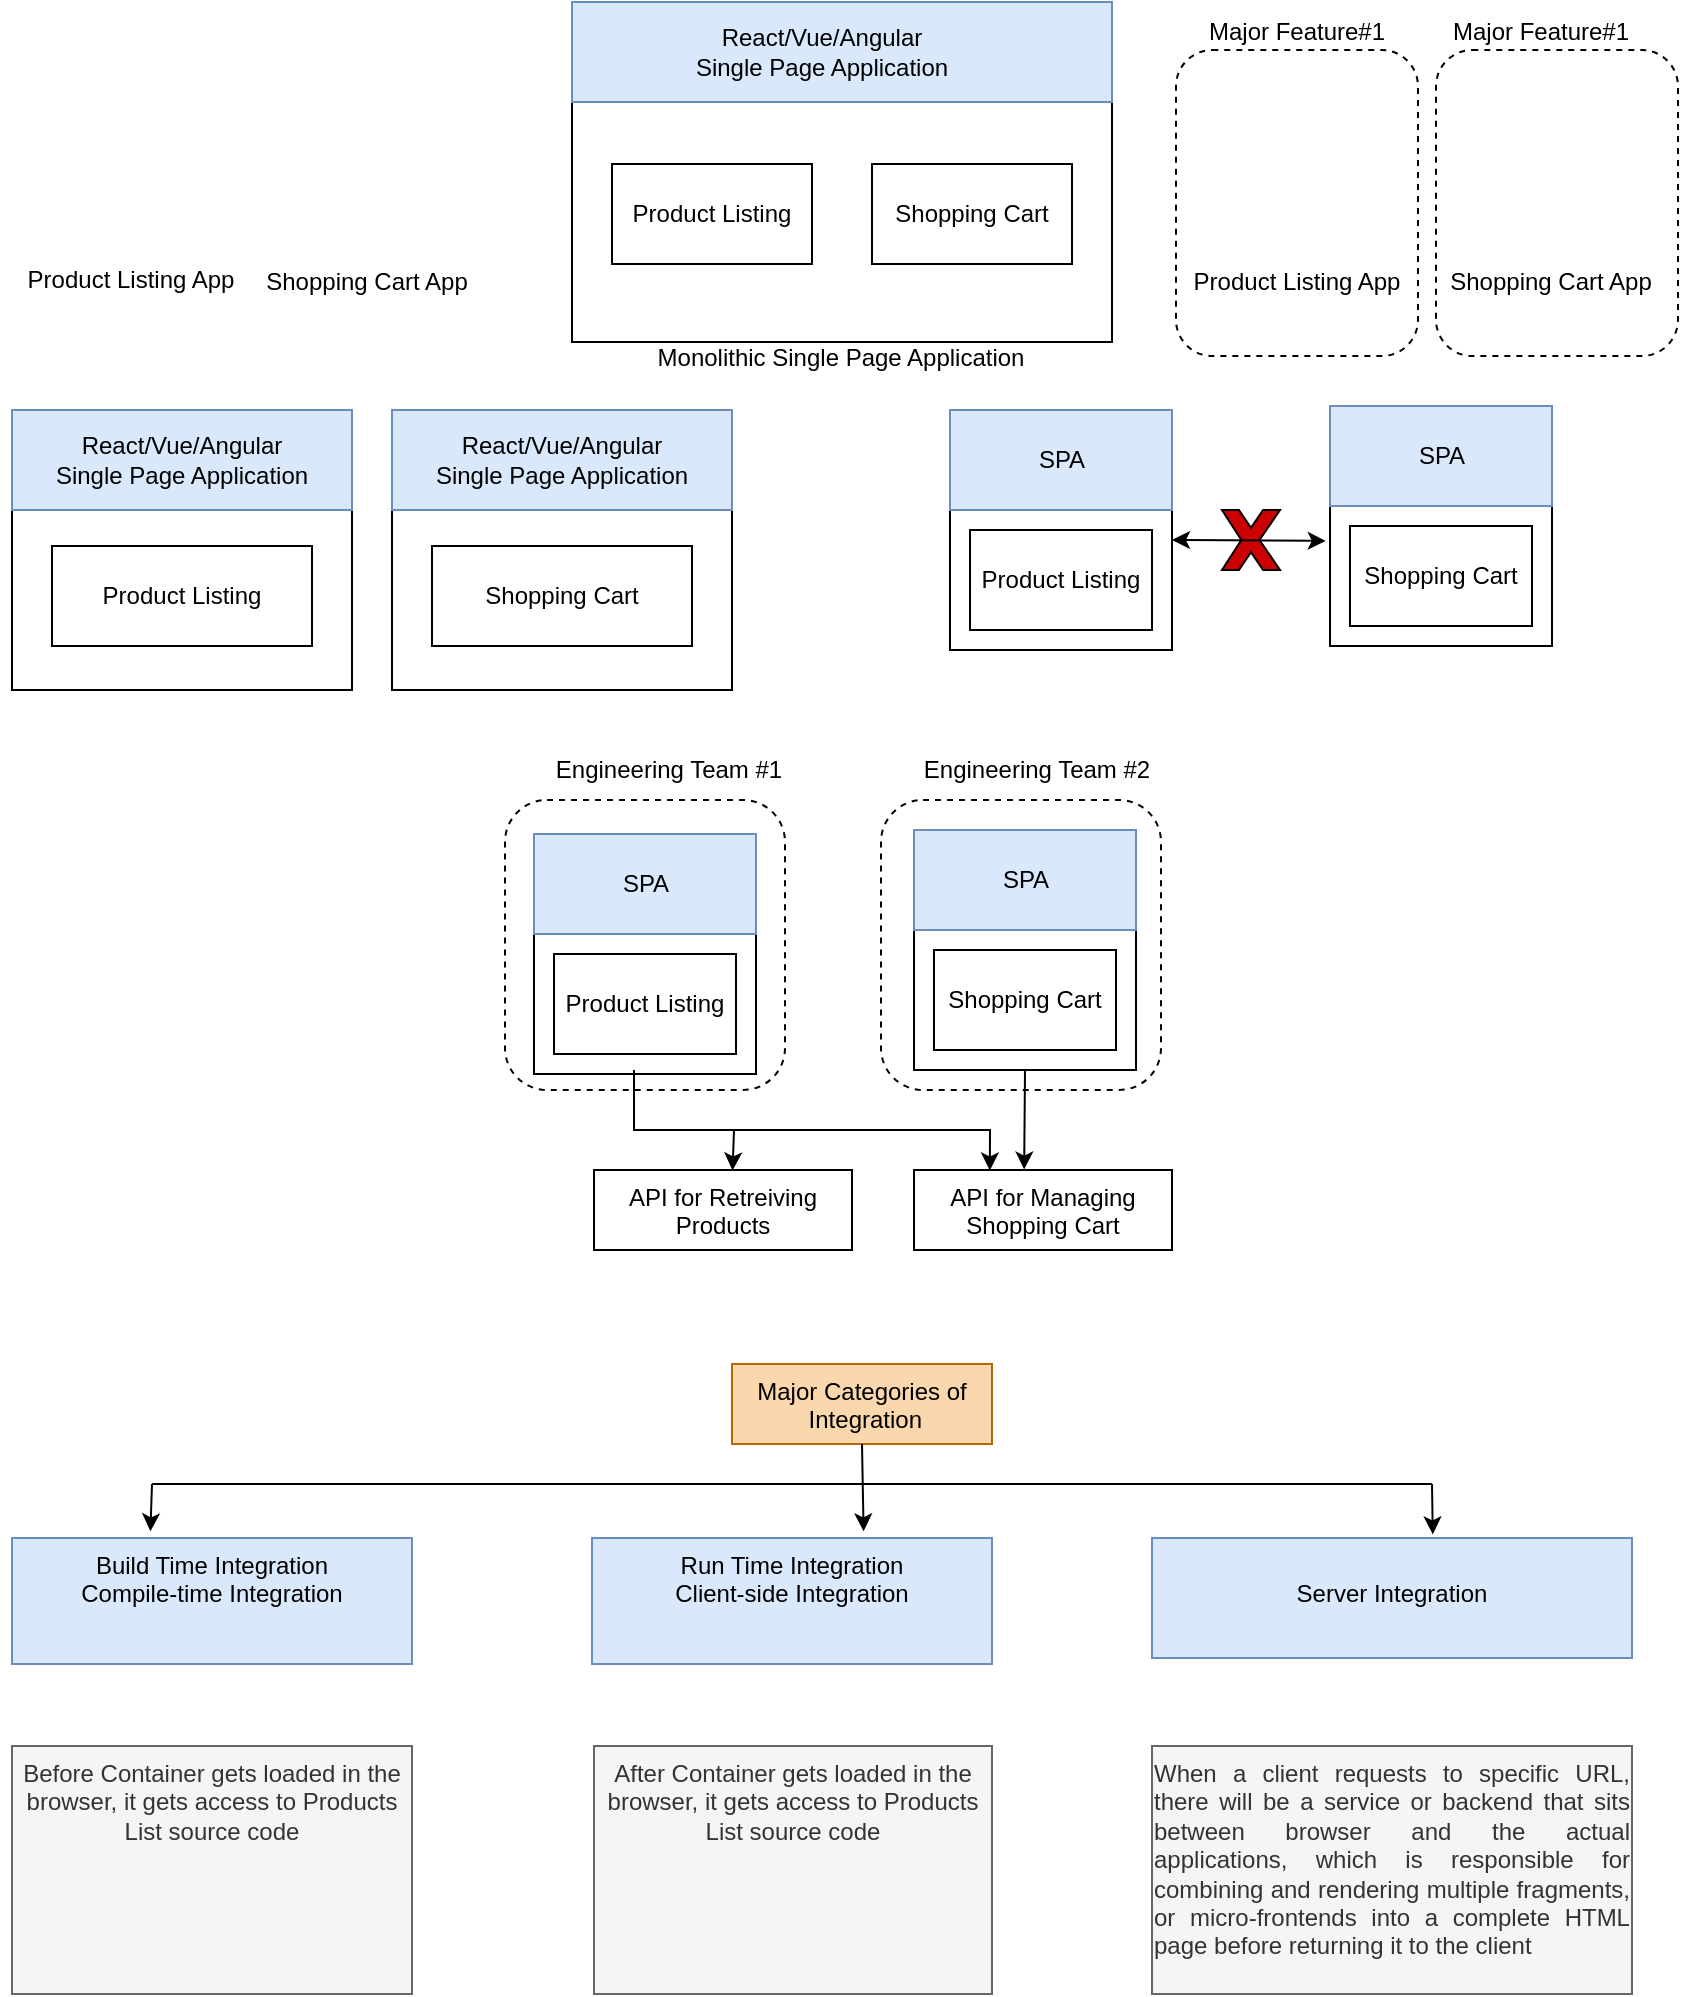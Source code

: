 <mxfile version="22.1.18" type="github" pages="9">
  <diagram id="HzzkXtRiBOfBRwnQmHLX" name="Server Arch">
    <mxGraphModel dx="1434" dy="766" grid="1" gridSize="10" guides="1" tooltips="1" connect="1" arrows="1" fold="1" page="1" pageScale="1" pageWidth="850" pageHeight="1100" math="0" shadow="0">
      <root>
        <mxCell id="0" />
        <mxCell id="1" parent="0" />
        <mxCell id="msXrQutdEgU7XMJ9eGrg-1" value="" style="shape=image;html=1;verticalAlign=top;verticalLabelPosition=bottom;labelBackgroundColor=#ffffff;imageAspect=0;aspect=fixed;image=https://cdn1.iconfinder.com/data/icons/seo-and-web-development-6/32/Web_website_favorite_site_star-128.png" parent="1" vertex="1">
          <mxGeometry x="135" y="37" width="110" height="110" as="geometry" />
        </mxCell>
        <mxCell id="msXrQutdEgU7XMJ9eGrg-2" value="" style="shape=image;html=1;verticalAlign=top;verticalLabelPosition=bottom;labelBackgroundColor=#ffffff;imageAspect=0;aspect=fixed;image=https://cdn1.iconfinder.com/data/icons/seo-and-web-development-6/32/Web_website_favorite_site_star-128.png" parent="1" vertex="1">
          <mxGeometry x="16" y="36" width="110" height="110" as="geometry" />
        </mxCell>
        <mxCell id="msXrQutdEgU7XMJ9eGrg-3" value="Shopping Cart App" style="text;html=1;align=center;verticalAlign=middle;resizable=0;points=[];autosize=1;strokeColor=none;fillColor=none;" parent="1" vertex="1">
          <mxGeometry x="127" y="131" width="120" height="30" as="geometry" />
        </mxCell>
        <mxCell id="msXrQutdEgU7XMJ9eGrg-4" value="Product Listing App" style="text;html=1;align=center;verticalAlign=middle;resizable=0;points=[];autosize=1;strokeColor=none;fillColor=none;" parent="1" vertex="1">
          <mxGeometry x="4" y="130" width="130" height="30" as="geometry" />
        </mxCell>
        <mxCell id="msXrQutdEgU7XMJ9eGrg-10" value="Monolithic Single Page Application" style="text;html=1;align=center;verticalAlign=middle;resizable=0;points=[];autosize=1;strokeColor=none;fillColor=none;" parent="1" vertex="1">
          <mxGeometry x="319" y="169" width="210" height="30" as="geometry" />
        </mxCell>
        <mxCell id="msXrQutdEgU7XMJ9eGrg-19" value="" style="rounded=1;whiteSpace=wrap;html=1;dashed=1;" parent="1" vertex="1">
          <mxGeometry x="722" y="30" width="121" height="153" as="geometry" />
        </mxCell>
        <mxCell id="msXrQutdEgU7XMJ9eGrg-14" value="" style="shape=image;html=1;verticalAlign=top;verticalLabelPosition=bottom;labelBackgroundColor=#ffffff;imageAspect=0;aspect=fixed;image=https://cdn1.iconfinder.com/data/icons/seo-and-web-development-6/32/Web_website_favorite_site_star-128.png" parent="1" vertex="1">
          <mxGeometry x="726" y="37" width="110" height="110" as="geometry" />
        </mxCell>
        <mxCell id="msXrQutdEgU7XMJ9eGrg-18" value="" style="rounded=1;whiteSpace=wrap;html=1;dashed=1;" parent="1" vertex="1">
          <mxGeometry x="592" y="30" width="121" height="153" as="geometry" />
        </mxCell>
        <mxCell id="msXrQutdEgU7XMJ9eGrg-15" value="" style="shape=image;html=1;verticalAlign=top;verticalLabelPosition=bottom;labelBackgroundColor=#ffffff;imageAspect=0;aspect=fixed;image=https://cdn1.iconfinder.com/data/icons/seo-and-web-development-6/32/Web_website_favorite_site_star-128.png" parent="1" vertex="1">
          <mxGeometry x="597" y="37" width="110" height="110" as="geometry" />
        </mxCell>
        <mxCell id="msXrQutdEgU7XMJ9eGrg-16" value="Shopping Cart App" style="text;html=1;align=center;verticalAlign=middle;resizable=0;points=[];autosize=1;strokeColor=none;fillColor=none;" parent="1" vertex="1">
          <mxGeometry x="719" y="131" width="120" height="30" as="geometry" />
        </mxCell>
        <mxCell id="msXrQutdEgU7XMJ9eGrg-17" value="Product Listing App" style="text;html=1;align=center;verticalAlign=middle;resizable=0;points=[];autosize=1;strokeColor=none;fillColor=none;" parent="1" vertex="1">
          <mxGeometry x="587" y="131" width="130" height="30" as="geometry" />
        </mxCell>
        <mxCell id="msXrQutdEgU7XMJ9eGrg-20" value="Major Feature#1" style="text;html=1;align=center;verticalAlign=middle;resizable=0;points=[];autosize=1;strokeColor=none;fillColor=none;" parent="1" vertex="1">
          <mxGeometry x="597" y="6" width="110" height="30" as="geometry" />
        </mxCell>
        <mxCell id="msXrQutdEgU7XMJ9eGrg-21" value="Major Feature#1" style="text;html=1;align=center;verticalAlign=middle;resizable=0;points=[];autosize=1;strokeColor=none;fillColor=none;" parent="1" vertex="1">
          <mxGeometry x="719" y="6" width="110" height="30" as="geometry" />
        </mxCell>
        <mxCell id="yO8kdcnrtrjrrBu5rs9_-2" value="" style="group" parent="1" vertex="1" connectable="0">
          <mxGeometry x="290" y="6" width="270" height="170" as="geometry" />
        </mxCell>
        <mxCell id="msXrQutdEgU7XMJ9eGrg-5" value="" style="rounded=0;whiteSpace=wrap;html=1;" parent="yO8kdcnrtrjrrBu5rs9_-2" vertex="1">
          <mxGeometry width="270" height="170" as="geometry" />
        </mxCell>
        <mxCell id="msXrQutdEgU7XMJ9eGrg-8" value="Product Listing" style="rounded=0;whiteSpace=wrap;html=1;" parent="yO8kdcnrtrjrrBu5rs9_-2" vertex="1">
          <mxGeometry x="20" y="81" width="100" height="50" as="geometry" />
        </mxCell>
        <mxCell id="msXrQutdEgU7XMJ9eGrg-9" value="Shopping Cart" style="rounded=0;whiteSpace=wrap;html=1;" parent="yO8kdcnrtrjrrBu5rs9_-2" vertex="1">
          <mxGeometry x="150" y="81" width="100" height="50" as="geometry" />
        </mxCell>
        <mxCell id="msXrQutdEgU7XMJ9eGrg-13" value="" style="group" parent="yO8kdcnrtrjrrBu5rs9_-2" vertex="1" connectable="0">
          <mxGeometry width="270" height="50" as="geometry" />
        </mxCell>
        <mxCell id="msXrQutdEgU7XMJ9eGrg-11" value="" style="rounded=0;whiteSpace=wrap;html=1;fillColor=#dae8fc;strokeColor=#6c8ebf;" parent="msXrQutdEgU7XMJ9eGrg-13" vertex="1">
          <mxGeometry width="270" height="50" as="geometry" />
        </mxCell>
        <mxCell id="msXrQutdEgU7XMJ9eGrg-7" value="React/Vue/Angular&lt;br&gt;Single Page Application" style="text;html=1;strokeColor=none;fillColor=none;align=center;verticalAlign=middle;whiteSpace=wrap;rounded=0;" parent="msXrQutdEgU7XMJ9eGrg-13" vertex="1">
          <mxGeometry x="50" y="10" width="150" height="30" as="geometry" />
        </mxCell>
        <mxCell id="yO8kdcnrtrjrrBu5rs9_-10" value="" style="group" parent="1" vertex="1" connectable="0">
          <mxGeometry x="10" y="210" width="170" height="140" as="geometry" />
        </mxCell>
        <mxCell id="yO8kdcnrtrjrrBu5rs9_-4" value="" style="rounded=0;whiteSpace=wrap;html=1;" parent="yO8kdcnrtrjrrBu5rs9_-10" vertex="1">
          <mxGeometry width="170" height="140" as="geometry" />
        </mxCell>
        <mxCell id="yO8kdcnrtrjrrBu5rs9_-5" value="Product Listing" style="rounded=0;whiteSpace=wrap;html=1;" parent="yO8kdcnrtrjrrBu5rs9_-10" vertex="1">
          <mxGeometry x="20" y="68" width="130" height="50" as="geometry" />
        </mxCell>
        <mxCell id="yO8kdcnrtrjrrBu5rs9_-7" value="" style="group" parent="yO8kdcnrtrjrrBu5rs9_-10" vertex="1" connectable="0">
          <mxGeometry width="170" height="50" as="geometry" />
        </mxCell>
        <mxCell id="yO8kdcnrtrjrrBu5rs9_-8" value="" style="rounded=0;whiteSpace=wrap;html=1;fillColor=#dae8fc;strokeColor=#6c8ebf;" parent="yO8kdcnrtrjrrBu5rs9_-7" vertex="1">
          <mxGeometry width="170" height="50" as="geometry" />
        </mxCell>
        <mxCell id="yO8kdcnrtrjrrBu5rs9_-9" value="React/Vue/Angular&lt;br&gt;Single Page Application" style="text;html=1;strokeColor=none;fillColor=none;align=center;verticalAlign=middle;whiteSpace=wrap;rounded=0;" parent="yO8kdcnrtrjrrBu5rs9_-7" vertex="1">
          <mxGeometry x="10" y="10" width="150" height="30" as="geometry" />
        </mxCell>
        <mxCell id="yO8kdcnrtrjrrBu5rs9_-11" value="" style="group" parent="1" vertex="1" connectable="0">
          <mxGeometry x="200" y="210" width="170" height="140" as="geometry" />
        </mxCell>
        <mxCell id="yO8kdcnrtrjrrBu5rs9_-12" value="" style="rounded=0;whiteSpace=wrap;html=1;" parent="yO8kdcnrtrjrrBu5rs9_-11" vertex="1">
          <mxGeometry width="170" height="140" as="geometry" />
        </mxCell>
        <mxCell id="yO8kdcnrtrjrrBu5rs9_-13" value="Shopping Cart" style="rounded=0;whiteSpace=wrap;html=1;" parent="yO8kdcnrtrjrrBu5rs9_-11" vertex="1">
          <mxGeometry x="20" y="68" width="130" height="50" as="geometry" />
        </mxCell>
        <mxCell id="yO8kdcnrtrjrrBu5rs9_-14" value="" style="group" parent="yO8kdcnrtrjrrBu5rs9_-11" vertex="1" connectable="0">
          <mxGeometry width="170" height="50" as="geometry" />
        </mxCell>
        <mxCell id="yO8kdcnrtrjrrBu5rs9_-15" value="" style="rounded=0;whiteSpace=wrap;html=1;fillColor=#dae8fc;strokeColor=#6c8ebf;" parent="yO8kdcnrtrjrrBu5rs9_-14" vertex="1">
          <mxGeometry width="170" height="50" as="geometry" />
        </mxCell>
        <mxCell id="yO8kdcnrtrjrrBu5rs9_-16" value="React/Vue/Angular&lt;br&gt;Single Page Application" style="text;html=1;strokeColor=none;fillColor=none;align=center;verticalAlign=middle;whiteSpace=wrap;rounded=0;" parent="yO8kdcnrtrjrrBu5rs9_-14" vertex="1">
          <mxGeometry x="10" y="10" width="150" height="30" as="geometry" />
        </mxCell>
        <mxCell id="yO8kdcnrtrjrrBu5rs9_-18" value="" style="rounded=0;whiteSpace=wrap;html=1;" parent="1" vertex="1">
          <mxGeometry x="479" y="210" width="111" height="120" as="geometry" />
        </mxCell>
        <mxCell id="yO8kdcnrtrjrrBu5rs9_-19" value="Product Listing" style="rounded=0;whiteSpace=wrap;html=1;" parent="1" vertex="1">
          <mxGeometry x="489" y="270" width="91" height="50" as="geometry" />
        </mxCell>
        <mxCell id="yO8kdcnrtrjrrBu5rs9_-20" value="" style="group" parent="1" vertex="1" connectable="0">
          <mxGeometry x="479" y="210" width="211" height="120" as="geometry" />
        </mxCell>
        <mxCell id="yO8kdcnrtrjrrBu5rs9_-21" value="" style="rounded=0;whiteSpace=wrap;html=1;fillColor=#dae8fc;strokeColor=#6c8ebf;" parent="yO8kdcnrtrjrrBu5rs9_-20" vertex="1">
          <mxGeometry width="111.0" height="50" as="geometry" />
        </mxCell>
        <mxCell id="yO8kdcnrtrjrrBu5rs9_-22" value="SPA" style="text;html=1;strokeColor=none;fillColor=none;align=center;verticalAlign=middle;whiteSpace=wrap;rounded=0;" parent="yO8kdcnrtrjrrBu5rs9_-20" vertex="1">
          <mxGeometry x="6.529" y="10" width="97.941" height="30" as="geometry" />
        </mxCell>
        <mxCell id="yO8kdcnrtrjrrBu5rs9_-35" value="" style="verticalLabelPosition=bottom;verticalAlign=top;html=1;shape=mxgraph.basic.x;fillColor=#CC0000;" parent="yO8kdcnrtrjrrBu5rs9_-20" vertex="1">
          <mxGeometry x="136" y="50" width="29" height="30" as="geometry" />
        </mxCell>
        <mxCell id="yO8kdcnrtrjrrBu5rs9_-29" value="" style="rounded=0;whiteSpace=wrap;html=1;" parent="1" vertex="1">
          <mxGeometry x="669" y="208" width="111" height="120" as="geometry" />
        </mxCell>
        <mxCell id="yO8kdcnrtrjrrBu5rs9_-30" value="Shopping Cart" style="rounded=0;whiteSpace=wrap;html=1;" parent="1" vertex="1">
          <mxGeometry x="679" y="268" width="91" height="50" as="geometry" />
        </mxCell>
        <mxCell id="yO8kdcnrtrjrrBu5rs9_-31" value="" style="group" parent="1" vertex="1" connectable="0">
          <mxGeometry x="669" y="208" width="111" height="50" as="geometry" />
        </mxCell>
        <mxCell id="yO8kdcnrtrjrrBu5rs9_-32" value="" style="rounded=0;whiteSpace=wrap;html=1;fillColor=#dae8fc;strokeColor=#6c8ebf;" parent="yO8kdcnrtrjrrBu5rs9_-31" vertex="1">
          <mxGeometry width="111.0" height="50" as="geometry" />
        </mxCell>
        <mxCell id="yO8kdcnrtrjrrBu5rs9_-33" value="SPA" style="text;html=1;strokeColor=none;fillColor=none;align=center;verticalAlign=middle;whiteSpace=wrap;rounded=0;" parent="yO8kdcnrtrjrrBu5rs9_-31" vertex="1">
          <mxGeometry x="6.529" y="10" width="97.941" height="30" as="geometry" />
        </mxCell>
        <mxCell id="yO8kdcnrtrjrrBu5rs9_-34" value="" style="endArrow=classic;html=1;rounded=0;entryX=-0.019;entryY=0.562;entryDx=0;entryDy=0;entryPerimeter=0;endFill=1;startArrow=classic;startFill=1;" parent="1" target="yO8kdcnrtrjrrBu5rs9_-29" edge="1">
          <mxGeometry width="50" height="50" relative="1" as="geometry">
            <mxPoint x="590" y="275" as="sourcePoint" />
            <mxPoint x="420" y="210" as="targetPoint" />
          </mxGeometry>
        </mxCell>
        <mxCell id="yO8kdcnrtrjrrBu5rs9_-36" value="" style="rounded=0;whiteSpace=wrap;html=1;" parent="1" vertex="1">
          <mxGeometry x="271" y="422" width="111" height="120" as="geometry" />
        </mxCell>
        <mxCell id="yO8kdcnrtrjrrBu5rs9_-37" value="Product Listing" style="rounded=0;whiteSpace=wrap;html=1;" parent="1" vertex="1">
          <mxGeometry x="281" y="482" width="91" height="50" as="geometry" />
        </mxCell>
        <mxCell id="yO8kdcnrtrjrrBu5rs9_-38" value="" style="group" parent="1" vertex="1" connectable="0">
          <mxGeometry x="271" y="422" width="211" height="141" as="geometry" />
        </mxCell>
        <mxCell id="yO8kdcnrtrjrrBu5rs9_-39" value="" style="rounded=0;whiteSpace=wrap;html=1;fillColor=#dae8fc;strokeColor=#6c8ebf;" parent="yO8kdcnrtrjrrBu5rs9_-38" vertex="1">
          <mxGeometry width="111.0" height="50" as="geometry" />
        </mxCell>
        <mxCell id="yO8kdcnrtrjrrBu5rs9_-40" value="SPA" style="text;html=1;strokeColor=none;fillColor=none;align=center;verticalAlign=middle;whiteSpace=wrap;rounded=0;" parent="yO8kdcnrtrjrrBu5rs9_-38" vertex="1">
          <mxGeometry x="6.529" y="10" width="97.941" height="30" as="geometry" />
        </mxCell>
        <mxCell id="yO8kdcnrtrjrrBu5rs9_-58" value="" style="rounded=1;whiteSpace=wrap;html=1;strokeColor=default;align=center;verticalAlign=top;fontFamily=Helvetica;fontSize=12;fontColor=default;fillColor=default;fillOpacity=0;dashed=1;" parent="yO8kdcnrtrjrrBu5rs9_-38" vertex="1">
          <mxGeometry x="-14.5" y="-17" width="140" height="145" as="geometry" />
        </mxCell>
        <mxCell id="yO8kdcnrtrjrrBu5rs9_-42" value="" style="rounded=0;whiteSpace=wrap;html=1;" parent="1" vertex="1">
          <mxGeometry x="461" y="420" width="111" height="120" as="geometry" />
        </mxCell>
        <mxCell id="yO8kdcnrtrjrrBu5rs9_-43" value="Shopping Cart" style="rounded=0;whiteSpace=wrap;html=1;" parent="1" vertex="1">
          <mxGeometry x="471" y="480" width="91" height="50" as="geometry" />
        </mxCell>
        <mxCell id="yO8kdcnrtrjrrBu5rs9_-44" value="" style="group" parent="1" vertex="1" connectable="0">
          <mxGeometry x="461" y="420" width="111" height="50" as="geometry" />
        </mxCell>
        <mxCell id="yO8kdcnrtrjrrBu5rs9_-45" value="" style="rounded=0;whiteSpace=wrap;html=1;fillColor=#dae8fc;strokeColor=#6c8ebf;" parent="yO8kdcnrtrjrrBu5rs9_-44" vertex="1">
          <mxGeometry width="111.0" height="50" as="geometry" />
        </mxCell>
        <mxCell id="yO8kdcnrtrjrrBu5rs9_-46" value="SPA" style="text;html=1;strokeColor=none;fillColor=none;align=center;verticalAlign=middle;whiteSpace=wrap;rounded=0;" parent="yO8kdcnrtrjrrBu5rs9_-44" vertex="1">
          <mxGeometry x="6.529" y="10" width="97.941" height="30" as="geometry" />
        </mxCell>
        <mxCell id="yO8kdcnrtrjrrBu5rs9_-48" value="API for Retreiving Products" style="rounded=0;whiteSpace=wrap;html=1;strokeColor=default;align=center;verticalAlign=top;fontFamily=Helvetica;fontSize=12;fontColor=default;fillColor=default;" parent="1" vertex="1">
          <mxGeometry x="301" y="590" width="129" height="40" as="geometry" />
        </mxCell>
        <mxCell id="yO8kdcnrtrjrrBu5rs9_-49" value="API for Managing Shopping Cart" style="rounded=0;whiteSpace=wrap;html=1;strokeColor=default;align=center;verticalAlign=top;fontFamily=Helvetica;fontSize=12;fontColor=default;fillColor=default;" parent="1" vertex="1">
          <mxGeometry x="461" y="590" width="129" height="40" as="geometry" />
        </mxCell>
        <mxCell id="yO8kdcnrtrjrrBu5rs9_-50" value="" style="endArrow=classic;html=1;rounded=0;fontFamily=Helvetica;fontSize=12;fontColor=default;entryX=0.537;entryY=0.006;entryDx=0;entryDy=0;entryPerimeter=0;" parent="1" target="yO8kdcnrtrjrrBu5rs9_-48" edge="1">
          <mxGeometry width="50" height="50" relative="1" as="geometry">
            <mxPoint x="321" y="540" as="sourcePoint" />
            <mxPoint x="591" y="580" as="targetPoint" />
            <Array as="points">
              <mxPoint x="321" y="570" />
              <mxPoint x="371" y="570" />
            </Array>
          </mxGeometry>
        </mxCell>
        <mxCell id="yO8kdcnrtrjrrBu5rs9_-51" value="" style="endArrow=classic;html=1;rounded=0;fontFamily=Helvetica;fontSize=12;fontColor=default;exitX=0.5;exitY=1;exitDx=0;exitDy=0;entryX=0.427;entryY=-0.006;entryDx=0;entryDy=0;entryPerimeter=0;" parent="1" source="yO8kdcnrtrjrrBu5rs9_-42" target="yO8kdcnrtrjrrBu5rs9_-49" edge="1">
          <mxGeometry width="50" height="50" relative="1" as="geometry">
            <mxPoint x="541" y="630" as="sourcePoint" />
            <mxPoint x="591" y="580" as="targetPoint" />
          </mxGeometry>
        </mxCell>
        <mxCell id="yO8kdcnrtrjrrBu5rs9_-52" value="" style="endArrow=classic;html=1;rounded=0;fontFamily=Helvetica;fontSize=12;fontColor=default;entryX=0.294;entryY=0.006;entryDx=0;entryDy=0;entryPerimeter=0;" parent="1" target="yO8kdcnrtrjrrBu5rs9_-49" edge="1">
          <mxGeometry width="50" height="50" relative="1" as="geometry">
            <mxPoint x="361" y="570" as="sourcePoint" />
            <mxPoint x="591" y="580" as="targetPoint" />
            <Array as="points">
              <mxPoint x="499" y="570" />
            </Array>
          </mxGeometry>
        </mxCell>
        <mxCell id="yO8kdcnrtrjrrBu5rs9_-59" value="" style="rounded=1;whiteSpace=wrap;html=1;strokeColor=default;align=center;verticalAlign=top;fontFamily=Helvetica;fontSize=12;fontColor=default;fillColor=default;fillOpacity=0;dashed=1;" parent="1" vertex="1">
          <mxGeometry x="444.5" y="405" width="140" height="145" as="geometry" />
        </mxCell>
        <mxCell id="yO8kdcnrtrjrrBu5rs9_-60" value="Engineering Team #1" style="text;html=1;align=center;verticalAlign=middle;resizable=0;points=[];autosize=1;strokeColor=none;fillColor=none;fontSize=12;fontFamily=Helvetica;fontColor=default;" parent="1" vertex="1">
          <mxGeometry x="268" y="375" width="140" height="30" as="geometry" />
        </mxCell>
        <mxCell id="yO8kdcnrtrjrrBu5rs9_-61" value="Engineering Team #2" style="text;html=1;align=center;verticalAlign=middle;resizable=0;points=[];autosize=1;strokeColor=none;fillColor=none;fontSize=12;fontFamily=Helvetica;fontColor=default;" parent="1" vertex="1">
          <mxGeometry x="452" y="375" width="140" height="30" as="geometry" />
        </mxCell>
        <mxCell id="yO8kdcnrtrjrrBu5rs9_-62" value="Major Categories of&lt;br&gt;&amp;nbsp;Integration" style="rounded=0;whiteSpace=wrap;html=1;strokeColor=#b46504;align=center;verticalAlign=top;fontFamily=Helvetica;fontSize=12;fillColor=#fad7ac;" parent="1" vertex="1">
          <mxGeometry x="370" y="687" width="130" height="40" as="geometry" />
        </mxCell>
        <mxCell id="yO8kdcnrtrjrrBu5rs9_-63" value="Build Time Integration&lt;br&gt;Compile-time Integration" style="rounded=0;whiteSpace=wrap;html=1;strokeColor=#6c8ebf;align=center;verticalAlign=top;fontFamily=Helvetica;fontSize=12;fillColor=#dae8fc;" parent="1" vertex="1">
          <mxGeometry x="10" y="774" width="200" height="63" as="geometry" />
        </mxCell>
        <mxCell id="yO8kdcnrtrjrrBu5rs9_-64" value="Run Time Integration&lt;br&gt;Client-side Integration" style="rounded=0;whiteSpace=wrap;html=1;strokeColor=#6c8ebf;align=center;verticalAlign=top;fontFamily=Helvetica;fontSize=12;fillColor=#dae8fc;" parent="1" vertex="1">
          <mxGeometry x="300" y="774" width="200" height="63" as="geometry" />
        </mxCell>
        <mxCell id="yO8kdcnrtrjrrBu5rs9_-65" value="&lt;br&gt;Server Integration" style="rounded=0;whiteSpace=wrap;html=1;strokeColor=#6c8ebf;align=center;verticalAlign=top;fontFamily=Helvetica;fontSize=12;fillColor=#dae8fc;" parent="1" vertex="1">
          <mxGeometry x="580" y="774" width="240" height="60" as="geometry" />
        </mxCell>
        <mxCell id="yO8kdcnrtrjrrBu5rs9_-66" value="Before Container gets loaded in the browser, it gets access to Products List source code" style="rounded=0;whiteSpace=wrap;html=1;strokeColor=#666666;align=center;verticalAlign=top;fontFamily=Helvetica;fontSize=12;fontColor=#333333;fillColor=#f5f5f5;" parent="1" vertex="1">
          <mxGeometry x="10" y="878" width="200" height="124" as="geometry" />
        </mxCell>
        <mxCell id="yO8kdcnrtrjrrBu5rs9_-67" value="After Container gets loaded in the browser, it gets access to Products List source code" style="rounded=0;whiteSpace=wrap;html=1;strokeColor=#666666;align=center;verticalAlign=top;fontFamily=Helvetica;fontSize=12;fontColor=#333333;fillColor=#f5f5f5;" parent="1" vertex="1">
          <mxGeometry x="301" y="878" width="199" height="124" as="geometry" />
        </mxCell>
        <mxCell id="yO8kdcnrtrjrrBu5rs9_-68" value="&lt;div style=&quot;text-align: justify;&quot;&gt;&lt;span style=&quot;background-color: initial;&quot;&gt;When a client requests to specific URL, there will be a service or backend that sits between browser and the actual applications, which is responsible for combining and rendering multiple fragments, or micro-frontends into a complete HTML page before returning it to the client&lt;/span&gt;&lt;/div&gt;" style="rounded=0;whiteSpace=wrap;html=1;strokeColor=#666666;align=center;verticalAlign=top;fontFamily=Helvetica;fontSize=12;fontColor=#333333;fillColor=#f5f5f5;" parent="1" vertex="1">
          <mxGeometry x="580" y="878" width="240" height="124" as="geometry" />
        </mxCell>
        <mxCell id="yO8kdcnrtrjrrBu5rs9_-69" value="" style="endArrow=classic;html=1;rounded=0;fontFamily=Helvetica;fontSize=12;fontColor=default;exitX=0.5;exitY=1;exitDx=0;exitDy=0;entryX=0.679;entryY=-0.053;entryDx=0;entryDy=0;entryPerimeter=0;" parent="1" source="yO8kdcnrtrjrrBu5rs9_-62" target="yO8kdcnrtrjrrBu5rs9_-64" edge="1">
          <mxGeometry width="50" height="50" relative="1" as="geometry">
            <mxPoint x="410" y="1017" as="sourcePoint" />
            <mxPoint x="460" y="967" as="targetPoint" />
          </mxGeometry>
        </mxCell>
        <mxCell id="yO8kdcnrtrjrrBu5rs9_-70" value="" style="endArrow=none;html=1;rounded=0;fontFamily=Helvetica;fontSize=12;fontColor=default;" parent="1" edge="1">
          <mxGeometry width="50" height="50" relative="1" as="geometry">
            <mxPoint x="80" y="747" as="sourcePoint" />
            <mxPoint x="720" y="747" as="targetPoint" />
          </mxGeometry>
        </mxCell>
        <mxCell id="yO8kdcnrtrjrrBu5rs9_-71" value="" style="endArrow=classic;html=1;rounded=0;fontFamily=Helvetica;fontSize=12;fontColor=default;entryX=0.346;entryY=-0.053;entryDx=0;entryDy=0;entryPerimeter=0;" parent="1" target="yO8kdcnrtrjrrBu5rs9_-63" edge="1">
          <mxGeometry width="50" height="50" relative="1" as="geometry">
            <mxPoint x="80" y="747" as="sourcePoint" />
            <mxPoint x="460" y="967" as="targetPoint" />
          </mxGeometry>
        </mxCell>
        <mxCell id="yO8kdcnrtrjrrBu5rs9_-73" value="" style="endArrow=classic;html=1;rounded=0;fontFamily=Helvetica;fontSize=12;fontColor=default;entryX=0.585;entryY=-0.03;entryDx=0;entryDy=0;entryPerimeter=0;" parent="1" target="yO8kdcnrtrjrrBu5rs9_-65" edge="1">
          <mxGeometry width="50" height="50" relative="1" as="geometry">
            <mxPoint x="720" y="747" as="sourcePoint" />
            <mxPoint x="460" y="967" as="targetPoint" />
          </mxGeometry>
        </mxCell>
      </root>
    </mxGraphModel>
  </diagram>
  <diagram name="Webpack " id="f_ubU6b-C9NsZ_72Fe37">
    <mxGraphModel dx="1434" dy="766" grid="1" gridSize="10" guides="1" tooltips="1" connect="1" arrows="1" fold="1" page="1" pageScale="1" pageWidth="850" pageHeight="1100" math="0" shadow="0">
      <root>
        <mxCell id="0" />
        <mxCell id="1" parent="0" />
        <mxCell id="33EV09qo5TnwpSvwFXFL-1" value="Note: bundle.js or main.js, sometimes totally unpredictable names" style="text;html=1;align=center;verticalAlign=middle;resizable=0;points=[];autosize=1;strokeColor=none;fillColor=none;fontSize=12;fontFamily=Helvetica;fontColor=default;" parent="1" vertex="1">
          <mxGeometry x="8" y="320" width="370" height="30" as="geometry" />
        </mxCell>
        <mxCell id="33EV09qo5TnwpSvwFXFL-3" value="" style="strokeWidth=1;shadow=0;dashed=0;align=center;html=1;shape=mxgraph.mockup.containers.browserWindow;rSize=0;strokeColor=#666666;strokeColor2=#008cff;strokeColor3=#c4c4c4;mainText=,;recursiveResize=0;verticalAlign=top;fontFamily=Helvetica;fontSize=12;fontColor=default;fillColor=default;" parent="1" vertex="1">
          <mxGeometry x="578" y="12" width="250" height="290" as="geometry" />
        </mxCell>
        <mxCell id="33EV09qo5TnwpSvwFXFL-4" value="Page 1" style="strokeWidth=1;shadow=0;dashed=0;align=center;html=1;shape=mxgraph.mockup.containers.anchor;fontSize=17;fontColor=#666666;align=left;whiteSpace=wrap;strokeColor=default;verticalAlign=top;fontFamily=Helvetica;fillColor=default;" parent="33EV09qo5TnwpSvwFXFL-3" vertex="1">
          <mxGeometry x="60" y="12" width="110" height="26" as="geometry" />
        </mxCell>
        <mxCell id="33EV09qo5TnwpSvwFXFL-5" value="https://www.my-app.io" style="strokeWidth=1;shadow=0;dashed=0;align=center;html=1;shape=mxgraph.mockup.containers.anchor;rSize=0;fontSize=17;fontColor=#666666;align=left;strokeColor=default;verticalAlign=top;fontFamily=Helvetica;fillColor=default;" parent="33EV09qo5TnwpSvwFXFL-3" vertex="1">
          <mxGeometry x="80" y="60" width="120" height="26" as="geometry" />
        </mxCell>
        <mxCell id="33EV09qo5TnwpSvwFXFL-6" value="HTML Document" style="rounded=0;whiteSpace=wrap;html=1;strokeColor=default;align=center;verticalAlign=top;fontFamily=Helvetica;fontSize=12;fontColor=default;fillColor=default;" parent="33EV09qo5TnwpSvwFXFL-3" vertex="1">
          <mxGeometry x="25" y="150" width="195" height="60" as="geometry" />
        </mxCell>
        <mxCell id="33EV09qo5TnwpSvwFXFL-7" value="" style="endArrow=none;html=1;rounded=0;fontFamily=Helvetica;fontSize=12;fontColor=default;exitX=0.001;exitY=0.346;exitDx=0;exitDy=0;exitPerimeter=0;entryX=1.001;entryY=0.316;entryDx=0;entryDy=0;entryPerimeter=0;" parent="33EV09qo5TnwpSvwFXFL-3" source="33EV09qo5TnwpSvwFXFL-6" edge="1">
          <mxGeometry width="50" height="50" relative="1" as="geometry">
            <mxPoint x="25.195" y="172.76" as="sourcePoint" />
            <mxPoint x="220.195" y="170.96" as="targetPoint" />
          </mxGeometry>
        </mxCell>
        <mxCell id="33EV09qo5TnwpSvwFXFL-8" value="&amp;lt;script src=&quot;main.js&amp;gt;&amp;lt;/script&amp;gt;" style="text;html=1;strokeColor=none;fillColor=none;align=center;verticalAlign=middle;whiteSpace=wrap;rounded=0;fontSize=12;fontFamily=Helvetica;fontColor=default;" parent="33EV09qo5TnwpSvwFXFL-3" vertex="1">
          <mxGeometry x="40" y="180" width="170" height="30" as="geometry" />
        </mxCell>
        <mxCell id="PlugJkCY-pkuOAztnRj7-1" value="&lt;font style=&quot;font-size: 16px;&quot;&gt;Dependency&lt;/font&gt;" style="rounded=0;whiteSpace=wrap;html=1;fillColor=#dae8fc;strokeColor=#6c8ebf;container=0;movable=1;resizable=1;rotatable=1;deletable=1;editable=1;locked=0;connectable=1;" parent="1" vertex="1">
          <mxGeometry x="15" y="33" width="93" height="59" as="geometry" />
        </mxCell>
        <mxCell id="PlugJkCY-pkuOAztnRj7-2" value="&lt;font style=&quot;font-size: 16px;&quot;&gt;Dependency&lt;/font&gt;" style="rounded=0;whiteSpace=wrap;html=1;fillColor=#dae8fc;strokeColor=#6c8ebf;container=0;movable=1;resizable=1;rotatable=1;deletable=1;editable=1;locked=0;connectable=1;" parent="1" vertex="1">
          <mxGeometry x="15" y="123" width="93" height="59" as="geometry" />
        </mxCell>
        <mxCell id="PlugJkCY-pkuOAztnRj7-3" value="&lt;font style=&quot;font-size: 16px;&quot;&gt;Dependency&lt;/font&gt;" style="rounded=0;whiteSpace=wrap;html=1;fillColor=#dae8fc;strokeColor=#6c8ebf;container=0;movable=1;resizable=1;rotatable=1;deletable=1;editable=1;locked=0;connectable=1;" parent="1" vertex="1">
          <mxGeometry x="15" y="213" width="93" height="59" as="geometry" />
        </mxCell>
        <mxCell id="PlugJkCY-pkuOAztnRj7-4" value="&lt;font style=&quot;font-size: 16px;&quot;&gt;index.js&lt;/font&gt;" style="rounded=0;whiteSpace=wrap;html=1;fillColor=#dae8fc;strokeColor=#6c8ebf;container=0;movable=1;resizable=1;rotatable=1;deletable=1;editable=1;locked=0;connectable=1;" parent="1" vertex="1">
          <mxGeometry x="145" y="122" width="63" height="60" as="geometry" />
        </mxCell>
        <mxCell id="PlugJkCY-pkuOAztnRj7-5" value="&lt;b&gt;&lt;font style=&quot;font-size: 16px;&quot;&gt;Webpack&lt;/font&gt;&lt;/b&gt;" style="rounded=0;whiteSpace=wrap;html=1;fillColor=#ffe6cc;strokeColor=#d79b00;container=0;movable=1;resizable=1;rotatable=1;deletable=1;editable=1;locked=0;connectable=1;" parent="1" vertex="1">
          <mxGeometry x="248" y="96.75" width="100" height="110.5" as="geometry" />
        </mxCell>
        <mxCell id="PlugJkCY-pkuOAztnRj7-7" value="" style="endArrow=classic;html=1;rounded=0;exitX=1;exitY=0.5;exitDx=0;exitDy=0;movable=1;resizable=1;rotatable=1;deletable=1;editable=1;locked=0;connectable=1;" parent="1" source="PlugJkCY-pkuOAztnRj7-2" edge="1">
          <mxGeometry width="50" height="50" relative="1" as="geometry">
            <mxPoint x="285" y="103" as="sourcePoint" />
            <mxPoint x="148" y="152" as="targetPoint" />
          </mxGeometry>
        </mxCell>
        <mxCell id="PlugJkCY-pkuOAztnRj7-8" value="" style="endArrow=none;html=1;rounded=0;exitX=1;exitY=0.5;exitDx=0;exitDy=0;movable=1;resizable=1;rotatable=1;deletable=1;editable=1;locked=0;connectable=1;" parent="1" source="PlugJkCY-pkuOAztnRj7-1" target="PlugJkCY-pkuOAztnRj7-3" edge="1">
          <mxGeometry width="50" height="50" relative="1" as="geometry">
            <mxPoint x="285" y="103" as="sourcePoint" />
            <mxPoint x="155" y="243" as="targetPoint" />
            <Array as="points">
              <mxPoint x="128" y="62" />
              <mxPoint x="128" y="242" />
            </Array>
          </mxGeometry>
        </mxCell>
        <mxCell id="PlugJkCY-pkuOAztnRj7-9" value="" style="endArrow=classic;html=1;rounded=0;exitX=1;exitY=0.5;exitDx=0;exitDy=0;entryX=0;entryY=0.5;entryDx=0;entryDy=0;movable=1;resizable=1;rotatable=1;deletable=1;editable=1;locked=0;connectable=1;" parent="1" edge="1">
          <mxGeometry width="50" height="50" relative="1" as="geometry">
            <mxPoint x="208" y="152.21" as="sourcePoint" />
            <mxPoint x="248" y="152.5" as="targetPoint" />
            <Array as="points">
              <mxPoint x="208" y="153" />
            </Array>
          </mxGeometry>
        </mxCell>
        <mxCell id="PlugJkCY-pkuOAztnRj7-12" value="Combines many JS files&lt;br&gt;&amp;nbsp;into one single file" style="text;html=1;align=center;verticalAlign=middle;resizable=1;points=[];autosize=1;strokeColor=none;fillColor=none;container=0;movable=1;rotatable=1;deletable=1;editable=1;locked=0;connectable=1;" parent="1" vertex="1">
          <mxGeometry x="238" y="208" width="120" height="40" as="geometry" />
        </mxCell>
        <mxCell id="PlugJkCY-pkuOAztnRj7-25" value="Makes output easily&lt;br&gt;&amp;nbsp;available to the browser" style="text;html=1;align=center;verticalAlign=middle;resizable=1;points=[];autosize=1;strokeColor=none;fillColor=none;movable=1;rotatable=1;deletable=1;editable=1;locked=0;connectable=1;" parent="1" vertex="1">
          <mxGeometry x="376" y="262" width="150" height="40" as="geometry" />
        </mxCell>
        <mxCell id="PlugJkCY-pkuOAztnRj7-20" value="" style="rounded=0;whiteSpace=wrap;html=1;fillColor=#ffe6cc;strokeColor=#d79b00;movable=1;resizable=1;rotatable=1;deletable=1;editable=1;locked=0;connectable=1;" parent="1" vertex="1">
          <mxGeometry x="378" y="54" width="160" height="185" as="geometry" />
        </mxCell>
        <mxCell id="PlugJkCY-pkuOAztnRj7-22" value="" style="endArrow=none;html=1;rounded=0;entryX=0.994;entryY=0.309;entryDx=0;entryDy=0;entryPerimeter=0;exitX=0.013;exitY=0.311;exitDx=0;exitDy=0;exitPerimeter=0;movable=1;resizable=1;rotatable=1;deletable=1;editable=1;locked=0;connectable=1;strokeColor=#FFB570;" parent="1" source="PlugJkCY-pkuOAztnRj7-20" target="PlugJkCY-pkuOAztnRj7-20" edge="1">
          <mxGeometry width="50" height="50" relative="1" as="geometry">
            <mxPoint x="355" y="113" as="sourcePoint" />
            <mxPoint x="405" y="63" as="targetPoint" />
          </mxGeometry>
        </mxCell>
        <mxCell id="PlugJkCY-pkuOAztnRj7-23" value="&lt;font style=&quot;font-size: 16px;&quot;&gt;Webpack Dev Server&lt;/font&gt;" style="text;html=1;strokeColor=none;fillColor=none;align=center;verticalAlign=middle;whiteSpace=wrap;rounded=0;movable=1;resizable=1;rotatable=1;deletable=1;editable=1;locked=0;connectable=1;" parent="1" vertex="1">
          <mxGeometry x="395" y="76" width="140" height="6" as="geometry" />
        </mxCell>
        <mxCell id="PlugJkCY-pkuOAztnRj7-24" value="main.js" style="rounded=0;whiteSpace=wrap;html=1;fillColor=#dae8fc;strokeColor=#6c8ebf;movable=1;resizable=1;rotatable=1;deletable=1;editable=1;locked=0;connectable=1;" parent="1" vertex="1">
          <mxGeometry x="408" y="124" width="100" height="54" as="geometry" />
        </mxCell>
        <mxCell id="jf947JhWThxosUPHZOCs-3" value="" style="endArrow=classic;html=1;rounded=0;exitX=0.9;exitY=0.5;exitDx=0;exitDy=0;exitPerimeter=0;entryX=0;entryY=0.5;entryDx=0;entryDy=0;" parent="1" source="PlugJkCY-pkuOAztnRj7-5" target="PlugJkCY-pkuOAztnRj7-24" edge="1">
          <mxGeometry width="50" height="50" relative="1" as="geometry">
            <mxPoint x="428" y="292" as="sourcePoint" />
            <mxPoint x="478" y="242" as="targetPoint" />
          </mxGeometry>
        </mxCell>
        <mxCell id="jf947JhWThxosUPHZOCs-4" value="" style="endArrow=classic;html=1;rounded=0;entryX=0.8;entryY=0.519;entryDx=0;entryDy=0;entryPerimeter=0;" parent="1" source="33EV09qo5TnwpSvwFXFL-8" target="PlugJkCY-pkuOAztnRj7-24" edge="1">
          <mxGeometry width="50" height="50" relative="1" as="geometry">
            <mxPoint x="428" y="292" as="sourcePoint" />
            <mxPoint x="478" y="242" as="targetPoint" />
            <Array as="points">
              <mxPoint x="558" y="207" />
              <mxPoint x="558" y="152" />
            </Array>
          </mxGeometry>
        </mxCell>
        <mxCell id="jf947JhWThxosUPHZOCs-28" value="" style="group" parent="1" vertex="1" connectable="0">
          <mxGeometry x="70" y="390" width="133" height="170" as="geometry" />
        </mxCell>
        <mxCell id="jf947JhWThxosUPHZOCs-25" value="" style="rounded=0;whiteSpace=wrap;html=1;fillColor=#f5f5f5;fontColor=#333333;strokeColor=#666666;" parent="jf947JhWThxosUPHZOCs-28" vertex="1">
          <mxGeometry width="133" height="170" as="geometry" />
        </mxCell>
        <mxCell id="jf947JhWThxosUPHZOCs-26" value="Products" style="rounded=0;whiteSpace=wrap;html=1;fillColor=#dae8fc;strokeColor=#6c8ebf;" parent="jf947JhWThxosUPHZOCs-28" vertex="1">
          <mxGeometry width="133" height="40" as="geometry" />
        </mxCell>
        <mxCell id="jf947JhWThxosUPHZOCs-27" value="index.js" style="rounded=0;whiteSpace=wrap;html=1;" parent="jf947JhWThxosUPHZOCs-28" vertex="1">
          <mxGeometry x="26.5" y="60" width="80" height="40" as="geometry" />
        </mxCell>
        <mxCell id="jf947JhWThxosUPHZOCs-29" value="" style="group;fillColor=#ffe6cc;strokeColor=#d79b00;container=0;" parent="1" vertex="1" connectable="0">
          <mxGeometry x="263" y="390" width="160" height="260" as="geometry" />
        </mxCell>
        <mxCell id="jf947JhWThxosUPHZOCs-30" value="" style="rounded=0;whiteSpace=wrap;html=1;fillColor=#ffe6cc;strokeColor=#d79b00;container=0;" parent="1" vertex="1">
          <mxGeometry x="263" y="390" width="160" height="230" as="geometry" />
        </mxCell>
        <mxCell id="jf947JhWThxosUPHZOCs-31" value="Webpack" style="rounded=0;whiteSpace=wrap;html=1;fillColor=#ffe6cc;strokeColor=#d79b00;container=0;" parent="1" vertex="1">
          <mxGeometry x="263" y="390" width="160" height="40" as="geometry" />
        </mxCell>
        <mxCell id="jf947JhWThxosUPHZOCs-32" value="Normal bundling process..." style="rounded=0;whiteSpace=wrap;html=1;container=0;" parent="1" vertex="1">
          <mxGeometry x="283" y="450" width="120" height="40" as="geometry" />
        </mxCell>
        <mxCell id="jf947JhWThxosUPHZOCs-33" value="Module Federation Plugin" style="rounded=0;whiteSpace=wrap;html=1;container=0;" parent="1" vertex="1">
          <mxGeometry x="283" y="520" width="120" height="80" as="geometry" />
        </mxCell>
        <mxCell id="jf947JhWThxosUPHZOCs-35" value="" style="endArrow=classic;html=1;rounded=0;exitX=1;exitY=0.5;exitDx=0;exitDy=0;" parent="1" source="jf947JhWThxosUPHZOCs-27" edge="1">
          <mxGeometry width="50" height="50" relative="1" as="geometry">
            <mxPoint x="223" y="530" as="sourcePoint" />
            <mxPoint x="283" y="470" as="targetPoint" />
          </mxGeometry>
        </mxCell>
        <mxCell id="jf947JhWThxosUPHZOCs-36" value="" style="endArrow=classic;html=1;rounded=0;" parent="1" edge="1">
          <mxGeometry width="50" height="50" relative="1" as="geometry">
            <mxPoint x="223" y="470" as="sourcePoint" />
            <mxPoint x="283" y="570" as="targetPoint" />
            <Array as="points">
              <mxPoint x="223" y="570" />
            </Array>
          </mxGeometry>
        </mxCell>
        <mxCell id="jf947JhWThxosUPHZOCs-38" value="main.js" style="shape=document;whiteSpace=wrap;html=1;boundedLbl=1;" parent="1" vertex="1">
          <mxGeometry x="493" y="450" width="80" height="50" as="geometry" />
        </mxCell>
        <mxCell id="jf947JhWThxosUPHZOCs-39" value="remoteEntry.js" style="shape=document;whiteSpace=wrap;html=1;boundedLbl=1;" parent="1" vertex="1">
          <mxGeometry x="493" y="540" width="80" height="50" as="geometry" />
        </mxCell>
        <mxCell id="jf947JhWThxosUPHZOCs-40" value="src_index.js" style="shape=document;whiteSpace=wrap;html=1;boundedLbl=1;" parent="1" vertex="1">
          <mxGeometry x="493" y="630" width="80" height="50" as="geometry" />
        </mxCell>
        <mxCell id="jf947JhWThxosUPHZOCs-41" value="faker.js" style="shape=document;whiteSpace=wrap;html=1;boundedLbl=1;" parent="1" vertex="1">
          <mxGeometry x="493" y="720" width="80" height="50" as="geometry" />
        </mxCell>
        <mxCell id="jf947JhWThxosUPHZOCs-42" value="" style="endArrow=classic;html=1;rounded=0;exitX=1;exitY=0.5;exitDx=0;exitDy=0;" parent="1" source="jf947JhWThxosUPHZOCs-32" edge="1">
          <mxGeometry width="50" height="50" relative="1" as="geometry">
            <mxPoint x="663" y="510" as="sourcePoint" />
            <mxPoint x="493" y="470" as="targetPoint" />
          </mxGeometry>
        </mxCell>
        <mxCell id="jf947JhWThxosUPHZOCs-43" value="" style="endArrow=classic;html=1;rounded=0;exitX=1;exitY=0.5;exitDx=0;exitDy=0;" parent="1" edge="1">
          <mxGeometry width="50" height="50" relative="1" as="geometry">
            <mxPoint x="403" y="560" as="sourcePoint" />
            <mxPoint x="493" y="560" as="targetPoint" />
          </mxGeometry>
        </mxCell>
        <mxCell id="jf947JhWThxosUPHZOCs-44" value="" style="endArrow=classic;html=1;rounded=0;entryX=-0.037;entryY=0.4;entryDx=0;entryDy=0;entryPerimeter=0;" parent="1" target="jf947JhWThxosUPHZOCs-40" edge="1">
          <mxGeometry width="50" height="50" relative="1" as="geometry">
            <mxPoint x="453" y="560" as="sourcePoint" />
            <mxPoint x="493" y="660" as="targetPoint" />
            <Array as="points">
              <mxPoint x="453" y="610" />
              <mxPoint x="453" y="650" />
              <mxPoint x="473" y="650" />
            </Array>
          </mxGeometry>
        </mxCell>
        <mxCell id="jf947JhWThxosUPHZOCs-45" value="" style="endArrow=classic;html=1;rounded=0;" parent="1" edge="1">
          <mxGeometry width="50" height="50" relative="1" as="geometry">
            <mxPoint x="453" y="640" as="sourcePoint" />
            <mxPoint x="493" y="740" as="targetPoint" />
            <Array as="points">
              <mxPoint x="453" y="690" />
              <mxPoint x="453" y="740" />
            </Array>
          </mxGeometry>
        </mxCell>
        <mxCell id="jf947JhWThxosUPHZOCs-46" value="&lt;div style=&quot;text-align: justify;&quot;&gt;&lt;span style=&quot;background-color: initial;&quot;&gt;This means we can still run&lt;/span&gt;&lt;/div&gt;&lt;div style=&quot;text-align: justify;&quot;&gt;&lt;span style=&quot;background-color: initial;&quot;&gt;Products as a standalone&lt;/span&gt;&lt;/div&gt;" style="text;html=1;align=center;verticalAlign=middle;resizable=0;points=[];autosize=1;strokeColor=none;fillColor=none;" parent="1" vertex="1">
          <mxGeometry x="568" y="454" width="170" height="40" as="geometry" />
        </mxCell>
        <mxCell id="jf947JhWThxosUPHZOCs-47" value="&lt;div style=&quot;text-align: justify;&quot;&gt;Contains a list of files that are&amp;nbsp;&lt;/div&gt;&lt;div style=&quot;text-align: justify;&quot;&gt;available from this project +&amp;nbsp;&lt;/div&gt;&lt;div style=&quot;text-align: justify;&quot;&gt;directions on how to load them&lt;/div&gt;" style="text;html=1;align=center;verticalAlign=middle;resizable=0;points=[];autosize=1;strokeColor=none;fillColor=none;" parent="1" vertex="1">
          <mxGeometry x="568" y="530" width="190" height="60" as="geometry" />
        </mxCell>
        <mxCell id="jf947JhWThxosUPHZOCs-48" value="&lt;div style=&quot;text-align: justify;&quot;&gt;Version of src/index.js that can&lt;/div&gt;&lt;div style=&quot;text-align: justify;&quot;&gt;be&amp;nbsp;&lt;span style=&quot;background-color: initial;&quot;&gt;safely loaded into the&amp;nbsp;&lt;/span&gt;&lt;/div&gt;&lt;div style=&quot;text-align: justify;&quot;&gt;&lt;span style=&quot;background-color: initial;&quot;&gt;browser&lt;/span&gt;&lt;/div&gt;" style="text;html=1;align=center;verticalAlign=middle;resizable=0;points=[];autosize=1;strokeColor=none;fillColor=none;" parent="1" vertex="1">
          <mxGeometry x="573" y="621" width="190" height="60" as="geometry" />
        </mxCell>
        <mxCell id="jf947JhWThxosUPHZOCs-49" value="&lt;div style=&quot;text-align: justify;&quot;&gt;Version of faker that can be&lt;/div&gt;&lt;div style=&quot;text-align: justify;&quot;&gt;safely loaded into the browser&lt;/div&gt;" style="text;html=1;align=center;verticalAlign=middle;resizable=0;points=[];autosize=1;strokeColor=none;fillColor=none;" parent="1" vertex="1">
          <mxGeometry x="591" y="720" width="180" height="40" as="geometry" />
        </mxCell>
        <mxCell id="jf947JhWThxosUPHZOCs-50" value="" style="rounded=0;whiteSpace=wrap;html=1;fillColor=#f5f5f5;strokeColor=#666666;fontColor=#333333;" parent="1" vertex="1">
          <mxGeometry x="140" y="827" width="190" height="240" as="geometry" />
        </mxCell>
        <mxCell id="jf947JhWThxosUPHZOCs-73" style="edgeStyle=orthogonalEdgeStyle;rounded=0;orthogonalLoop=1;jettySize=auto;html=1;entryX=0;entryY=0.5;entryDx=0;entryDy=0;" parent="1" source="jf947JhWThxosUPHZOCs-51" target="jf947JhWThxosUPHZOCs-70" edge="1">
          <mxGeometry relative="1" as="geometry" />
        </mxCell>
        <mxCell id="jf947JhWThxosUPHZOCs-51" value="Webpack" style="rounded=0;whiteSpace=wrap;html=1;fillColor=#ffe6cc;strokeColor=#d79b00;" parent="1" vertex="1">
          <mxGeometry x="370" y="867" width="110" height="60" as="geometry" />
        </mxCell>
        <mxCell id="jf947JhWThxosUPHZOCs-52" value="Container" style="rounded=0;whiteSpace=wrap;html=1;fillColor=#dae8fc;strokeColor=#6c8ebf;" parent="1" vertex="1">
          <mxGeometry x="140" y="827" width="190" height="40" as="geometry" />
        </mxCell>
        <mxCell id="jf947JhWThxosUPHZOCs-57" value="" style="group" parent="1" vertex="1" connectable="0">
          <mxGeometry x="160" y="877" width="150" height="60" as="geometry" />
        </mxCell>
        <mxCell id="jf947JhWThxosUPHZOCs-53" value="" style="rounded=0;whiteSpace=wrap;html=1;" parent="jf947JhWThxosUPHZOCs-57" vertex="1">
          <mxGeometry width="150" height="60" as="geometry" />
        </mxCell>
        <mxCell id="jf947JhWThxosUPHZOCs-54" value="" style="rounded=0;whiteSpace=wrap;html=1;" parent="jf947JhWThxosUPHZOCs-57" vertex="1">
          <mxGeometry width="150" height="30" as="geometry" />
        </mxCell>
        <mxCell id="jf947JhWThxosUPHZOCs-55" value="index.js" style="text;html=1;strokeColor=none;fillColor=none;align=center;verticalAlign=middle;whiteSpace=wrap;rounded=0;" parent="jf947JhWThxosUPHZOCs-57" vertex="1">
          <mxGeometry x="30" width="60" height="30" as="geometry" />
        </mxCell>
        <mxCell id="jf947JhWThxosUPHZOCs-56" value="&lt;font style=&quot;font-size: 9px;&quot;&gt;import(&#39;./bootstrap.js&#39;)&lt;/font&gt;" style="text;html=1;strokeColor=none;fillColor=none;align=center;verticalAlign=middle;whiteSpace=wrap;rounded=0;" parent="jf947JhWThxosUPHZOCs-57" vertex="1">
          <mxGeometry x="30" y="30" width="60" height="30" as="geometry" />
        </mxCell>
        <mxCell id="jf947JhWThxosUPHZOCs-65" value="" style="group" parent="1" vertex="1" connectable="0">
          <mxGeometry x="160" y="977" width="150" height="60" as="geometry" />
        </mxCell>
        <mxCell id="jf947JhWThxosUPHZOCs-66" value="" style="rounded=0;whiteSpace=wrap;html=1;" parent="jf947JhWThxosUPHZOCs-65" vertex="1">
          <mxGeometry width="150" height="60" as="geometry" />
        </mxCell>
        <mxCell id="jf947JhWThxosUPHZOCs-67" value="" style="rounded=0;whiteSpace=wrap;html=1;" parent="jf947JhWThxosUPHZOCs-65" vertex="1">
          <mxGeometry width="150" height="30" as="geometry" />
        </mxCell>
        <mxCell id="jf947JhWThxosUPHZOCs-68" value="bootstrap.js" style="text;html=1;strokeColor=none;fillColor=none;align=center;verticalAlign=middle;whiteSpace=wrap;rounded=0;" parent="jf947JhWThxosUPHZOCs-65" vertex="1">
          <mxGeometry x="30" width="60" height="30" as="geometry" />
        </mxCell>
        <mxCell id="jf947JhWThxosUPHZOCs-69" value="&lt;font style=&quot;font-size: 9px;&quot;&gt;import &#39;products/ProductsIndex&lt;/font&gt;" style="text;html=1;strokeColor=none;fillColor=none;align=center;verticalAlign=middle;whiteSpace=wrap;rounded=0;" parent="jf947JhWThxosUPHZOCs-65" vertex="1">
          <mxGeometry x="10" y="30" width="140" height="30" as="geometry" />
        </mxCell>
        <mxCell id="jf947JhWThxosUPHZOCs-70" value="main.js" style="rounded=0;whiteSpace=wrap;html=1;strokeColor=#757575;" parent="1" vertex="1">
          <mxGeometry x="528" y="847" width="120" height="60" as="geometry" />
        </mxCell>
        <mxCell id="jf947JhWThxosUPHZOCs-71" value="bootstrap.js" style="rounded=0;whiteSpace=wrap;html=1;strokeColor=#757575;" parent="1" vertex="1">
          <mxGeometry x="528" y="947" width="120" height="60" as="geometry" />
        </mxCell>
        <mxCell id="jf947JhWThxosUPHZOCs-72" style="edgeStyle=orthogonalEdgeStyle;rounded=0;orthogonalLoop=1;jettySize=auto;html=1;entryX=0.018;entryY=0.417;entryDx=0;entryDy=0;entryPerimeter=0;" parent="1" source="jf947JhWThxosUPHZOCs-54" target="jf947JhWThxosUPHZOCs-51" edge="1">
          <mxGeometry relative="1" as="geometry" />
        </mxCell>
        <mxCell id="jf947JhWThxosUPHZOCs-74" style="edgeStyle=orthogonalEdgeStyle;rounded=0;orthogonalLoop=1;jettySize=auto;html=1;entryX=-0.007;entryY=0.578;entryDx=0;entryDy=0;entryPerimeter=0;" parent="1" source="jf947JhWThxosUPHZOCs-51" target="jf947JhWThxosUPHZOCs-71" edge="1">
          <mxGeometry relative="1" as="geometry" />
        </mxCell>
        <mxCell id="jf947JhWThxosUPHZOCs-75" value="Only contains contents of &lt;br&gt;index.js" style="text;html=1;align=center;verticalAlign=middle;resizable=0;points=[];autosize=1;strokeColor=none;fillColor=none;" parent="1" vertex="1">
          <mxGeometry x="500" y="812" width="160" height="40" as="geometry" />
        </mxCell>
        <mxCell id="jf947JhWThxosUPHZOCs-76" value="Contains bootstrap.js. Webpack&lt;br&gt;&amp;nbsp;knows it has to fetch something &lt;br&gt;from products before running &lt;br&gt;this file!" style="text;html=1;align=center;verticalAlign=middle;resizable=0;points=[];autosize=1;strokeColor=none;fillColor=none;" parent="1" vertex="1">
          <mxGeometry x="482" y="1000" width="190" height="70" as="geometry" />
        </mxCell>
      </root>
    </mxGraphModel>
  </diagram>
  <diagram id="Q_1R8eWs0g5068TItbjK" name="Integration">
    <mxGraphModel dx="1434" dy="766" grid="1" gridSize="10" guides="1" tooltips="1" connect="1" arrows="1" fold="1" page="1" pageScale="1" pageWidth="850" pageHeight="1100" math="0" shadow="0">
      <root>
        <mxCell id="0" />
        <mxCell id="1" parent="0" />
        <mxCell id="JgOXWAJibeJZzkkCVqqV-1" value="" style="rounded=0;whiteSpace=wrap;html=1;" parent="1" vertex="1">
          <mxGeometry x="30" y="150" width="120" height="180" as="geometry" />
        </mxCell>
        <mxCell id="JgOXWAJibeJZzkkCVqqV-2" value="Container Webpack Dev &lt;br&gt;Server" style="rounded=0;whiteSpace=wrap;html=1;" parent="1" vertex="1">
          <mxGeometry x="30" y="150" width="120" height="50" as="geometry" />
        </mxCell>
        <mxCell id="JgOXWAJibeJZzkkCVqqV-21" style="edgeStyle=orthogonalEdgeStyle;rounded=0;orthogonalLoop=1;jettySize=auto;html=1;entryX=0;entryY=0.5;entryDx=0;entryDy=0;" parent="1" source="JgOXWAJibeJZzkkCVqqV-3" target="JgOXWAJibeJZzkkCVqqV-8" edge="1">
          <mxGeometry relative="1" as="geometry" />
        </mxCell>
        <mxCell id="JgOXWAJibeJZzkkCVqqV-3" value="main.js" style="shape=document;whiteSpace=wrap;html=1;boundedLbl=1;" parent="1" vertex="1">
          <mxGeometry x="50" y="212" width="70" height="40" as="geometry" />
        </mxCell>
        <mxCell id="JgOXWAJibeJZzkkCVqqV-22" style="edgeStyle=orthogonalEdgeStyle;rounded=0;orthogonalLoop=1;jettySize=auto;html=1;entryX=0;entryY=0.75;entryDx=0;entryDy=0;" parent="1" source="JgOXWAJibeJZzkkCVqqV-4" target="JgOXWAJibeJZzkkCVqqV-9" edge="1">
          <mxGeometry relative="1" as="geometry">
            <Array as="points">
              <mxPoint x="200" y="290" />
              <mxPoint x="200" y="232" />
            </Array>
          </mxGeometry>
        </mxCell>
        <mxCell id="JgOXWAJibeJZzkkCVqqV-4" value="bootstrap.js" style="shape=document;whiteSpace=wrap;html=1;boundedLbl=1;" parent="1" vertex="1">
          <mxGeometry x="50" y="270" width="70" height="40" as="geometry" />
        </mxCell>
        <mxCell id="JgOXWAJibeJZzkkCVqqV-5" value="" style="strokeWidth=1;shadow=0;dashed=0;align=center;html=1;shape=mxgraph.mockup.containers.browserWindow;rSize=0;strokeColor=#666666;strokeColor2=#008cff;strokeColor3=#c4c4c4;mainText=,;recursiveResize=0;" parent="1" vertex="1">
          <mxGeometry x="230" y="40" width="320" height="340" as="geometry" />
        </mxCell>
        <mxCell id="JgOXWAJibeJZzkkCVqqV-6" value="Page 1" style="strokeWidth=1;shadow=0;dashed=0;align=center;html=1;shape=mxgraph.mockup.containers.anchor;fontSize=17;fontColor=#666666;align=left;whiteSpace=wrap;" parent="JgOXWAJibeJZzkkCVqqV-5" vertex="1">
          <mxGeometry x="60" y="12" width="110" height="26" as="geometry" />
        </mxCell>
        <mxCell id="JgOXWAJibeJZzkkCVqqV-7" value="localhost:8080" style="strokeWidth=1;shadow=0;dashed=0;align=center;html=1;shape=mxgraph.mockup.containers.anchor;rSize=0;fontSize=17;fontColor=#666666;align=left;" parent="JgOXWAJibeJZzkkCVqqV-5" vertex="1">
          <mxGeometry x="130" y="60" width="150" height="26" as="geometry" />
        </mxCell>
        <mxCell id="JgOXWAJibeJZzkkCVqqV-8" value="main.js loaded and executed" style="rounded=0;whiteSpace=wrap;html=1;strokeColor=#7A7A7A;" parent="JgOXWAJibeJZzkkCVqqV-5" vertex="1">
          <mxGeometry x="20" y="130" width="280" height="30" as="geometry" />
        </mxCell>
        <mxCell id="JgOXWAJibeJZzkkCVqqV-9" value="We need to load and execute bootstrap.js" style="rounded=0;whiteSpace=wrap;html=1;strokeColor=#7A7A7A;" parent="JgOXWAJibeJZzkkCVqqV-5" vertex="1">
          <mxGeometry x="20" y="170" width="280" height="30" as="geometry" />
        </mxCell>
        <mxCell id="JgOXWAJibeJZzkkCVqqV-10" value="Bootstrap needs a file from Products! Fetch remoteEntry.js to figure out how to fetch that" style="rounded=0;whiteSpace=wrap;html=1;strokeColor=#7A7A7A;" parent="JgOXWAJibeJZzkkCVqqV-5" vertex="1">
          <mxGeometry x="20" y="210" width="280" height="30" as="geometry" />
        </mxCell>
        <mxCell id="JgOXWAJibeJZzkkCVqqV-11" value="Ah, ok, we need src_index, and that needs faker.js" style="rounded=0;whiteSpace=wrap;html=1;strokeColor=#7A7A7A;" parent="JgOXWAJibeJZzkkCVqqV-5" vertex="1">
          <mxGeometry x="20" y="250" width="280" height="30" as="geometry" />
        </mxCell>
        <mxCell id="JgOXWAJibeJZzkkCVqqV-12" value="Ok, got them both, fetch and execute bootstrap.js" style="rounded=0;whiteSpace=wrap;html=1;strokeColor=#7A7A7A;" parent="JgOXWAJibeJZzkkCVqqV-5" vertex="1">
          <mxGeometry x="20" y="290" width="280" height="30" as="geometry" />
        </mxCell>
        <mxCell id="JgOXWAJibeJZzkkCVqqV-13" value="" style="rounded=0;whiteSpace=wrap;html=1;" parent="1" vertex="1">
          <mxGeometry x="660" y="115" width="120" height="250" as="geometry" />
        </mxCell>
        <mxCell id="JgOXWAJibeJZzkkCVqqV-14" value="Products Webpack Dev &lt;br&gt;Server" style="rounded=0;whiteSpace=wrap;html=1;" parent="1" vertex="1">
          <mxGeometry x="660" y="115" width="120" height="50" as="geometry" />
        </mxCell>
        <mxCell id="JgOXWAJibeJZzkkCVqqV-23" style="edgeStyle=orthogonalEdgeStyle;rounded=0;orthogonalLoop=1;jettySize=auto;html=1;entryX=1;entryY=0.75;entryDx=0;entryDy=0;" parent="1" edge="1">
          <mxGeometry relative="1" as="geometry">
            <mxPoint x="680.0" y="186" as="sourcePoint" />
            <mxPoint x="530.0" y="266.5" as="targetPoint" />
            <Array as="points">
              <mxPoint x="605" y="186" />
              <mxPoint x="605" y="266" />
            </Array>
          </mxGeometry>
        </mxCell>
        <mxCell id="JgOXWAJibeJZzkkCVqqV-15" value="remoteEntry.js" style="shape=document;whiteSpace=wrap;html=1;boundedLbl=1;" parent="1" vertex="1">
          <mxGeometry x="680" y="172" width="80" height="40" as="geometry" />
        </mxCell>
        <mxCell id="JgOXWAJibeJZzkkCVqqV-24" style="edgeStyle=orthogonalEdgeStyle;rounded=0;orthogonalLoop=1;jettySize=auto;html=1;entryX=1;entryY=0.75;entryDx=0;entryDy=0;" parent="1" edge="1">
          <mxGeometry relative="1" as="geometry">
            <mxPoint x="680.0" y="251.034" as="sourcePoint" />
            <mxPoint x="530.0" y="308.5" as="targetPoint" />
            <Array as="points">
              <mxPoint x="620" y="251" />
              <mxPoint x="620" y="308" />
            </Array>
          </mxGeometry>
        </mxCell>
        <mxCell id="JgOXWAJibeJZzkkCVqqV-16" value="src_index.js" style="shape=document;whiteSpace=wrap;html=1;boundedLbl=1;" parent="1" vertex="1">
          <mxGeometry x="680" y="235" width="80" height="40" as="geometry" />
        </mxCell>
        <mxCell id="JgOXWAJibeJZzkkCVqqV-17" value="faker.js" style="shape=document;whiteSpace=wrap;html=1;boundedLbl=1;" parent="1" vertex="1">
          <mxGeometry x="680" y="305" width="80" height="40" as="geometry" />
        </mxCell>
        <mxCell id="JgOXWAJibeJZzkkCVqqV-27" style="edgeStyle=orthogonalEdgeStyle;rounded=0;orthogonalLoop=1;jettySize=auto;html=1;entryX=1;entryY=0.587;entryDx=0;entryDy=0;entryPerimeter=0;" parent="1" source="JgOXWAJibeJZzkkCVqqV-17" target="JgOXWAJibeJZzkkCVqqV-11" edge="1">
          <mxGeometry relative="1" as="geometry" />
        </mxCell>
        <mxCell id="-4YHTA4yX1Fw82djKqIc-3" value="" style="edgeStyle=orthogonalEdgeStyle;rounded=0;orthogonalLoop=1;jettySize=auto;html=1;" parent="1" source="-4YHTA4yX1Fw82djKqIc-1" target="-4YHTA4yX1Fw82djKqIc-2" edge="1">
          <mxGeometry relative="1" as="geometry" />
        </mxCell>
        <mxCell id="-4YHTA4yX1Fw82djKqIc-1" value="&lt;b&gt;Container &lt;br&gt;import &#39;charts/barchart&#39;&lt;/b&gt;" style="rounded=0;whiteSpace=wrap;html=1;fillColor=#dae8fc;strokeColor=#6c8ebf;" parent="1" vertex="1">
          <mxGeometry x="10" y="480" width="140" height="80" as="geometry" />
        </mxCell>
        <mxCell id="-4YHTA4yX1Fw82djKqIc-5" value="" style="edgeStyle=orthogonalEdgeStyle;rounded=0;orthogonalLoop=1;jettySize=auto;html=1;" parent="1" source="-4YHTA4yX1Fw82djKqIc-2" target="-4YHTA4yX1Fw82djKqIc-4" edge="1">
          <mxGeometry relative="1" as="geometry" />
        </mxCell>
        <mxCell id="-4YHTA4yX1Fw82djKqIc-2" value="Requests for Barchart.js" style="rounded=0;whiteSpace=wrap;html=1;" parent="1" vertex="1">
          <mxGeometry x="200" y="490" width="120" height="60" as="geometry" />
        </mxCell>
        <mxCell id="-4YHTA4yX1Fw82djKqIc-6" value="" style="rounded=0;whiteSpace=wrap;html=1;fillColor=#f5f5f5;fontColor=#333333;strokeColor=#666666;" parent="1" vertex="1">
          <mxGeometry x="550" y="410" width="220" height="210" as="geometry" />
        </mxCell>
        <mxCell id="-4YHTA4yX1Fw82djKqIc-11" value="" style="edgeStyle=orthogonalEdgeStyle;rounded=0;orthogonalLoop=1;jettySize=auto;html=1;entryX=0;entryY=0.5;entryDx=0;entryDy=0;" parent="1" source="-4YHTA4yX1Fw82djKqIc-4" target="-4YHTA4yX1Fw82djKqIc-8" edge="1">
          <mxGeometry relative="1" as="geometry" />
        </mxCell>
        <mxCell id="-4YHTA4yX1Fw82djKqIc-4" value="remoteEntry.js" style="rounded=0;whiteSpace=wrap;html=1;fillColor=#ffe6cc;strokeColor=#d79b00;" parent="1" vertex="1">
          <mxGeometry x="370" y="475" width="100" height="90" as="geometry" />
        </mxCell>
        <mxCell id="-4YHTA4yX1Fw82djKqIc-7" value="&lt;b&gt;Charts&lt;/b&gt;" style="rounded=0;whiteSpace=wrap;html=1;fillColor=#dae8fc;strokeColor=#6c8ebf;" parent="1" vertex="1">
          <mxGeometry x="550" y="410" width="220" height="50" as="geometry" />
        </mxCell>
        <mxCell id="-4YHTA4yX1Fw82djKqIc-8" value="barchart/index.js" style="rounded=0;whiteSpace=wrap;html=1;" parent="1" vertex="1">
          <mxGeometry x="585" y="475" width="150" height="25" as="geometry" />
        </mxCell>
        <mxCell id="-4YHTA4yX1Fw82djKqIc-9" value="linechart/index.js" style="rounded=0;whiteSpace=wrap;html=1;" parent="1" vertex="1">
          <mxGeometry x="585" y="520" width="150" height="25" as="geometry" />
        </mxCell>
        <mxCell id="-4YHTA4yX1Fw82djKqIc-10" value="radarchart/index.js" style="rounded=0;whiteSpace=wrap;html=1;" parent="1" vertex="1">
          <mxGeometry x="585" y="565" width="150" height="25" as="geometry" />
        </mxCell>
        <mxCell id="-4YHTA4yX1Fw82djKqIc-12" value="Hi Charts, I am &lt;br&gt;looking for Barcharts&lt;br&gt;" style="text;html=1;align=center;verticalAlign=middle;resizable=0;points=[];autosize=1;strokeColor=none;fillColor=none;" parent="1" vertex="1">
          <mxGeometry x="19" y="443" width="130" height="40" as="geometry" />
        </mxCell>
        <mxCell id="-4YHTA4yX1Fw82djKqIc-13" value="Oh! they are looking for&lt;br&gt;&amp;nbsp;brachart/index.js" style="text;html=1;align=center;verticalAlign=middle;resizable=0;points=[];autosize=1;strokeColor=none;fillColor=none;" parent="1" vertex="1">
          <mxGeometry x="353" y="563" width="150" height="40" as="geometry" />
        </mxCell>
        <mxCell id="SDcdXE1XYlTh60xOyVZT-8" style="edgeStyle=orthogonalEdgeStyle;rounded=0;orthogonalLoop=1;jettySize=auto;html=1;" parent="1" source="SDcdXE1XYlTh60xOyVZT-1" target="SDcdXE1XYlTh60xOyVZT-3" edge="1">
          <mxGeometry relative="1" as="geometry" />
        </mxCell>
        <mxCell id="SDcdXE1XYlTh60xOyVZT-1" value="&lt;b&gt;Container&lt;/b&gt;" style="rounded=0;whiteSpace=wrap;html=1;" parent="1" vertex="1">
          <mxGeometry x="110" y="680" width="160" height="50" as="geometry" />
        </mxCell>
        <mxCell id="SDcdXE1XYlTh60xOyVZT-2" value="" style="rounded=0;whiteSpace=wrap;html=1;fillColor=#f5f5f5;fontColor=#333333;strokeColor=#666666;" parent="1" vertex="1">
          <mxGeometry x="11" y="850" width="150" height="110" as="geometry" />
        </mxCell>
        <mxCell id="SDcdXE1XYlTh60xOyVZT-3" value="&lt;b&gt;MFE#1&lt;/b&gt;" style="rounded=0;whiteSpace=wrap;html=1;fillColor=#dae8fc;strokeColor=#6c8ebf;" parent="1" vertex="1">
          <mxGeometry x="11" y="850" width="150" height="30" as="geometry" />
        </mxCell>
        <mxCell id="SDcdXE1XYlTh60xOyVZT-4" value="ProductsList" style="rounded=0;whiteSpace=wrap;html=1;" parent="1" vertex="1">
          <mxGeometry x="36" y="900" width="105" height="40" as="geometry" />
        </mxCell>
        <mxCell id="SDcdXE1XYlTh60xOyVZT-5" value="" style="rounded=0;whiteSpace=wrap;html=1;fillColor=#f5f5f5;fontColor=#333333;strokeColor=#666666;" parent="1" vertex="1">
          <mxGeometry x="221" y="850" width="150" height="110" as="geometry" />
        </mxCell>
        <mxCell id="SDcdXE1XYlTh60xOyVZT-6" value="&lt;b&gt;MFE#2&lt;/b&gt;" style="rounded=0;whiteSpace=wrap;html=1;fillColor=#dae8fc;strokeColor=#6c8ebf;" parent="1" vertex="1">
          <mxGeometry x="221" y="850" width="150" height="30" as="geometry" />
        </mxCell>
        <mxCell id="SDcdXE1XYlTh60xOyVZT-7" value="Cart" style="rounded=0;whiteSpace=wrap;html=1;" parent="1" vertex="1">
          <mxGeometry x="246" y="900" width="105" height="40" as="geometry" />
        </mxCell>
        <mxCell id="SDcdXE1XYlTh60xOyVZT-9" style="edgeStyle=orthogonalEdgeStyle;rounded=0;orthogonalLoop=1;jettySize=auto;html=1;entryX=0.467;entryY=0;entryDx=0;entryDy=0;entryPerimeter=0;" parent="1" source="SDcdXE1XYlTh60xOyVZT-1" target="SDcdXE1XYlTh60xOyVZT-6" edge="1">
          <mxGeometry relative="1" as="geometry" />
        </mxCell>
        <mxCell id="SDcdXE1XYlTh60xOyVZT-10" value="Decide when/where to &lt;br&gt;show each Microfrontend" style="text;html=1;align=center;verticalAlign=middle;resizable=0;points=[];autosize=1;strokeColor=none;fillColor=none;" parent="1" vertex="1">
          <mxGeometry x="101" y="633" width="160" height="40" as="geometry" />
        </mxCell>
        <mxCell id="SDcdXE1XYlTh60xOyVZT-11" value="" style="strokeWidth=1;shadow=0;dashed=0;align=center;html=1;shape=mxgraph.mockup.containers.browserWindow;rSize=0;strokeColor=#666666;strokeColor2=#008cff;strokeColor3=#c4c4c4;mainText=,;recursiveResize=0;" parent="1" vertex="1">
          <mxGeometry x="430" y="647" width="390" height="370" as="geometry" />
        </mxCell>
        <mxCell id="SDcdXE1XYlTh60xOyVZT-12" value="Page 1" style="strokeWidth=1;shadow=0;dashed=0;align=center;html=1;shape=mxgraph.mockup.containers.anchor;fontSize=17;fontColor=#666666;align=left;whiteSpace=wrap;" parent="SDcdXE1XYlTh60xOyVZT-11" vertex="1">
          <mxGeometry x="60" y="12" width="110" height="26" as="geometry" />
        </mxCell>
        <mxCell id="SDcdXE1XYlTh60xOyVZT-13" value="https://www.my-app.io" style="strokeWidth=1;shadow=0;dashed=0;align=center;html=1;shape=mxgraph.mockup.containers.anchor;rSize=0;fontSize=17;fontColor=#666666;align=left;" parent="SDcdXE1XYlTh60xOyVZT-11" vertex="1">
          <mxGeometry x="130" y="60" width="250" height="26" as="geometry" />
        </mxCell>
        <mxCell id="SDcdXE1XYlTh60xOyVZT-14" value="&lt;font style=&quot;font-size: 14px;&quot;&gt;&lt;b&gt;E-Commerce Store&lt;/b&gt;&lt;/font&gt;" style="text;html=1;strokeColor=none;fillColor=none;align=center;verticalAlign=middle;whiteSpace=wrap;rounded=0;" parent="SDcdXE1XYlTh60xOyVZT-11" vertex="1">
          <mxGeometry x="10" y="120" width="140" height="40" as="geometry" />
        </mxCell>
        <mxCell id="SDcdXE1XYlTh60xOyVZT-15" value="&lt;span style=&quot;background-color: initial;&quot;&gt;Products For Sale&lt;/span&gt;&lt;br&gt;&lt;div style=&quot;&quot;&gt;&lt;br&gt;&lt;/div&gt;&lt;blockquote style=&quot;margin: 0 0 0 40px; border: none; padding: 0px;&quot;&gt;&lt;/blockquote&gt;&lt;span style=&quot;background-color: initial;&quot;&gt;- Chair&lt;/span&gt;&lt;span style=&quot;background-color: initial;&quot;&gt;&lt;br&gt;- Table&lt;/span&gt;&lt;br&gt;&lt;div style=&quot;&quot;&gt;&lt;span style=&quot;background-color: initial;&quot;&gt;- Lamp&lt;/span&gt;&lt;/div&gt;" style="text;html=1;strokeColor=none;fillColor=none;align=left;verticalAlign=middle;whiteSpace=wrap;rounded=0;" parent="SDcdXE1XYlTh60xOyVZT-11" vertex="1">
          <mxGeometry x="20" y="150" width="160" height="100" as="geometry" />
        </mxCell>
        <mxCell id="SDcdXE1XYlTh60xOyVZT-18" value="" style="endArrow=none;html=1;rounded=0;shadow=1;strokeWidth=1;" parent="SDcdXE1XYlTh60xOyVZT-11" edge="1">
          <mxGeometry width="50" height="50" relative="1" as="geometry">
            <mxPoint x="10" y="240" as="sourcePoint" />
            <mxPoint x="220" y="240" as="targetPoint" />
          </mxGeometry>
        </mxCell>
        <mxCell id="SDcdXE1XYlTh60xOyVZT-19" value="Cart&lt;br&gt;You have 1 item in your Cart" style="text;html=1;strokeColor=none;fillColor=none;align=left;verticalAlign=middle;whiteSpace=wrap;rounded=0;" parent="SDcdXE1XYlTh60xOyVZT-11" vertex="1">
          <mxGeometry x="15" y="249" width="210" height="30" as="geometry" />
        </mxCell>
        <mxCell id="RPWuI-ntszb6ex_-_egN-21" value="" style="edgeStyle=orthogonalEdgeStyle;rounded=0;orthogonalLoop=1;jettySize=auto;html=1;" edge="1" parent="1" source="RPWuI-ntszb6ex_-_egN-1" target="RPWuI-ntszb6ex_-_egN-2">
          <mxGeometry relative="1" as="geometry" />
        </mxCell>
        <mxCell id="RPWuI-ntszb6ex_-_egN-1" value="&lt;font style=&quot;font-size: 14px;&quot;&gt;&lt;b&gt;Team#1 in charge&lt;br&gt;of Products&lt;/b&gt;&lt;/font&gt;" style="rounded=0;whiteSpace=wrap;html=1;fillColor=#dae8fc;strokeColor=#6c8ebf;" vertex="1" parent="1">
          <mxGeometry x="86" y="1087" width="140" height="60" as="geometry" />
        </mxCell>
        <mxCell id="RPWuI-ntszb6ex_-_egN-22" value="" style="edgeStyle=orthogonalEdgeStyle;rounded=0;orthogonalLoop=1;jettySize=auto;html=1;" edge="1" parent="1" source="RPWuI-ntszb6ex_-_egN-2" target="RPWuI-ntszb6ex_-_egN-3">
          <mxGeometry relative="1" as="geometry" />
        </mxCell>
        <mxCell id="RPWuI-ntszb6ex_-_egN-2" value="&lt;font style=&quot;font-size: 10px;&quot;&gt;Run &#39;npm start&#39; in products&lt;/font&gt;" style="rounded=1;whiteSpace=wrap;html=1;fillColor=#f5f5f5;fontColor=#333333;strokeColor=#666666;" vertex="1" parent="1">
          <mxGeometry x="86" y="1175" width="141" height="20" as="geometry" />
        </mxCell>
        <mxCell id="RPWuI-ntszb6ex_-_egN-3" value="&lt;font style=&quot;font-size: 10px;&quot;&gt;Navigate to localhost:8081&lt;/font&gt;" style="rounded=1;whiteSpace=wrap;html=1;fillColor=#f5f5f5;fontColor=#333333;strokeColor=#666666;" vertex="1" parent="1">
          <mxGeometry x="86" y="1220" width="141" height="20" as="geometry" />
        </mxCell>
        <mxCell id="RPWuI-ntszb6ex_-_egN-4" value="" style="rounded=0;whiteSpace=wrap;html=1;fillColor=#f5f5f5;fontColor=#333333;strokeColor=#666666;" vertex="1" parent="1">
          <mxGeometry x="86" y="1270" width="140" height="60" as="geometry" />
        </mxCell>
        <mxCell id="RPWuI-ntszb6ex_-_egN-5" value="&lt;font style=&quot;font-size: 11px;&quot;&gt;index.js&lt;/font&gt;" style="rounded=0;whiteSpace=wrap;html=1;" vertex="1" parent="1">
          <mxGeometry x="93" y="1280" width="60" height="30" as="geometry" />
        </mxCell>
        <mxCell id="RPWuI-ntszb6ex_-_egN-6" value="&lt;font style=&quot;font-size: 11px;&quot;&gt;index.html&lt;/font&gt;" style="rounded=0;whiteSpace=wrap;html=1;" vertex="1" parent="1">
          <mxGeometry x="160" y="1280" width="60" height="30" as="geometry" />
        </mxCell>
        <mxCell id="RPWuI-ntszb6ex_-_egN-7" value="&lt;font style=&quot;font-size: 14px;&quot;&gt;Products&lt;/font&gt;" style="rounded=0;whiteSpace=wrap;html=1;fillColor=#dae8fc;strokeColor=#6c8ebf;" vertex="1" parent="1">
          <mxGeometry x="86" y="1317" width="140" height="20" as="geometry" />
        </mxCell>
        <mxCell id="RPWuI-ntszb6ex_-_egN-24" value="" style="endArrow=classic;html=1;rounded=0;" edge="1" parent="1">
          <mxGeometry width="50" height="50" relative="1" as="geometry">
            <mxPoint x="155.71" y="1240" as="sourcePoint" />
            <mxPoint x="155.71" y="1270" as="targetPoint" />
          </mxGeometry>
        </mxCell>
        <mxCell id="RPWuI-ntszb6ex_-_egN-25" value="" style="edgeStyle=orthogonalEdgeStyle;rounded=0;orthogonalLoop=1;jettySize=auto;html=1;" edge="1" parent="1" source="RPWuI-ntszb6ex_-_egN-26" target="RPWuI-ntszb6ex_-_egN-28">
          <mxGeometry relative="1" as="geometry" />
        </mxCell>
        <mxCell id="RPWuI-ntszb6ex_-_egN-26" value="&lt;font style=&quot;font-size: 14px;&quot;&gt;&lt;b&gt;Team#2 in charge&lt;br&gt;of Cart&lt;/b&gt;&lt;/font&gt;" style="rounded=0;whiteSpace=wrap;html=1;fillColor=#ffe6cc;strokeColor=#d79b00;" vertex="1" parent="1">
          <mxGeometry x="347" y="1086" width="140" height="60" as="geometry" />
        </mxCell>
        <mxCell id="RPWuI-ntszb6ex_-_egN-27" value="" style="edgeStyle=orthogonalEdgeStyle;rounded=0;orthogonalLoop=1;jettySize=auto;html=1;" edge="1" parent="1" source="RPWuI-ntszb6ex_-_egN-28" target="RPWuI-ntszb6ex_-_egN-29">
          <mxGeometry relative="1" as="geometry" />
        </mxCell>
        <mxCell id="RPWuI-ntszb6ex_-_egN-28" value="&lt;font style=&quot;font-size: 10px;&quot;&gt;Run &#39;npm start&#39; in cart&lt;/font&gt;" style="rounded=1;whiteSpace=wrap;html=1;fillColor=#f5f5f5;fontColor=#333333;strokeColor=#666666;" vertex="1" parent="1">
          <mxGeometry x="347" y="1174" width="141" height="20" as="geometry" />
        </mxCell>
        <mxCell id="RPWuI-ntszb6ex_-_egN-29" value="&lt;font style=&quot;font-size: 10px;&quot;&gt;Navigate to localhost:8082&lt;/font&gt;" style="rounded=1;whiteSpace=wrap;html=1;fillColor=#f5f5f5;fontColor=#333333;strokeColor=#666666;" vertex="1" parent="1">
          <mxGeometry x="347" y="1219" width="141" height="20" as="geometry" />
        </mxCell>
        <mxCell id="RPWuI-ntszb6ex_-_egN-30" value="" style="rounded=0;whiteSpace=wrap;html=1;fillColor=#f5f5f5;fontColor=#333333;strokeColor=#666666;" vertex="1" parent="1">
          <mxGeometry x="347" y="1269" width="140" height="60" as="geometry" />
        </mxCell>
        <mxCell id="RPWuI-ntszb6ex_-_egN-31" value="&lt;font style=&quot;font-size: 11px;&quot;&gt;index.js&lt;/font&gt;" style="rounded=0;whiteSpace=wrap;html=1;" vertex="1" parent="1">
          <mxGeometry x="354" y="1279" width="60" height="30" as="geometry" />
        </mxCell>
        <mxCell id="RPWuI-ntszb6ex_-_egN-32" value="&lt;font style=&quot;font-size: 11px;&quot;&gt;index.html&lt;/font&gt;" style="rounded=0;whiteSpace=wrap;html=1;" vertex="1" parent="1">
          <mxGeometry x="421" y="1279" width="60" height="30" as="geometry" />
        </mxCell>
        <mxCell id="RPWuI-ntszb6ex_-_egN-33" value="&lt;font style=&quot;font-size: 14px;&quot;&gt;Cart&lt;/font&gt;" style="rounded=0;whiteSpace=wrap;html=1;fillColor=#ffe6cc;strokeColor=#d79b00;" vertex="1" parent="1">
          <mxGeometry x="347" y="1316" width="140" height="20" as="geometry" />
        </mxCell>
        <mxCell id="RPWuI-ntszb6ex_-_egN-34" value="" style="endArrow=classic;html=1;rounded=0;" edge="1" parent="1">
          <mxGeometry width="50" height="50" relative="1" as="geometry">
            <mxPoint x="416.71" y="1239" as="sourcePoint" />
            <mxPoint x="416.71" y="1269" as="targetPoint" />
          </mxGeometry>
        </mxCell>
        <mxCell id="RPWuI-ntszb6ex_-_egN-35" value="" style="edgeStyle=orthogonalEdgeStyle;rounded=0;orthogonalLoop=1;jettySize=auto;html=1;" edge="1" parent="1" source="RPWuI-ntszb6ex_-_egN-36" target="RPWuI-ntszb6ex_-_egN-38">
          <mxGeometry relative="1" as="geometry" />
        </mxCell>
        <mxCell id="RPWuI-ntszb6ex_-_egN-36" value="&lt;font style=&quot;font-size: 14px;&quot;&gt;&lt;b&gt;Team#3 in charge&lt;br&gt;of Container&lt;/b&gt;&lt;/font&gt;" style="rounded=0;whiteSpace=wrap;html=1;fillColor=#dae8fc;strokeColor=#6c8ebf;" vertex="1" parent="1">
          <mxGeometry x="588" y="1087" width="179" height="60" as="geometry" />
        </mxCell>
        <mxCell id="RPWuI-ntszb6ex_-_egN-37" value="" style="edgeStyle=orthogonalEdgeStyle;rounded=0;orthogonalLoop=1;jettySize=auto;html=1;" edge="1" parent="1" source="RPWuI-ntszb6ex_-_egN-38" target="RPWuI-ntszb6ex_-_egN-39">
          <mxGeometry relative="1" as="geometry" />
        </mxCell>
        <mxCell id="RPWuI-ntszb6ex_-_egN-38" value="&lt;font style=&quot;font-size: 10px;&quot;&gt;Run &#39;npm start&#39; in all three projects&lt;/font&gt;" style="rounded=1;whiteSpace=wrap;html=1;fillColor=#f5f5f5;fontColor=#333333;strokeColor=#666666;" vertex="1" parent="1">
          <mxGeometry x="592" y="1175" width="169" height="20" as="geometry" />
        </mxCell>
        <mxCell id="RPWuI-ntszb6ex_-_egN-39" value="&lt;font style=&quot;font-size: 10px;&quot;&gt;Navigate to localhost:8080&lt;/font&gt;" style="rounded=1;whiteSpace=wrap;html=1;fillColor=#f5f5f5;fontColor=#333333;strokeColor=#666666;" vertex="1" parent="1">
          <mxGeometry x="592" y="1220" width="169" height="20" as="geometry" />
        </mxCell>
        <mxCell id="RPWuI-ntszb6ex_-_egN-40" value="" style="rounded=0;whiteSpace=wrap;html=1;fillColor=#f5f5f5;fontColor=#333333;strokeColor=#666666;" vertex="1" parent="1">
          <mxGeometry x="588" y="1270" width="179" height="60" as="geometry" />
        </mxCell>
        <mxCell id="RPWuI-ntszb6ex_-_egN-41" value="&lt;font style=&quot;font-size: 11px;&quot;&gt;index.js&lt;/font&gt;" style="rounded=0;whiteSpace=wrap;html=1;" vertex="1" parent="1">
          <mxGeometry x="595" y="1280" width="42" height="30" as="geometry" />
        </mxCell>
        <mxCell id="RPWuI-ntszb6ex_-_egN-42" value="&lt;font style=&quot;font-size: 11px;&quot;&gt;index.html&lt;/font&gt;" style="rounded=0;whiteSpace=wrap;html=1;" vertex="1" parent="1">
          <mxGeometry x="706" y="1280" width="53" height="30" as="geometry" />
        </mxCell>
        <mxCell id="RPWuI-ntszb6ex_-_egN-43" value="&lt;font style=&quot;font-size: 14px;&quot;&gt;Container&lt;/font&gt;" style="rounded=0;whiteSpace=wrap;html=1;fillColor=#dae8fc;strokeColor=#6c8ebf;" vertex="1" parent="1">
          <mxGeometry x="588" y="1317" width="179" height="20" as="geometry" />
        </mxCell>
        <mxCell id="RPWuI-ntszb6ex_-_egN-44" value="" style="endArrow=classic;html=1;rounded=0;" edge="1" parent="1">
          <mxGeometry width="50" height="50" relative="1" as="geometry">
            <mxPoint x="676.71" y="1240" as="sourcePoint" />
            <mxPoint x="676.71" y="1270" as="targetPoint" />
          </mxGeometry>
        </mxCell>
        <mxCell id="RPWuI-ntszb6ex_-_egN-45" value="&lt;font style=&quot;font-size: 11px;&quot;&gt;bootstrap.js&lt;/font&gt;" style="rounded=0;whiteSpace=wrap;html=1;" vertex="1" parent="1">
          <mxGeometry x="641" y="1280" width="61" height="30" as="geometry" />
        </mxCell>
        <mxCell id="RPWuI-ntszb6ex_-_egN-48" value="" style="edgeStyle=orthogonalEdgeStyle;rounded=0;orthogonalLoop=1;jettySize=auto;html=1;entryX=0.5;entryY=1;entryDx=0;entryDy=0;" edge="1" parent="1" source="RPWuI-ntszb6ex_-_egN-46" target="RPWuI-ntszb6ex_-_egN-6">
          <mxGeometry relative="1" as="geometry">
            <mxPoint x="307" y="1320" as="targetPoint" />
            <Array as="points">
              <mxPoint x="307" y="1360" />
              <mxPoint x="190" y="1360" />
            </Array>
          </mxGeometry>
        </mxCell>
        <mxCell id="RPWuI-ntszb6ex_-_egN-50" value="" style="edgeStyle=orthogonalEdgeStyle;rounded=0;orthogonalLoop=1;jettySize=auto;html=1;entryX=0.5;entryY=1;entryDx=0;entryDy=0;" edge="1" parent="1" source="RPWuI-ntszb6ex_-_egN-46" target="RPWuI-ntszb6ex_-_egN-32">
          <mxGeometry relative="1" as="geometry">
            <mxPoint x="307" y="1320" as="targetPoint" />
            <Array as="points">
              <mxPoint x="307" y="1360" />
              <mxPoint x="451" y="1360" />
            </Array>
          </mxGeometry>
        </mxCell>
        <mxCell id="RPWuI-ntszb6ex_-_egN-46" value="&lt;b&gt;Only used during &lt;br&gt;development of&lt;br&gt;Products and Cart&lt;/b&gt;" style="rounded=0;whiteSpace=wrap;html=1;fillColor=#f8cecc;strokeColor=#b85450;" vertex="1" parent="1">
          <mxGeometry x="207" y="1400" width="200" height="60" as="geometry" />
        </mxCell>
        <mxCell id="RPWuI-ntszb6ex_-_egN-52" value="" style="edgeStyle=orthogonalEdgeStyle;rounded=0;orthogonalLoop=1;jettySize=auto;html=1;entryX=0.5;entryY=1;entryDx=0;entryDy=0;" edge="1" parent="1" source="RPWuI-ntszb6ex_-_egN-51" target="RPWuI-ntszb6ex_-_egN-42">
          <mxGeometry relative="1" as="geometry" />
        </mxCell>
        <mxCell id="RPWuI-ntszb6ex_-_egN-51" value="&lt;b&gt;Used during Development +&lt;br&gt;Production&lt;br&gt;&lt;/b&gt;" style="rounded=0;whiteSpace=wrap;html=1;fillColor=#f8cecc;strokeColor=#b85450;" vertex="1" parent="1">
          <mxGeometry x="559" y="1400" width="200" height="60" as="geometry" />
        </mxCell>
      </root>
    </mxGraphModel>
  </diagram>
  <diagram id="XszMMMXYkKeNlf-E99zD" name="Sharing Dependencies">
    <mxGraphModel dx="1434" dy="766" grid="1" gridSize="10" guides="1" tooltips="1" connect="1" arrows="1" fold="1" page="1" pageScale="1" pageWidth="850" pageHeight="1100" math="0" shadow="0">
      <root>
        <mxCell id="0" />
        <mxCell id="1" parent="0" />
        <mxCell id="W0Kpyg7cO9uMWIoVoMTE-1" value="" style="rounded=0;whiteSpace=wrap;html=1;fillColor=#f5f5f5;fontColor=#333333;strokeColor=#666666;" parent="1" vertex="1">
          <mxGeometry x="40" y="40" width="140" height="170" as="geometry" />
        </mxCell>
        <mxCell id="W0Kpyg7cO9uMWIoVoMTE-2" value="&lt;b&gt;Products&lt;/b&gt;" style="rounded=0;whiteSpace=wrap;html=1;fillColor=#dae8fc;strokeColor=#6c8ebf;" parent="1" vertex="1">
          <mxGeometry x="40" y="40" width="140" height="50" as="geometry" />
        </mxCell>
        <mxCell id="W0Kpyg7cO9uMWIoVoMTE-3" value="index.js" style="rounded=0;whiteSpace=wrap;html=1;" parent="1" vertex="1">
          <mxGeometry x="69" y="105" width="80" height="25" as="geometry" />
        </mxCell>
        <mxCell id="W0Kpyg7cO9uMWIoVoMTE-6" value="" style="edgeStyle=orthogonalEdgeStyle;rounded=0;orthogonalLoop=1;jettySize=auto;html=1;" parent="1" source="W0Kpyg7cO9uMWIoVoMTE-4" target="W0Kpyg7cO9uMWIoVoMTE-3" edge="1">
          <mxGeometry relative="1" as="geometry" />
        </mxCell>
        <mxCell id="W0Kpyg7cO9uMWIoVoMTE-4" value="Faker" style="rounded=0;whiteSpace=wrap;html=1;" parent="1" vertex="1">
          <mxGeometry x="69" y="171" width="80" height="25" as="geometry" />
        </mxCell>
        <mxCell id="W0Kpyg7cO9uMWIoVoMTE-7" value="" style="rounded=0;whiteSpace=wrap;html=1;fillColor=#fff2cc;strokeColor=#d6b656;" parent="1" vertex="1">
          <mxGeometry x="247" y="39" width="140" height="170" as="geometry" />
        </mxCell>
        <mxCell id="W0Kpyg7cO9uMWIoVoMTE-8" value="&lt;b&gt;Cart&lt;/b&gt;" style="rounded=0;whiteSpace=wrap;html=1;fillColor=#ffe6cc;strokeColor=#d79b00;" parent="1" vertex="1">
          <mxGeometry x="247" y="39" width="140" height="50" as="geometry" />
        </mxCell>
        <mxCell id="W0Kpyg7cO9uMWIoVoMTE-9" value="index.js" style="rounded=0;whiteSpace=wrap;html=1;" parent="1" vertex="1">
          <mxGeometry x="276" y="104" width="80" height="25" as="geometry" />
        </mxCell>
        <mxCell id="W0Kpyg7cO9uMWIoVoMTE-10" value="" style="edgeStyle=orthogonalEdgeStyle;rounded=0;orthogonalLoop=1;jettySize=auto;html=1;" parent="1" source="W0Kpyg7cO9uMWIoVoMTE-11" target="W0Kpyg7cO9uMWIoVoMTE-9" edge="1">
          <mxGeometry relative="1" as="geometry" />
        </mxCell>
        <mxCell id="W0Kpyg7cO9uMWIoVoMTE-11" value="Faker" style="rounded=0;whiteSpace=wrap;html=1;" parent="1" vertex="1">
          <mxGeometry x="276" y="170" width="80" height="25" as="geometry" />
        </mxCell>
        <mxCell id="W0Kpyg7cO9uMWIoVoMTE-12" value="Both Products + Cart&lt;br&gt;need the Faker module" style="rounded=1;whiteSpace=wrap;html=1;fillColor=#f5f5f5;fontColor=#333333;strokeColor=#666666;" parent="1" vertex="1">
          <mxGeometry x="100" y="250" width="230" height="60" as="geometry" />
        </mxCell>
        <mxCell id="W0Kpyg7cO9uMWIoVoMTE-18" value="" style="edgeStyle=orthogonalEdgeStyle;rounded=0;orthogonalLoop=1;jettySize=auto;html=1;" parent="1" source="W0Kpyg7cO9uMWIoVoMTE-13" target="W0Kpyg7cO9uMWIoVoMTE-14" edge="1">
          <mxGeometry relative="1" as="geometry" />
        </mxCell>
        <mxCell id="W0Kpyg7cO9uMWIoVoMTE-13" value="Container fetches Products remoteEntry.js file" style="rounded=0;whiteSpace=wrap;html=1;" parent="1" vertex="1">
          <mxGeometry x="410" y="10" width="400" height="50" as="geometry" />
        </mxCell>
        <mxCell id="W0Kpyg7cO9uMWIoVoMTE-19" value="" style="edgeStyle=orthogonalEdgeStyle;rounded=0;orthogonalLoop=1;jettySize=auto;html=1;" parent="1" source="W0Kpyg7cO9uMWIoVoMTE-14" target="W0Kpyg7cO9uMWIoVoMTE-15" edge="1">
          <mxGeometry relative="1" as="geometry" />
        </mxCell>
        <mxCell id="W0Kpyg7cO9uMWIoVoMTE-14" value="Container fetches Cart remoteEntry.js file" style="rounded=0;whiteSpace=wrap;html=1;" parent="1" vertex="1">
          <mxGeometry x="410" y="99" width="400" height="50" as="geometry" />
        </mxCell>
        <mxCell id="W0Kpyg7cO9uMWIoVoMTE-20" value="" style="edgeStyle=orthogonalEdgeStyle;rounded=0;orthogonalLoop=1;jettySize=auto;html=1;" parent="1" source="W0Kpyg7cO9uMWIoVoMTE-15" target="W0Kpyg7cO9uMWIoVoMTE-16" edge="1">
          <mxGeometry relative="1" as="geometry" />
        </mxCell>
        <mxCell id="W0Kpyg7cO9uMWIoVoMTE-15" value="Container notices that both require Faker!" style="rounded=0;whiteSpace=wrap;html=1;" parent="1" vertex="1">
          <mxGeometry x="410" y="187" width="400" height="50" as="geometry" />
        </mxCell>
        <mxCell id="W0Kpyg7cO9uMWIoVoMTE-21" value="" style="edgeStyle=orthogonalEdgeStyle;rounded=0;orthogonalLoop=1;jettySize=auto;html=1;" parent="1" source="W0Kpyg7cO9uMWIoVoMTE-16" target="W0Kpyg7cO9uMWIoVoMTE-17" edge="1">
          <mxGeometry relative="1" as="geometry" />
        </mxCell>
        <mxCell id="W0Kpyg7cO9uMWIoVoMTE-16" value="Container can choose to load only one copy from either Cart or Products" style="rounded=0;whiteSpace=wrap;html=1;" parent="1" vertex="1">
          <mxGeometry x="410" y="270" width="400" height="50" as="geometry" />
        </mxCell>
        <mxCell id="W0Kpyg7cO9uMWIoVoMTE-17" value="Single copy is made available to both Cart + Products" style="rounded=0;whiteSpace=wrap;html=1;" parent="1" vertex="1">
          <mxGeometry x="410" y="360" width="400" height="50" as="geometry" />
        </mxCell>
      </root>
    </mxGraphModel>
  </diagram>
  <diagram id="NpgzLRaEhNbKmjMi_uA5" name="Sample Wireframe">
    <mxGraphModel dx="1195" dy="638" grid="1" gridSize="10" guides="1" tooltips="1" connect="1" arrows="1" fold="1" page="1" pageScale="1" pageWidth="850" pageHeight="1100" math="0" shadow="0">
      <root>
        <mxCell id="0" />
        <mxCell id="1" parent="0" />
        <mxCell id="aC-ewJ2w6KmTDy4kM2eo-1" value="" style="strokeWidth=1;shadow=0;dashed=0;align=center;html=1;shape=mxgraph.mockup.containers.browserWindow;rSize=0;strokeColor=#666666;strokeColor2=#008cff;strokeColor3=#c4c4c4;mainText=,;recursiveResize=0;" parent="1" vertex="1">
          <mxGeometry x="8" y="53" width="382" height="310" as="geometry" />
        </mxCell>
        <mxCell id="aC-ewJ2w6KmTDy4kM2eo-2" value="Page 1" style="strokeWidth=1;shadow=0;dashed=0;align=center;html=1;shape=mxgraph.mockup.containers.anchor;fontSize=17;fontColor=#666666;align=left;whiteSpace=wrap;" parent="aC-ewJ2w6KmTDy4kM2eo-1" vertex="1">
          <mxGeometry x="60" y="12" width="110" height="26" as="geometry" />
        </mxCell>
        <mxCell id="aC-ewJ2w6KmTDy4kM2eo-3" value="app.com" style="strokeWidth=1;shadow=0;dashed=0;align=center;html=1;shape=mxgraph.mockup.containers.anchor;rSize=0;fontSize=17;fontColor=#666666;align=left;" parent="aC-ewJ2w6KmTDy4kM2eo-1" vertex="1">
          <mxGeometry x="130" y="60" width="250" height="26" as="geometry" />
        </mxCell>
        <mxCell id="aC-ewJ2w6KmTDy4kM2eo-4" value="&lt;font style=&quot;font-size: 18px;&quot;&gt;Welcome use our&lt;br&gt;Awesome Dashboard&lt;/font&gt;" style="text;html=1;strokeColor=none;fillColor=none;align=center;verticalAlign=middle;whiteSpace=wrap;rounded=0;" parent="aC-ewJ2w6KmTDy4kM2eo-1" vertex="1">
          <mxGeometry x="70" y="157" width="220" height="50" as="geometry" />
        </mxCell>
        <mxCell id="aC-ewJ2w6KmTDy4kM2eo-5" value="See Pricing" style="rounded=1;whiteSpace=wrap;html=1;" parent="aC-ewJ2w6KmTDy4kM2eo-1" vertex="1">
          <mxGeometry x="120" y="229" width="120" height="30" as="geometry" />
        </mxCell>
        <mxCell id="aC-ewJ2w6KmTDy4kM2eo-68" value="Login" style="text;html=1;strokeColor=none;fillColor=none;align=center;verticalAlign=middle;whiteSpace=wrap;rounded=0;" parent="aC-ewJ2w6KmTDy4kM2eo-1" vertex="1">
          <mxGeometry x="322" y="110" width="60" height="30" as="geometry" />
        </mxCell>
        <mxCell id="aC-ewJ2w6KmTDy4kM2eo-69" value="" style="endArrow=none;html=1;rounded=0;exitX=0.001;exitY=0.458;exitDx=0;exitDy=0;exitPerimeter=0;" parent="aC-ewJ2w6KmTDy4kM2eo-1" edge="1">
          <mxGeometry width="50" height="50" relative="1" as="geometry">
            <mxPoint x="2" y="137" as="sourcePoint" />
            <mxPoint x="382" y="136" as="targetPoint" />
          </mxGeometry>
        </mxCell>
        <mxCell id="aC-ewJ2w6KmTDy4kM2eo-70" value="App" style="text;html=1;strokeColor=none;fillColor=none;align=center;verticalAlign=middle;whiteSpace=wrap;rounded=0;" parent="aC-ewJ2w6KmTDy4kM2eo-1" vertex="1">
          <mxGeometry x="-8" y="109" width="60" height="30" as="geometry" />
        </mxCell>
        <mxCell id="aC-ewJ2w6KmTDy4kM2eo-6" value="Home Page" style="rounded=0;whiteSpace=wrap;html=1;fillColor=#dae8fc;strokeColor=#6c8ebf;" parent="1" vertex="1">
          <mxGeometry x="121" y="10" width="120" height="40" as="geometry" />
        </mxCell>
        <mxCell id="aC-ewJ2w6KmTDy4kM2eo-7" value="" style="strokeWidth=1;shadow=0;dashed=0;align=center;html=1;shape=mxgraph.mockup.containers.browserWindow;rSize=0;strokeColor=#666666;strokeColor2=#008cff;strokeColor3=#c4c4c4;mainText=,;recursiveResize=0;" parent="1" vertex="1">
          <mxGeometry x="441" y="53" width="380" height="310" as="geometry" />
        </mxCell>
        <mxCell id="aC-ewJ2w6KmTDy4kM2eo-8" value="Page 1" style="strokeWidth=1;shadow=0;dashed=0;align=center;html=1;shape=mxgraph.mockup.containers.anchor;fontSize=17;fontColor=#666666;align=left;whiteSpace=wrap;" parent="aC-ewJ2w6KmTDy4kM2eo-7" vertex="1">
          <mxGeometry x="60" y="12" width="110" height="26" as="geometry" />
        </mxCell>
        <mxCell id="aC-ewJ2w6KmTDy4kM2eo-9" value="app.com/pricing" style="strokeWidth=1;shadow=0;dashed=0;align=center;html=1;shape=mxgraph.mockup.containers.anchor;rSize=0;fontSize=17;fontColor=#666666;align=left;" parent="aC-ewJ2w6KmTDy4kM2eo-7" vertex="1">
          <mxGeometry x="130" y="60" width="250" height="26" as="geometry" />
        </mxCell>
        <mxCell id="aC-ewJ2w6KmTDy4kM2eo-10" value="&lt;span style=&quot;font-size: 18px;&quot;&gt;Pricing&lt;/span&gt;" style="text;html=1;strokeColor=none;fillColor=none;align=center;verticalAlign=middle;whiteSpace=wrap;rounded=0;" parent="aC-ewJ2w6KmTDy4kM2eo-7" vertex="1">
          <mxGeometry x="70" y="130" width="220" height="50" as="geometry" />
        </mxCell>
        <mxCell id="aC-ewJ2w6KmTDy4kM2eo-13" value="&lt;br&gt;&lt;br&gt;" style="rounded=0;whiteSpace=wrap;html=1;" parent="aC-ewJ2w6KmTDy4kM2eo-7" vertex="1">
          <mxGeometry x="20" y="205" width="120" height="75" as="geometry" />
        </mxCell>
        <mxCell id="aC-ewJ2w6KmTDy4kM2eo-11" value="Sign up" style="rounded=1;whiteSpace=wrap;html=1;" parent="aC-ewJ2w6KmTDy4kM2eo-7" vertex="1">
          <mxGeometry x="36.5" y="240" width="87" height="30" as="geometry" />
        </mxCell>
        <mxCell id="aC-ewJ2w6KmTDy4kM2eo-15" value="&lt;font style=&quot;font-size: 16px;&quot;&gt;Free&lt;/font&gt;" style="text;html=1;strokeColor=none;fillColor=none;align=center;verticalAlign=middle;whiteSpace=wrap;rounded=0;" parent="aC-ewJ2w6KmTDy4kM2eo-7" vertex="1">
          <mxGeometry x="50" y="205" width="60" height="30" as="geometry" />
        </mxCell>
        <mxCell id="aC-ewJ2w6KmTDy4kM2eo-16" value="&lt;br&gt;&lt;br&gt;" style="rounded=0;whiteSpace=wrap;html=1;" parent="aC-ewJ2w6KmTDy4kM2eo-7" vertex="1">
          <mxGeometry x="220" y="205" width="120" height="75" as="geometry" />
        </mxCell>
        <mxCell id="aC-ewJ2w6KmTDy4kM2eo-17" value="Sign up" style="rounded=1;whiteSpace=wrap;html=1;" parent="aC-ewJ2w6KmTDy4kM2eo-7" vertex="1">
          <mxGeometry x="236.5" y="240" width="87" height="30" as="geometry" />
        </mxCell>
        <mxCell id="aC-ewJ2w6KmTDy4kM2eo-18" value="&lt;font style=&quot;font-size: 16px;&quot;&gt;#30/month&lt;/font&gt;" style="text;html=1;strokeColor=none;fillColor=none;align=center;verticalAlign=middle;whiteSpace=wrap;rounded=0;" parent="aC-ewJ2w6KmTDy4kM2eo-7" vertex="1">
          <mxGeometry x="250" y="205" width="60" height="30" as="geometry" />
        </mxCell>
        <mxCell id="aC-ewJ2w6KmTDy4kM2eo-65" value="Login" style="text;html=1;strokeColor=none;fillColor=none;align=center;verticalAlign=middle;whiteSpace=wrap;rounded=0;" parent="aC-ewJ2w6KmTDy4kM2eo-7" vertex="1">
          <mxGeometry x="320" y="111" width="60" height="30" as="geometry" />
        </mxCell>
        <mxCell id="aC-ewJ2w6KmTDy4kM2eo-66" value="" style="endArrow=none;html=1;rounded=0;exitX=0.001;exitY=0.458;exitDx=0;exitDy=0;exitPerimeter=0;" parent="aC-ewJ2w6KmTDy4kM2eo-7" edge="1">
          <mxGeometry width="50" height="50" relative="1" as="geometry">
            <mxPoint y="138" as="sourcePoint" />
            <mxPoint x="380" y="137" as="targetPoint" />
          </mxGeometry>
        </mxCell>
        <mxCell id="aC-ewJ2w6KmTDy4kM2eo-67" value="App" style="text;html=1;strokeColor=none;fillColor=none;align=center;verticalAlign=middle;whiteSpace=wrap;rounded=0;" parent="aC-ewJ2w6KmTDy4kM2eo-7" vertex="1">
          <mxGeometry x="-10" y="110" width="60" height="30" as="geometry" />
        </mxCell>
        <mxCell id="aC-ewJ2w6KmTDy4kM2eo-12" value="Pricing Page" style="rounded=0;whiteSpace=wrap;html=1;fillColor=#dae8fc;strokeColor=#6c8ebf;" parent="1" vertex="1">
          <mxGeometry x="554" y="10" width="120" height="40" as="geometry" />
        </mxCell>
        <mxCell id="aC-ewJ2w6KmTDy4kM2eo-19" value="" style="strokeWidth=1;shadow=0;dashed=0;align=center;html=1;shape=mxgraph.mockup.containers.browserWindow;rSize=0;strokeColor=#666666;strokeColor2=#008cff;strokeColor3=#c4c4c4;mainText=,;recursiveResize=0;" parent="1" vertex="1">
          <mxGeometry x="20" y="435" width="380" height="310" as="geometry" />
        </mxCell>
        <mxCell id="aC-ewJ2w6KmTDy4kM2eo-20" value="Page 1" style="strokeWidth=1;shadow=0;dashed=0;align=center;html=1;shape=mxgraph.mockup.containers.anchor;fontSize=17;fontColor=#666666;align=left;whiteSpace=wrap;" parent="aC-ewJ2w6KmTDy4kM2eo-19" vertex="1">
          <mxGeometry x="60" y="12" width="110" height="26" as="geometry" />
        </mxCell>
        <mxCell id="aC-ewJ2w6KmTDy4kM2eo-21" value="app.com/auth/signin" style="strokeWidth=1;shadow=0;dashed=0;align=center;html=1;shape=mxgraph.mockup.containers.anchor;rSize=0;fontSize=17;fontColor=#666666;align=left;" parent="aC-ewJ2w6KmTDy4kM2eo-19" vertex="1">
          <mxGeometry x="130" y="60" width="250" height="26" as="geometry" />
        </mxCell>
        <mxCell id="aC-ewJ2w6KmTDy4kM2eo-22" value="&lt;span style=&quot;font-size: 18px;&quot;&gt;Sign In&lt;/span&gt;" style="text;html=1;strokeColor=none;fillColor=none;align=center;verticalAlign=middle;whiteSpace=wrap;rounded=0;" parent="aC-ewJ2w6KmTDy4kM2eo-19" vertex="1">
          <mxGeometry x="70" y="130" width="220" height="50" as="geometry" />
        </mxCell>
        <mxCell id="aC-ewJ2w6KmTDy4kM2eo-23" value="Sign In" style="rounded=1;whiteSpace=wrap;html=1;" parent="aC-ewJ2w6KmTDy4kM2eo-19" vertex="1">
          <mxGeometry x="120" y="260" width="120" height="30" as="geometry" />
        </mxCell>
        <mxCell id="aC-ewJ2w6KmTDy4kM2eo-25" value="&lt;font color=&quot;#999999&quot;&gt;&lt;i&gt;Enter Email&lt;/i&gt;&lt;/font&gt;" style="rounded=0;whiteSpace=wrap;html=1;align=left;" parent="aC-ewJ2w6KmTDy4kM2eo-19" vertex="1">
          <mxGeometry x="80" y="180" width="210" height="30" as="geometry" />
        </mxCell>
        <mxCell id="aC-ewJ2w6KmTDy4kM2eo-32" value="&lt;font color=&quot;#999999&quot;&gt;&lt;i&gt;Enter Password&lt;/i&gt;&lt;/font&gt;" style="rounded=0;whiteSpace=wrap;html=1;align=left;" parent="aC-ewJ2w6KmTDy4kM2eo-19" vertex="1">
          <mxGeometry x="80" y="220" width="210" height="30" as="geometry" />
        </mxCell>
        <mxCell id="aC-ewJ2w6KmTDy4kM2eo-62" value="Login" style="text;html=1;strokeColor=none;fillColor=none;align=center;verticalAlign=middle;whiteSpace=wrap;rounded=0;" parent="aC-ewJ2w6KmTDy4kM2eo-19" vertex="1">
          <mxGeometry x="320" y="110" width="60" height="30" as="geometry" />
        </mxCell>
        <mxCell id="aC-ewJ2w6KmTDy4kM2eo-63" value="" style="endArrow=none;html=1;rounded=0;exitX=0.001;exitY=0.458;exitDx=0;exitDy=0;exitPerimeter=0;" parent="aC-ewJ2w6KmTDy4kM2eo-19" edge="1">
          <mxGeometry width="50" height="50" relative="1" as="geometry">
            <mxPoint y="137" as="sourcePoint" />
            <mxPoint x="380" y="136" as="targetPoint" />
          </mxGeometry>
        </mxCell>
        <mxCell id="aC-ewJ2w6KmTDy4kM2eo-64" value="App" style="text;html=1;strokeColor=none;fillColor=none;align=center;verticalAlign=middle;whiteSpace=wrap;rounded=0;" parent="aC-ewJ2w6KmTDy4kM2eo-19" vertex="1">
          <mxGeometry x="-10" y="109" width="60" height="30" as="geometry" />
        </mxCell>
        <mxCell id="aC-ewJ2w6KmTDy4kM2eo-24" value="Sign In Page" style="rounded=0;whiteSpace=wrap;html=1;fillColor=#dae8fc;strokeColor=#6c8ebf;" parent="1" vertex="1">
          <mxGeometry x="133" y="391" width="120" height="40" as="geometry" />
        </mxCell>
        <mxCell id="aC-ewJ2w6KmTDy4kM2eo-40" value="Sign Up Page" style="rounded=0;whiteSpace=wrap;html=1;fillColor=#dae8fc;strokeColor=#6c8ebf;" parent="1" vertex="1">
          <mxGeometry x="543" y="391" width="120" height="40" as="geometry" />
        </mxCell>
        <mxCell id="aC-ewJ2w6KmTDy4kM2eo-47" value="Dashboard Page" style="rounded=0;whiteSpace=wrap;html=1;fillColor=#dae8fc;strokeColor=#6c8ebf;" parent="1" vertex="1">
          <mxGeometry x="143" y="770" width="120" height="40" as="geometry" />
        </mxCell>
        <mxCell id="aC-ewJ2w6KmTDy4kM2eo-113" value="&lt;font style=&quot;font-size: 14px;&quot;&gt;Home Page&lt;/font&gt;" style="rounded=0;whiteSpace=wrap;html=1;fillColor=#dae8fc;strokeColor=#6c8ebf;" parent="1" vertex="1">
          <mxGeometry x="179" y="1140.5" width="210" height="60" as="geometry" />
        </mxCell>
        <mxCell id="aC-ewJ2w6KmTDy4kM2eo-114" value="&lt;font style=&quot;font-size: 14px;&quot;&gt;Pricing Page&lt;/font&gt;" style="rounded=0;whiteSpace=wrap;html=1;fillColor=#dae8fc;strokeColor=#6c8ebf;" parent="1" vertex="1">
          <mxGeometry x="179" y="1209.5" width="210" height="60" as="geometry" />
        </mxCell>
        <mxCell id="aC-ewJ2w6KmTDy4kM2eo-115" value="&lt;font style=&quot;font-size: 14px;&quot;&gt;Sign In Page&lt;/font&gt;" style="rounded=0;whiteSpace=wrap;html=1;fillColor=#f5f5f5;strokeColor=#666666;fontColor=#333333;" parent="1" vertex="1">
          <mxGeometry x="179" y="1320.5" width="210" height="60" as="geometry" />
        </mxCell>
        <mxCell id="aC-ewJ2w6KmTDy4kM2eo-116" value="&lt;font style=&quot;font-size: 14px;&quot;&gt;Sign Up Page&lt;/font&gt;" style="rounded=0;whiteSpace=wrap;html=1;fillColor=#f5f5f5;strokeColor=#666666;fontColor=#333333;" parent="1" vertex="1">
          <mxGeometry x="179" y="1390.5" width="210" height="60" as="geometry" />
        </mxCell>
        <mxCell id="aC-ewJ2w6KmTDy4kM2eo-117" value="&lt;font style=&quot;font-size: 14px;&quot;&gt;Dashboard Page&lt;/font&gt;" style="rounded=0;whiteSpace=wrap;html=1;fillColor=#ffe6cc;strokeColor=#d79b00;" parent="1" vertex="1">
          <mxGeometry x="179" y="1510.5" width="210" height="60" as="geometry" />
        </mxCell>
        <mxCell id="aC-ewJ2w6KmTDy4kM2eo-118" value="" style="labelPosition=right;align=left;strokeWidth=1;shape=mxgraph.mockup.markup.curlyBrace;html=1;shadow=0;dashed=0;strokeColor=#000000;direction=north;" parent="1" vertex="1">
          <mxGeometry x="139" y="1130.5" width="30" height="150" as="geometry" />
        </mxCell>
        <mxCell id="aC-ewJ2w6KmTDy4kM2eo-119" value="" style="labelPosition=right;align=left;strokeWidth=1;shape=mxgraph.mockup.markup.curlyBrace;html=1;shadow=0;dashed=0;strokeColor=#000000;direction=north;" parent="1" vertex="1">
          <mxGeometry x="139" y="1312.5" width="30" height="148" as="geometry" />
        </mxCell>
        <mxCell id="aC-ewJ2w6KmTDy4kM2eo-120" value="" style="labelPosition=right;align=left;strokeWidth=1;shape=mxgraph.mockup.markup.curlyBrace;html=1;shadow=0;dashed=0;strokeColor=#000000;direction=north;" parent="1" vertex="1">
          <mxGeometry x="140" y="1501.5" width="30" height="79" as="geometry" />
        </mxCell>
        <mxCell id="aC-ewJ2w6KmTDy4kM2eo-121" value="&lt;font style=&quot;font-size: 18px;&quot;&gt;Marketing&lt;/font&gt;" style="text;html=1;align=center;verticalAlign=middle;resizable=0;points=[];autosize=1;strokeColor=none;fillColor=none;" parent="1" vertex="1">
          <mxGeometry x="19" y="1195.5" width="100" height="40" as="geometry" />
        </mxCell>
        <mxCell id="aC-ewJ2w6KmTDy4kM2eo-122" value="&lt;font style=&quot;font-size: 18px;&quot;&gt;Authentication&lt;/font&gt;" style="text;html=1;align=center;verticalAlign=middle;resizable=0;points=[];autosize=1;strokeColor=none;fillColor=none;" parent="1" vertex="1">
          <mxGeometry x="16" y="1380.5" width="140" height="40" as="geometry" />
        </mxCell>
        <mxCell id="aC-ewJ2w6KmTDy4kM2eo-123" value="&lt;span style=&quot;font-size: 18px;&quot;&gt;Dashboard&lt;/span&gt;" style="text;html=1;align=center;verticalAlign=middle;resizable=0;points=[];autosize=1;strokeColor=none;fillColor=none;" parent="1" vertex="1">
          <mxGeometry x="18" y="1521" width="110" height="40" as="geometry" />
        </mxCell>
        <mxCell id="aC-ewJ2w6KmTDy4kM2eo-124" value="Container" style="rounded=0;whiteSpace=wrap;html=1;fillColor=#e1d5e7;strokeColor=#9673a6;" parent="1" vertex="1">
          <mxGeometry x="572.79" y="1249.5" width="120" height="40" as="geometry" />
        </mxCell>
        <mxCell id="aC-ewJ2w6KmTDy4kM2eo-127" value="" style="edgeStyle=orthogonalEdgeStyle;rounded=0;orthogonalLoop=1;jettySize=auto;html=1;" parent="1" source="aC-ewJ2w6KmTDy4kM2eo-128" target="aC-ewJ2w6KmTDy4kM2eo-124" edge="1">
          <mxGeometry relative="1" as="geometry" />
        </mxCell>
        <mxCell id="aC-ewJ2w6KmTDy4kM2eo-128" value="Authentication" style="rounded=0;whiteSpace=wrap;html=1;fillColor=#f5f5f5;fontColor=#333333;strokeColor=#666666;" parent="1" vertex="1">
          <mxGeometry x="572.79" y="1383.5" width="120" height="40" as="geometry" />
        </mxCell>
        <mxCell id="aC-ewJ2w6KmTDy4kM2eo-133" value="React" style="text;html=1;align=center;verticalAlign=middle;resizable=0;points=[];autosize=1;strokeColor=none;fillColor=none;" parent="1" vertex="1">
          <mxGeometry x="468.79" y="1423" width="50" height="30" as="geometry" />
        </mxCell>
        <mxCell id="aC-ewJ2w6KmTDy4kM2eo-134" value="React" style="text;html=1;align=center;verticalAlign=middle;resizable=0;points=[];autosize=1;strokeColor=none;fillColor=none;" parent="1" vertex="1">
          <mxGeometry x="607.79" y="1422.5" width="50" height="30" as="geometry" />
        </mxCell>
        <mxCell id="aC-ewJ2w6KmTDy4kM2eo-135" value="React" style="text;html=1;align=center;verticalAlign=middle;resizable=0;points=[];autosize=1;strokeColor=none;fillColor=none;" parent="1" vertex="1">
          <mxGeometry x="607.79" y="1216.5" width="50" height="30" as="geometry" />
        </mxCell>
        <mxCell id="aC-ewJ2w6KmTDy4kM2eo-136" value="Vue" style="text;html=1;align=center;verticalAlign=middle;resizable=0;points=[];autosize=1;strokeColor=none;fillColor=none;" parent="1" vertex="1">
          <mxGeometry x="749.79" y="1421.5" width="40" height="30" as="geometry" />
        </mxCell>
        <mxCell id="aC-ewJ2w6KmTDy4kM2eo-137" value="&lt;font style=&quot;font-size: 14px;&quot;&gt;Home Page&lt;/font&gt;" style="rounded=0;whiteSpace=wrap;html=1;fillColor=#dae8fc;strokeColor=#6c8ebf;" parent="1" vertex="1">
          <mxGeometry x="491" y="810" width="210" height="60" as="geometry" />
        </mxCell>
        <mxCell id="aC-ewJ2w6KmTDy4kM2eo-138" value="&lt;font style=&quot;font-size: 14px;&quot;&gt;Pricing Page&lt;/font&gt;" style="rounded=0;whiteSpace=wrap;html=1;fillColor=#dae8fc;strokeColor=#6c8ebf;" parent="1" vertex="1">
          <mxGeometry x="491" y="880" width="210" height="60" as="geometry" />
        </mxCell>
        <mxCell id="aC-ewJ2w6KmTDy4kM2eo-139" value="&lt;font style=&quot;font-size: 14px;&quot;&gt;Sign In Page&lt;/font&gt;" style="rounded=0;whiteSpace=wrap;html=1;fillColor=#dae8fc;strokeColor=#6c8ebf;" parent="1" vertex="1">
          <mxGeometry x="491" y="970" width="210" height="60" as="geometry" />
        </mxCell>
        <mxCell id="aC-ewJ2w6KmTDy4kM2eo-140" value="&lt;font style=&quot;font-size: 14px;&quot;&gt;Sign Up Page&lt;/font&gt;" style="rounded=0;whiteSpace=wrap;html=1;fillColor=#dae8fc;strokeColor=#6c8ebf;" parent="1" vertex="1">
          <mxGeometry x="491" y="1040" width="210" height="60" as="geometry" />
        </mxCell>
        <mxCell id="aC-ewJ2w6KmTDy4kM2eo-141" value="&lt;font style=&quot;font-size: 14px;&quot;&gt;Dashboard Page&lt;/font&gt;" style="rounded=0;whiteSpace=wrap;html=1;fillColor=#dae8fc;strokeColor=#6c8ebf;" parent="1" vertex="1">
          <mxGeometry x="490" y="1130.5" width="210" height="60" as="geometry" />
        </mxCell>
        <mxCell id="aC-ewJ2w6KmTDy4kM2eo-142" value="" style="endArrow=none;html=1;rounded=0;" parent="1" edge="1">
          <mxGeometry width="50" height="50" relative="1" as="geometry">
            <mxPoint x="500" y="1340" as="sourcePoint" />
            <mxPoint x="770" y="1340" as="targetPoint" />
          </mxGeometry>
        </mxCell>
        <mxCell id="aC-ewJ2w6KmTDy4kM2eo-143" value="" style="endArrow=classic;html=1;rounded=0;exitX=0.535;exitY=0.113;exitDx=0;exitDy=0;exitPerimeter=0;" parent="1" source="aC-ewJ2w6KmTDy4kM2eo-126" edge="1">
          <mxGeometry width="50" height="50" relative="1" as="geometry">
            <mxPoint x="560" y="1390" as="sourcePoint" />
            <mxPoint x="500" y="1340" as="targetPoint" />
            <Array as="points">
              <mxPoint x="500" y="1360" />
            </Array>
          </mxGeometry>
        </mxCell>
        <mxCell id="aC-ewJ2w6KmTDy4kM2eo-144" value="" style="endArrow=classic;html=1;rounded=0;exitX=0.535;exitY=0.113;exitDx=0;exitDy=0;exitPerimeter=0;" parent="1" edge="1">
          <mxGeometry width="50" height="50" relative="1" as="geometry">
            <mxPoint x="769.5" y="1390.5" as="sourcePoint" />
            <mxPoint x="769.5" y="1340.5" as="targetPoint" />
          </mxGeometry>
        </mxCell>
        <mxCell id="aC-ewJ2w6KmTDy4kM2eo-126" value="Marketing" style="rounded=0;whiteSpace=wrap;html=1;fillColor=#dae8fc;strokeColor=#6c8ebf;" parent="1" vertex="1">
          <mxGeometry x="435.79" y="1385.5" width="120" height="40" as="geometry" />
        </mxCell>
        <mxCell id="aC-ewJ2w6KmTDy4kM2eo-130" value="Dashboard" style="rounded=0;whiteSpace=wrap;html=1;fillColor=#ffe6cc;strokeColor=#d79b00;" parent="1" vertex="1">
          <mxGeometry x="708.79" y="1382.5" width="120" height="40" as="geometry" />
        </mxCell>
        <mxCell id="aC-ewJ2w6KmTDy4kM2eo-145" value="&lt;font style=&quot;font-size: 14px;&quot;&gt;&lt;b&gt;Inflexible Requirement #1&lt;/b&gt;&lt;/font&gt;" style="text;html=1;strokeColor=none;fillColor=none;align=center;verticalAlign=middle;whiteSpace=wrap;rounded=0;" parent="1" vertex="1">
          <mxGeometry x="53" y="1600" width="177" height="30" as="geometry" />
        </mxCell>
        <mxCell id="aC-ewJ2w6KmTDy4kM2eo-146" value="&lt;font style=&quot;font-size: 14px;&quot;&gt;Zero coupling between child Projects&lt;/font&gt;" style="rounded=0;whiteSpace=wrap;html=1;fillColor=#dae8fc;strokeColor=#6c8ebf;" parent="1" vertex="1">
          <mxGeometry x="9" y="1630" width="311" height="40" as="geometry" />
        </mxCell>
        <mxCell id="aC-ewJ2w6KmTDy4kM2eo-150" value="No importing of functions/classes/objects/etc" style="rounded=0;whiteSpace=wrap;html=1;fillColor=#f5f5f5;fontColor=#333333;strokeColor=#666666;" parent="1" vertex="1">
          <mxGeometry x="11" y="1680" width="309" height="20" as="geometry" />
        </mxCell>
        <mxCell id="aC-ewJ2w6KmTDy4kM2eo-151" value="No shared State" style="rounded=0;whiteSpace=wrap;html=1;fillColor=#f5f5f5;fontColor=#333333;strokeColor=#666666;" parent="1" vertex="1">
          <mxGeometry x="11" y="1710" width="309" height="20" as="geometry" />
        </mxCell>
        <mxCell id="aC-ewJ2w6KmTDy4kM2eo-152" value="Shared library through MF is ok" style="rounded=0;whiteSpace=wrap;html=1;fillColor=#f5f5f5;fontColor=#333333;strokeColor=#666666;" parent="1" vertex="1">
          <mxGeometry x="11" y="1740" width="309" height="20" as="geometry" />
        </mxCell>
        <mxCell id="aC-ewJ2w6KmTDy4kM2eo-153" value="&lt;font style=&quot;font-size: 14px;&quot;&gt;&lt;b&gt;Inflexible Requirement #2&lt;/b&gt;&lt;/font&gt;" style="text;html=1;strokeColor=none;fillColor=none;align=center;verticalAlign=middle;whiteSpace=wrap;rounded=0;" parent="1" vertex="1">
          <mxGeometry x="75" y="1780" width="177" height="30" as="geometry" />
        </mxCell>
        <mxCell id="aC-ewJ2w6KmTDy4kM2eo-154" value="&lt;font style=&quot;font-size: 14px;&quot;&gt;Near zero coupling between container and child apps&lt;/font&gt;" style="rounded=0;whiteSpace=wrap;html=1;fillColor=#dae8fc;strokeColor=#6c8ebf;" parent="1" vertex="1">
          <mxGeometry x="11" y="1810" width="309" height="30" as="geometry" />
        </mxCell>
        <mxCell id="aC-ewJ2w6KmTDy4kM2eo-155" value="Container shouldn&#39;t assume that a child is using a particular framework" style="rounded=0;whiteSpace=wrap;html=1;fillColor=#f5f5f5;fontColor=#333333;strokeColor=#666666;" parent="1" vertex="1">
          <mxGeometry x="11" y="1860" width="309" height="30" as="geometry" />
        </mxCell>
        <mxCell id="aC-ewJ2w6KmTDy4kM2eo-156" value="Any necessary communication done with callbacks or simple events" style="rounded=0;whiteSpace=wrap;html=1;fillColor=#f5f5f5;fontColor=#333333;strokeColor=#666666;" parent="1" vertex="1">
          <mxGeometry x="11" y="1910" width="309" height="30" as="geometry" />
        </mxCell>
        <mxCell id="aC-ewJ2w6KmTDy4kM2eo-163" value="&lt;font style=&quot;font-size: 14px;&quot;&gt;&lt;b&gt;Inflexible Requirement #3&lt;/b&gt;&lt;/font&gt;" style="text;html=1;strokeColor=none;fillColor=none;align=center;verticalAlign=middle;whiteSpace=wrap;rounded=0;" parent="1" vertex="1">
          <mxGeometry x="52" y="1960" width="177" height="30" as="geometry" />
        </mxCell>
        <mxCell id="aC-ewJ2w6KmTDy4kM2eo-164" value="&lt;font style=&quot;font-size: 14px;&quot;&gt;CSS from one project shouldn&#39;t affect another&lt;/font&gt;" style="rounded=0;whiteSpace=wrap;html=1;fillColor=#dae8fc;strokeColor=#6c8ebf;" parent="1" vertex="1">
          <mxGeometry x="8" y="1990" width="312" height="30" as="geometry" />
        </mxCell>
        <mxCell id="aC-ewJ2w6KmTDy4kM2eo-168" value="&lt;font style=&quot;font-size: 14px;&quot;&gt;&lt;b&gt;Inflexible Requirement #4&lt;/b&gt;&lt;/font&gt;" style="text;html=1;strokeColor=none;fillColor=none;align=center;verticalAlign=middle;whiteSpace=wrap;rounded=0;" parent="1" vertex="1">
          <mxGeometry x="479.79" y="1600" width="177" height="30" as="geometry" />
        </mxCell>
        <mxCell id="aC-ewJ2w6KmTDy4kM2eo-169" value="&lt;font style=&quot;font-size: 14px;&quot;&gt;Version control (monorepo vs separate) shouldn&#39;t have any impact on the overall project&lt;/font&gt;" style="rounded=0;whiteSpace=wrap;html=1;fillColor=#dae8fc;strokeColor=#6c8ebf;" parent="1" vertex="1">
          <mxGeometry x="435.79" y="1630" width="304.21" height="40" as="geometry" />
        </mxCell>
        <mxCell id="aC-ewJ2w6KmTDy4kM2eo-170" value="Some people want to use monorepo" style="rounded=0;whiteSpace=wrap;html=1;fillColor=#f5f5f5;fontColor=#333333;strokeColor=#666666;" parent="1" vertex="1">
          <mxGeometry x="437.79" y="1680" width="302.21" height="20" as="geometry" />
        </mxCell>
        <mxCell id="aC-ewJ2w6KmTDy4kM2eo-171" value="Some people want to keep everything in a separate rep" style="rounded=0;whiteSpace=wrap;html=1;fillColor=#f5f5f5;fontColor=#333333;strokeColor=#666666;" parent="1" vertex="1">
          <mxGeometry x="437.79" y="1710" width="302.21" height="30" as="geometry" />
        </mxCell>
        <mxCell id="aC-ewJ2w6KmTDy4kM2eo-173" value="&lt;font style=&quot;font-size: 14px;&quot;&gt;&lt;b&gt;Inflexible Requirement #5&lt;/b&gt;&lt;/font&gt;" style="text;html=1;strokeColor=none;fillColor=none;align=center;verticalAlign=middle;whiteSpace=wrap;rounded=0;" parent="1" vertex="1">
          <mxGeometry x="479.79" y="1760" width="177" height="30" as="geometry" />
        </mxCell>
        <mxCell id="aC-ewJ2w6KmTDy4kM2eo-174" value="&lt;font style=&quot;font-size: 14px;&quot;&gt;Container should be able to decide to always use the latest version of a microfrontend or specify a specific version&lt;/font&gt;" style="rounded=0;whiteSpace=wrap;html=1;fillColor=#dae8fc;strokeColor=#6c8ebf;" parent="1" vertex="1">
          <mxGeometry x="435.79" y="1790" width="304.21" height="60" as="geometry" />
        </mxCell>
        <mxCell id="aC-ewJ2w6KmTDy4kM2eo-175" value="1) Container should always use the latest version of a child app(doesn&#39;t require a redeploy of the container)" style="rounded=0;whiteSpace=wrap;html=1;fillColor=#f5f5f5;fontColor=#333333;strokeColor=#666666;" parent="1" vertex="1">
          <mxGeometry x="435.79" y="1870" width="304.21" height="50" as="geometry" />
        </mxCell>
        <mxCell id="aC-ewJ2w6KmTDy4kM2eo-177" value="2) Container can specify exactly what version of a child it wants to use(requires a redploy to change)" style="rounded=0;whiteSpace=wrap;html=1;fillColor=#f5f5f5;fontColor=#333333;strokeColor=#666666;" parent="1" vertex="1">
          <mxGeometry x="435.79" y="1930" width="304.21" height="50" as="geometry" />
        </mxCell>
        <mxCell id="Q8i8a-aIgrlNI-H05nHP-1" value="" style="group" parent="1" vertex="1" connectable="0">
          <mxGeometry x="430" y="435" width="380" height="341" as="geometry" />
        </mxCell>
        <mxCell id="aC-ewJ2w6KmTDy4kM2eo-33" value="" style="strokeWidth=1;shadow=0;dashed=0;align=center;html=1;shape=mxgraph.mockup.containers.browserWindow;rSize=0;strokeColor=#666666;strokeColor2=#008cff;strokeColor3=#c4c4c4;mainText=,;recursiveResize=0;" parent="Q8i8a-aIgrlNI-H05nHP-1" vertex="1">
          <mxGeometry width="380" height="341" as="geometry" />
        </mxCell>
        <mxCell id="aC-ewJ2w6KmTDy4kM2eo-34" value="Page 1" style="strokeWidth=1;shadow=0;dashed=0;align=center;html=1;shape=mxgraph.mockup.containers.anchor;fontSize=17;fontColor=#666666;align=left;whiteSpace=wrap;" parent="aC-ewJ2w6KmTDy4kM2eo-33" vertex="1">
          <mxGeometry x="60" y="12" width="110" height="26" as="geometry" />
        </mxCell>
        <mxCell id="aC-ewJ2w6KmTDy4kM2eo-35" value="app.com/auth/signup" style="strokeWidth=1;shadow=0;dashed=0;align=center;html=1;shape=mxgraph.mockup.containers.anchor;rSize=0;fontSize=17;fontColor=#666666;align=left;" parent="aC-ewJ2w6KmTDy4kM2eo-33" vertex="1">
          <mxGeometry x="130" y="60" width="250" height="26" as="geometry" />
        </mxCell>
        <mxCell id="aC-ewJ2w6KmTDy4kM2eo-36" value="&lt;span style=&quot;font-size: 18px;&quot;&gt;Sign Up&lt;/span&gt;" style="text;html=1;strokeColor=none;fillColor=none;align=center;verticalAlign=middle;whiteSpace=wrap;rounded=0;" parent="aC-ewJ2w6KmTDy4kM2eo-33" vertex="1">
          <mxGeometry x="70" y="134" width="220" height="50" as="geometry" />
        </mxCell>
        <mxCell id="aC-ewJ2w6KmTDy4kM2eo-37" value="Sign Up" style="rounded=1;whiteSpace=wrap;html=1;" parent="aC-ewJ2w6KmTDy4kM2eo-33" vertex="1">
          <mxGeometry x="120" y="294" width="120" height="30" as="geometry" />
        </mxCell>
        <mxCell id="aC-ewJ2w6KmTDy4kM2eo-38" value="&lt;font color=&quot;#999999&quot;&gt;&lt;i&gt;Enter Email&lt;/i&gt;&lt;/font&gt;" style="rounded=0;whiteSpace=wrap;html=1;align=left;" parent="aC-ewJ2w6KmTDy4kM2eo-33" vertex="1">
          <mxGeometry x="80" y="178" width="210" height="30" as="geometry" />
        </mxCell>
        <mxCell id="aC-ewJ2w6KmTDy4kM2eo-39" value="&lt;font color=&quot;#999999&quot;&gt;&lt;i&gt;Enter Password&lt;/i&gt;&lt;/font&gt;" style="rounded=0;whiteSpace=wrap;html=1;align=left;" parent="aC-ewJ2w6KmTDy4kM2eo-33" vertex="1">
          <mxGeometry x="80" y="216" width="210" height="30" as="geometry" />
        </mxCell>
        <mxCell id="aC-ewJ2w6KmTDy4kM2eo-58" value="Login" style="text;html=1;strokeColor=none;fillColor=none;align=center;verticalAlign=middle;whiteSpace=wrap;rounded=0;" parent="aC-ewJ2w6KmTDy4kM2eo-33" vertex="1">
          <mxGeometry x="320" y="105" width="60" height="30" as="geometry" />
        </mxCell>
        <mxCell id="aC-ewJ2w6KmTDy4kM2eo-59" value="" style="endArrow=none;html=1;rounded=0;exitX=0.001;exitY=0.458;exitDx=0;exitDy=0;exitPerimeter=0;" parent="aC-ewJ2w6KmTDy4kM2eo-33" edge="1">
          <mxGeometry width="50" height="50" relative="1" as="geometry">
            <mxPoint y="132" as="sourcePoint" />
            <mxPoint x="380" y="131" as="targetPoint" />
          </mxGeometry>
        </mxCell>
        <mxCell id="aC-ewJ2w6KmTDy4kM2eo-61" value="App" style="text;html=1;strokeColor=none;fillColor=none;align=center;verticalAlign=middle;whiteSpace=wrap;rounded=0;" parent="aC-ewJ2w6KmTDy4kM2eo-33" vertex="1">
          <mxGeometry x="-10" y="104" width="60" height="30" as="geometry" />
        </mxCell>
        <mxCell id="aC-ewJ2w6KmTDy4kM2eo-41" value="&lt;font color=&quot;#999999&quot;&gt;&lt;i&gt;Enter Password again&lt;/i&gt;&lt;/font&gt;" style="rounded=0;whiteSpace=wrap;html=1;align=left;" parent="Q8i8a-aIgrlNI-H05nHP-1" vertex="1">
          <mxGeometry x="80" y="255" width="210" height="30" as="geometry" />
        </mxCell>
        <mxCell id="Q8i8a-aIgrlNI-H05nHP-2" value="" style="group" parent="1" vertex="1" connectable="0">
          <mxGeometry x="30" y="814" width="380" height="310" as="geometry" />
        </mxCell>
        <mxCell id="aC-ewJ2w6KmTDy4kM2eo-42" value="" style="strokeWidth=1;shadow=0;dashed=0;align=center;html=1;shape=mxgraph.mockup.containers.browserWindow;rSize=0;strokeColor=#666666;strokeColor2=#008cff;strokeColor3=#c4c4c4;mainText=,;recursiveResize=0;" parent="Q8i8a-aIgrlNI-H05nHP-2" vertex="1">
          <mxGeometry width="380" height="310" as="geometry" />
        </mxCell>
        <mxCell id="aC-ewJ2w6KmTDy4kM2eo-43" value="Page 1" style="strokeWidth=1;shadow=0;dashed=0;align=center;html=1;shape=mxgraph.mockup.containers.anchor;fontSize=17;fontColor=#666666;align=left;whiteSpace=wrap;" parent="aC-ewJ2w6KmTDy4kM2eo-42" vertex="1">
          <mxGeometry x="60" y="12" width="110" height="26" as="geometry" />
        </mxCell>
        <mxCell id="aC-ewJ2w6KmTDy4kM2eo-44" value="app.com/dashboard" style="strokeWidth=1;shadow=0;dashed=0;align=center;html=1;shape=mxgraph.mockup.containers.anchor;rSize=0;fontSize=17;fontColor=#666666;align=left;" parent="aC-ewJ2w6KmTDy4kM2eo-42" vertex="1">
          <mxGeometry x="130" y="60" width="250" height="26" as="geometry" />
        </mxCell>
        <mxCell id="aC-ewJ2w6KmTDy4kM2eo-49" value="Pretty charts and tables" style="ellipse;shape=cloud;whiteSpace=wrap;html=1;" parent="aC-ewJ2w6KmTDy4kM2eo-42" vertex="1">
          <mxGeometry x="40" y="164" width="280" height="120" as="geometry" />
        </mxCell>
        <mxCell id="aC-ewJ2w6KmTDy4kM2eo-51" value="App" style="text;html=1;strokeColor=none;fillColor=none;align=center;verticalAlign=middle;whiteSpace=wrap;rounded=0;" parent="aC-ewJ2w6KmTDy4kM2eo-42" vertex="1">
          <mxGeometry x="-10" y="111" width="60" height="30" as="geometry" />
        </mxCell>
        <mxCell id="aC-ewJ2w6KmTDy4kM2eo-57" value="Logout" style="text;html=1;strokeColor=none;fillColor=none;align=center;verticalAlign=middle;whiteSpace=wrap;rounded=0;" parent="aC-ewJ2w6KmTDy4kM2eo-42" vertex="1">
          <mxGeometry x="320" y="111" width="60" height="30" as="geometry" />
        </mxCell>
        <mxCell id="aC-ewJ2w6KmTDy4kM2eo-50" value="" style="endArrow=none;html=1;rounded=0;exitX=0.001;exitY=0.458;exitDx=0;exitDy=0;exitPerimeter=0;" parent="Q8i8a-aIgrlNI-H05nHP-2" source="aC-ewJ2w6KmTDy4kM2eo-42" edge="1">
          <mxGeometry width="50" height="50" relative="1" as="geometry">
            <mxPoint x="340" y="151" as="sourcePoint" />
            <mxPoint x="380" y="141" as="targetPoint" />
          </mxGeometry>
        </mxCell>
      </root>
    </mxGraphModel>
  </diagram>
  <diagram id="3MNbU8jc7_vOiEkmb289" name="mfp">
    <mxGraphModel dx="1434" dy="766" grid="1" gridSize="10" guides="1" tooltips="1" connect="1" arrows="1" fold="1" page="1" pageScale="1" pageWidth="850" pageHeight="1100" math="0" shadow="0">
      <root>
        <mxCell id="0" />
        <mxCell id="1" parent="0" />
        <mxCell id="myksdRT4pu_FAgvaZozv-3" value="" style="edgeStyle=orthogonalEdgeStyle;rounded=0;orthogonalLoop=1;jettySize=auto;html=1;" parent="1" source="myksdRT4pu_FAgvaZozv-1" target="myksdRT4pu_FAgvaZozv-2" edge="1">
          <mxGeometry relative="1" as="geometry" />
        </mxCell>
        <mxCell id="myksdRT4pu_FAgvaZozv-1" value="We are setting up all projects from scratch" style="rounded=0;whiteSpace=wrap;html=1;fillColor=#dae8fc;strokeColor=#6c8ebf;" parent="1" vertex="1">
          <mxGeometry x="64" y="78" width="250" height="30" as="geometry" />
        </mxCell>
        <mxCell id="myksdRT4pu_FAgvaZozv-2" value="Why no Create-React-App or Vue-CLI" style="rounded=0;whiteSpace=wrap;html=1;fillColor=#f5f5f5;fontColor=#333333;strokeColor=#666666;" parent="1" vertex="1">
          <mxGeometry x="64" y="168" width="250" height="30" as="geometry" />
        </mxCell>
        <mxCell id="myksdRT4pu_FAgvaZozv-11" value="" style="edgeStyle=orthogonalEdgeStyle;rounded=0;orthogonalLoop=1;jettySize=auto;html=1;" parent="1" source="myksdRT4pu_FAgvaZozv-4" target="myksdRT4pu_FAgvaZozv-5" edge="1">
          <mxGeometry relative="1" as="geometry" />
        </mxCell>
        <mxCell id="myksdRT4pu_FAgvaZozv-18" value="" style="edgeStyle=orthogonalEdgeStyle;rounded=0;orthogonalLoop=1;jettySize=auto;html=1;exitX=0.5;exitY=1;exitDx=0;exitDy=0;" parent="1" source="myksdRT4pu_FAgvaZozv-4" edge="1">
          <mxGeometry relative="1" as="geometry">
            <mxPoint x="589" y="83" as="sourcePoint" />
            <mxPoint x="702" y="133" as="targetPoint" />
          </mxGeometry>
        </mxCell>
        <mxCell id="myksdRT4pu_FAgvaZozv-4" value="Webpack Config common to both &lt;b&gt;Development and Production&lt;/b&gt;" style="rounded=0;whiteSpace=wrap;html=1;fillColor=#dae8fc;strokeColor=#6c8ebf;" parent="1" vertex="1">
          <mxGeometry x="544" y="23" width="120" height="60" as="geometry" />
        </mxCell>
        <mxCell id="myksdRT4pu_FAgvaZozv-9" value="" style="edgeStyle=orthogonalEdgeStyle;rounded=0;orthogonalLoop=1;jettySize=auto;html=1;" parent="1" source="myksdRT4pu_FAgvaZozv-5" target="myksdRT4pu_FAgvaZozv-7" edge="1">
          <mxGeometry relative="1" as="geometry" />
        </mxCell>
        <mxCell id="myksdRT4pu_FAgvaZozv-5" value="Webpack Config for Development" style="rounded=0;whiteSpace=wrap;html=1;fillColor=#dae8fc;strokeColor=#6c8ebf;" parent="1" vertex="1">
          <mxGeometry x="440" y="133" width="120" height="50" as="geometry" />
        </mxCell>
        <mxCell id="myksdRT4pu_FAgvaZozv-10" value="" style="edgeStyle=orthogonalEdgeStyle;rounded=0;orthogonalLoop=1;jettySize=auto;html=1;" parent="1" source="myksdRT4pu_FAgvaZozv-6" target="myksdRT4pu_FAgvaZozv-8" edge="1">
          <mxGeometry relative="1" as="geometry" />
        </mxCell>
        <mxCell id="myksdRT4pu_FAgvaZozv-6" value="Webpack Config for Production" style="rounded=0;whiteSpace=wrap;html=1;fillColor=#dae8fc;strokeColor=#6c8ebf;" parent="1" vertex="1">
          <mxGeometry x="630" y="133" width="120" height="50" as="geometry" />
        </mxCell>
        <mxCell id="myksdRT4pu_FAgvaZozv-7" value="&amp;lt;output&amp;gt;" style="shape=document;whiteSpace=wrap;html=1;boundedLbl=1;" parent="1" vertex="1">
          <mxGeometry x="440" y="216" width="120" height="60" as="geometry" />
        </mxCell>
        <mxCell id="myksdRT4pu_FAgvaZozv-8" value="&amp;lt;output&amp;gt;" style="shape=document;whiteSpace=wrap;html=1;boundedLbl=1;" parent="1" vertex="1">
          <mxGeometry x="630" y="216" width="120" height="60" as="geometry" />
        </mxCell>
        <mxCell id="nre2C91rgxyClXidFmKA-4" value="" style="edgeStyle=orthogonalEdgeStyle;rounded=0;orthogonalLoop=1;jettySize=auto;html=1;" parent="1" source="nre2C91rgxyClXidFmKA-1" target="nre2C91rgxyClXidFmKA-3" edge="1">
          <mxGeometry relative="1" as="geometry" />
        </mxCell>
        <mxCell id="nre2C91rgxyClXidFmKA-1" value="&lt;font style=&quot;font-size: 14px;&quot;&gt;Marketing&lt;/font&gt;" style="rounded=0;whiteSpace=wrap;html=1;fillColor=#dae8fc;strokeColor=#6c8ebf;" parent="1" vertex="1">
          <mxGeometry x="120" y="530" width="150" height="50" as="geometry" />
        </mxCell>
        <mxCell id="nre2C91rgxyClXidFmKA-2" value="&lt;font style=&quot;font-size: 14px;&quot;&gt;Container&lt;/font&gt;" style="rounded=0;whiteSpace=wrap;html=1;fillColor=#e1d5e7;strokeColor=#9673a6;" parent="1" vertex="1">
          <mxGeometry x="120" y="310" width="150" height="50" as="geometry" />
        </mxCell>
        <mxCell id="nre2C91rgxyClXidFmKA-5" value="" style="edgeStyle=orthogonalEdgeStyle;rounded=0;orthogonalLoop=1;jettySize=auto;html=1;" parent="1" source="nre2C91rgxyClXidFmKA-3" target="nre2C91rgxyClXidFmKA-2" edge="1">
          <mxGeometry relative="1" as="geometry" />
        </mxCell>
        <mxCell id="nre2C91rgxyClXidFmKA-3" value="MarketingApp React Component" style="rounded=0;whiteSpace=wrap;html=1;fillColor=#f5f5f5;fontColor=#333333;strokeColor=#666666;" parent="1" vertex="1">
          <mxGeometry x="140" y="420" width="110" height="40" as="geometry" />
        </mxCell>
        <mxCell id="nre2C91rgxyClXidFmKA-6" value="Uses React" style="text;html=1;align=center;verticalAlign=middle;resizable=0;points=[];autosize=1;strokeColor=none;fillColor=none;" parent="1" vertex="1">
          <mxGeometry x="30" y="320" width="90" height="30" as="geometry" />
        </mxCell>
        <mxCell id="nre2C91rgxyClXidFmKA-7" value="Uses React" style="text;html=1;align=center;verticalAlign=middle;resizable=0;points=[];autosize=1;strokeColor=none;fillColor=none;" parent="1" vertex="1">
          <mxGeometry x="30" y="540" width="90" height="30" as="geometry" />
        </mxCell>
        <mxCell id="nre2C91rgxyClXidFmKA-8" value="Why aren&#39;t we doing this?" style="rounded=0;whiteSpace=wrap;html=1;fillColor=#f8cecc;strokeColor=#b85450;" parent="1" vertex="1">
          <mxGeometry x="340" y="410" width="120" height="60" as="geometry" />
        </mxCell>
        <mxCell id="nre2C91rgxyClXidFmKA-9" value="" style="edgeStyle=orthogonalEdgeStyle;rounded=0;orthogonalLoop=1;jettySize=auto;html=1;" parent="1" source="nre2C91rgxyClXidFmKA-10" target="nre2C91rgxyClXidFmKA-13" edge="1">
          <mxGeometry relative="1" as="geometry" />
        </mxCell>
        <mxCell id="nre2C91rgxyClXidFmKA-10" value="&lt;font style=&quot;font-size: 14px;&quot;&gt;Marketing&lt;/font&gt;" style="rounded=0;whiteSpace=wrap;html=1;fillColor=#dae8fc;strokeColor=#6c8ebf;" parent="1" vertex="1">
          <mxGeometry x="650" y="530" width="150" height="50" as="geometry" />
        </mxCell>
        <mxCell id="nre2C91rgxyClXidFmKA-11" value="&lt;font style=&quot;font-size: 14px;&quot;&gt;Container&lt;/font&gt;" style="rounded=0;whiteSpace=wrap;html=1;fillColor=#e1d5e7;strokeColor=#9673a6;" parent="1" vertex="1">
          <mxGeometry x="650" y="310" width="150" height="50" as="geometry" />
        </mxCell>
        <mxCell id="nre2C91rgxyClXidFmKA-12" value="" style="edgeStyle=orthogonalEdgeStyle;rounded=0;orthogonalLoop=1;jettySize=auto;html=1;" parent="1" source="nre2C91rgxyClXidFmKA-13" target="nre2C91rgxyClXidFmKA-11" edge="1">
          <mxGeometry relative="1" as="geometry" />
        </mxCell>
        <mxCell id="nre2C91rgxyClXidFmKA-13" value="mount" style="rounded=0;whiteSpace=wrap;html=1;fillColor=#f5f5f5;fontColor=#333333;strokeColor=#666666;" parent="1" vertex="1">
          <mxGeometry x="670" y="420" width="110" height="40" as="geometry" />
        </mxCell>
        <mxCell id="nre2C91rgxyClXidFmKA-14" value="Uses Flubber" style="text;html=1;align=center;verticalAlign=middle;resizable=0;points=[];autosize=1;strokeColor=none;fillColor=none;" parent="1" vertex="1">
          <mxGeometry x="560" y="320" width="90" height="30" as="geometry" />
        </mxCell>
        <mxCell id="nre2C91rgxyClXidFmKA-15" value="Uses React" style="text;html=1;align=center;verticalAlign=middle;resizable=0;points=[];autosize=1;strokeColor=none;fillColor=none;" parent="1" vertex="1">
          <mxGeometry x="560" y="540" width="90" height="30" as="geometry" />
        </mxCell>
        <mxCell id="nre2C91rgxyClXidFmKA-16" value="Tightly Coupled" style="text;html=1;align=center;verticalAlign=middle;resizable=0;points=[];autosize=1;strokeColor=none;fillColor=none;" parent="1" vertex="1">
          <mxGeometry x="140" y="590" width="110" height="30" as="geometry" />
        </mxCell>
        <mxCell id="nre2C91rgxyClXidFmKA-17" value="Zero Coupling" style="text;html=1;align=center;verticalAlign=middle;resizable=0;points=[];autosize=1;strokeColor=none;fillColor=none;" parent="1" vertex="1">
          <mxGeometry x="680" y="590" width="100" height="30" as="geometry" />
        </mxCell>
      </root>
    </mxGraphModel>
  </diagram>
  <diagram id="3CduhbkILWVP8ECrKPTh" name="Deployment">
    <mxGraphModel dx="1434" dy="766" grid="1" gridSize="10" guides="1" tooltips="1" connect="1" arrows="1" fold="1" page="1" pageScale="1" pageWidth="850" pageHeight="1100" math="0" shadow="0">
      <root>
        <mxCell id="0" />
        <mxCell id="1" parent="0" />
        <mxCell id="IxJD2GbhsVC_pdvfu66i-2" value="&lt;font style=&quot;font-size: 16px;&quot;&gt;Deployment&lt;/font&gt;" style="rounded=0;whiteSpace=wrap;html=1;fillColor=#dae8fc;strokeColor=#6c8ebf;" parent="1" vertex="1">
          <mxGeometry x="79" y="10" width="410" height="40" as="geometry" />
        </mxCell>
        <mxCell id="IxJD2GbhsVC_pdvfu66i-3" value="Want to deploy each microfrontend independently(including the container)" style="rounded=0;whiteSpace=wrap;html=1;fillColor=#f5f5f5;fontColor=#333333;strokeColor=#666666;" parent="1" vertex="1">
          <mxGeometry x="79" y="60" width="410" height="50" as="geometry" />
        </mxCell>
        <mxCell id="IxJD2GbhsVC_pdvfu66i-4" value="Location of child app remoteEntry.js must be known at build time!" style="rounded=0;whiteSpace=wrap;html=1;fillColor=#f5f5f5;fontColor=#333333;strokeColor=#666666;" parent="1" vertex="1">
          <mxGeometry x="79" y="120" width="410" height="50" as="geometry" />
        </mxCell>
        <mxCell id="IxJD2GbhsVC_pdvfu66i-5" value="Many frontend deployment solutions assume you&#39;re deploying a single project - we need something that can handle multiple different ones" style="rounded=0;whiteSpace=wrap;html=1;fillColor=#f5f5f5;fontColor=#333333;strokeColor=#666666;" parent="1" vertex="1">
          <mxGeometry x="79" y="180" width="410" height="50" as="geometry" />
        </mxCell>
        <mxCell id="IxJD2GbhsVC_pdvfu66i-6" value="Probably need a CI/CD of some sort" style="rounded=0;whiteSpace=wrap;html=1;fillColor=#f5f5f5;fontColor=#333333;strokeColor=#666666;" parent="1" vertex="1">
          <mxGeometry x="79" y="240" width="410" height="50" as="geometry" />
        </mxCell>
        <mxCell id="IxJD2GbhsVC_pdvfu66i-7" value="At present, the remoteEntry.js file name is fixed! Need to think about caching issues" style="rounded=0;whiteSpace=wrap;html=1;fillColor=#f5f5f5;fontColor=#333333;strokeColor=#666666;" parent="1" vertex="1">
          <mxGeometry x="79" y="300" width="410" height="50" as="geometry" />
        </mxCell>
        <mxCell id="IxJD2GbhsVC_pdvfu66i-11" value="" style="endArrow=classic;html=1;rounded=0;entryX=0;entryY=0.5;entryDx=0;entryDy=0;exitX=0;exitY=0.5;exitDx=0;exitDy=0;" parent="1" source="IxJD2GbhsVC_pdvfu66i-7" target="IxJD2GbhsVC_pdvfu66i-4" edge="1">
          <mxGeometry width="50" height="50" relative="1" as="geometry">
            <mxPoint x="10" y="280" as="sourcePoint" />
            <mxPoint x="120" y="120" as="targetPoint" />
            <Array as="points">
              <mxPoint x="40" y="325" />
              <mxPoint x="40" y="145" />
            </Array>
          </mxGeometry>
        </mxCell>
        <mxCell id="IxJD2GbhsVC_pdvfu66i-12" value="" style="rounded=0;whiteSpace=wrap;html=1;fillColor=#dae8fc;strokeColor=#6c8ebf;" parent="1" vertex="1">
          <mxGeometry x="40" y="390" width="140" height="100" as="geometry" />
        </mxCell>
        <mxCell id="IxJD2GbhsVC_pdvfu66i-13" value="" style="rounded=0;whiteSpace=wrap;html=1;fillColor=#dae8fc;strokeColor=#6c8ebf;" parent="1" vertex="1">
          <mxGeometry x="40" y="520" width="140" height="110" as="geometry" />
        </mxCell>
        <mxCell id="IxJD2GbhsVC_pdvfu66i-14" value="Marketing" style="rounded=0;whiteSpace=wrap;html=1;fillColor=#dae8fc;strokeColor=#6c8ebf;" parent="1" vertex="1">
          <mxGeometry x="40" y="520" width="140" height="30" as="geometry" />
        </mxCell>
        <mxCell id="IxJD2GbhsVC_pdvfu66i-15" value="Container" style="rounded=0;whiteSpace=wrap;html=1;fillColor=#dae8fc;strokeColor=#6c8ebf;" parent="1" vertex="1">
          <mxGeometry x="40" y="390" width="140" height="30" as="geometry" />
        </mxCell>
        <mxCell id="IxJD2GbhsVC_pdvfu66i-16" value="main.js" style="rounded=0;whiteSpace=wrap;html=1;" parent="1" vertex="1">
          <mxGeometry x="79" y="440" width="61" height="30" as="geometry" />
        </mxCell>
        <mxCell id="IxJD2GbhsVC_pdvfu66i-17" value="remoteEntry.js" style="rounded=0;whiteSpace=wrap;html=1;" parent="1" vertex="1">
          <mxGeometry x="64" y="570" width="90" height="30" as="geometry" />
        </mxCell>
        <mxCell id="IxJD2GbhsVC_pdvfu66i-18" value="" style="strokeWidth=1;shadow=0;dashed=0;align=center;html=1;shape=mxgraph.mockup.containers.browserWindow;rSize=0;strokeColor=#666666;strokeColor2=#008cff;strokeColor3=#c4c4c4;mainText=,;recursiveResize=0;" parent="1" vertex="1">
          <mxGeometry x="210" y="400" width="240" height="215" as="geometry" />
        </mxCell>
        <mxCell id="IxJD2GbhsVC_pdvfu66i-19" value="Page 1" style="strokeWidth=1;shadow=0;dashed=0;align=center;html=1;shape=mxgraph.mockup.containers.anchor;fontSize=17;fontColor=#666666;align=left;whiteSpace=wrap;" parent="IxJD2GbhsVC_pdvfu66i-18" vertex="1">
          <mxGeometry x="60" y="12" width="110" height="26" as="geometry" />
        </mxCell>
        <mxCell id="IxJD2GbhsVC_pdvfu66i-20" value="app.com" style="strokeWidth=1;shadow=0;dashed=0;align=center;html=1;shape=mxgraph.mockup.containers.anchor;rSize=0;fontSize=17;fontColor=#666666;align=left;" parent="IxJD2GbhsVC_pdvfu66i-18" vertex="1">
          <mxGeometry x="130" y="60" width="90" height="26" as="geometry" />
        </mxCell>
        <mxCell id="IxJD2GbhsVC_pdvfu66i-21" value="" style="rounded=0;whiteSpace=wrap;html=1;fillColor=#dae8fc;strokeColor=#6c8ebf;" parent="1" vertex="1">
          <mxGeometry x="150" y="680" width="140" height="100" as="geometry" />
        </mxCell>
        <mxCell id="IxJD2GbhsVC_pdvfu66i-22" value="" style="rounded=0;whiteSpace=wrap;html=1;fillColor=#dae8fc;strokeColor=#6c8ebf;" parent="1" vertex="1">
          <mxGeometry x="150" y="810" width="140" height="110" as="geometry" />
        </mxCell>
        <mxCell id="IxJD2GbhsVC_pdvfu66i-23" value="Marketing" style="rounded=0;whiteSpace=wrap;html=1;fillColor=#dae8fc;strokeColor=#6c8ebf;" parent="1" vertex="1">
          <mxGeometry x="150" y="810" width="140" height="30" as="geometry" />
        </mxCell>
        <mxCell id="IxJD2GbhsVC_pdvfu66i-24" value="Container" style="rounded=0;whiteSpace=wrap;html=1;fillColor=#dae8fc;strokeColor=#6c8ebf;" parent="1" vertex="1">
          <mxGeometry x="150" y="680" width="140" height="30" as="geometry" />
        </mxCell>
        <mxCell id="IxJD2GbhsVC_pdvfu66i-26" value="remoteEntry.js" style="rounded=0;whiteSpace=wrap;html=1;" parent="1" vertex="1">
          <mxGeometry x="174" y="860" width="90" height="30" as="geometry" />
        </mxCell>
        <mxCell id="IxJD2GbhsVC_pdvfu66i-27" value="" style="strokeWidth=1;shadow=0;dashed=0;align=center;html=1;shape=mxgraph.mockup.containers.browserWindow;rSize=0;strokeColor=#666666;strokeColor2=#008cff;strokeColor3=#c4c4c4;mainText=,;recursiveResize=0;" parent="1" vertex="1">
          <mxGeometry x="320" y="690" width="240" height="215" as="geometry" />
        </mxCell>
        <mxCell id="IxJD2GbhsVC_pdvfu66i-28" value="Page 1" style="strokeWidth=1;shadow=0;dashed=0;align=center;html=1;shape=mxgraph.mockup.containers.anchor;fontSize=17;fontColor=#666666;align=left;whiteSpace=wrap;" parent="IxJD2GbhsVC_pdvfu66i-27" vertex="1">
          <mxGeometry x="60" y="12" width="110" height="26" as="geometry" />
        </mxCell>
        <mxCell id="IxJD2GbhsVC_pdvfu66i-29" value="app.com" style="strokeWidth=1;shadow=0;dashed=0;align=center;html=1;shape=mxgraph.mockup.containers.anchor;rSize=0;fontSize=17;fontColor=#666666;align=left;" parent="IxJD2GbhsVC_pdvfu66i-27" vertex="1">
          <mxGeometry x="130" y="60" width="90" height="26" as="geometry" />
        </mxCell>
        <mxCell id="IxJD2GbhsVC_pdvfu66i-25" value="main.js" style="rounded=0;whiteSpace=wrap;html=1;" parent="IxJD2GbhsVC_pdvfu66i-27" vertex="1">
          <mxGeometry x="84.5" y="130" width="61" height="30" as="geometry" />
        </mxCell>
        <mxCell id="IxJD2GbhsVC_pdvfu66i-30" value="" style="rounded=0;whiteSpace=wrap;html=1;fillColor=#dae8fc;strokeColor=#6c8ebf;" parent="1" vertex="1">
          <mxGeometry x="300" y="980" width="140" height="100" as="geometry" />
        </mxCell>
        <mxCell id="IxJD2GbhsVC_pdvfu66i-31" value="" style="rounded=0;whiteSpace=wrap;html=1;fillColor=#dae8fc;strokeColor=#6c8ebf;" parent="1" vertex="1">
          <mxGeometry x="300" y="1110" width="140" height="110" as="geometry" />
        </mxCell>
        <mxCell id="IxJD2GbhsVC_pdvfu66i-32" value="Marketing" style="rounded=0;whiteSpace=wrap;html=1;fillColor=#dae8fc;strokeColor=#6c8ebf;" parent="1" vertex="1">
          <mxGeometry x="300" y="1110" width="140" height="30" as="geometry" />
        </mxCell>
        <mxCell id="IxJD2GbhsVC_pdvfu66i-33" value="Container" style="rounded=0;whiteSpace=wrap;html=1;fillColor=#dae8fc;strokeColor=#6c8ebf;" parent="1" vertex="1">
          <mxGeometry x="300" y="980" width="140" height="30" as="geometry" />
        </mxCell>
        <mxCell id="IxJD2GbhsVC_pdvfu66i-35" value="remoteEntry.js" style="rounded=0;whiteSpace=wrap;html=1;" parent="1" vertex="1">
          <mxGeometry x="324" y="1160" width="90" height="30" as="geometry" />
        </mxCell>
        <mxCell id="IxJD2GbhsVC_pdvfu66i-36" value="" style="strokeWidth=1;shadow=0;dashed=0;align=center;html=1;shape=mxgraph.mockup.containers.browserWindow;rSize=0;strokeColor=#666666;strokeColor2=#008cff;strokeColor3=#c4c4c4;mainText=,;recursiveResize=0;" parent="1" vertex="1">
          <mxGeometry x="470" y="990" width="240" height="215" as="geometry" />
        </mxCell>
        <mxCell id="IxJD2GbhsVC_pdvfu66i-37" value="Page 1" style="strokeWidth=1;shadow=0;dashed=0;align=center;html=1;shape=mxgraph.mockup.containers.anchor;fontSize=17;fontColor=#666666;align=left;whiteSpace=wrap;" parent="IxJD2GbhsVC_pdvfu66i-36" vertex="1">
          <mxGeometry x="60" y="12" width="110" height="26" as="geometry" />
        </mxCell>
        <mxCell id="IxJD2GbhsVC_pdvfu66i-38" value="app.com" style="strokeWidth=1;shadow=0;dashed=0;align=center;html=1;shape=mxgraph.mockup.containers.anchor;rSize=0;fontSize=17;fontColor=#666666;align=left;" parent="IxJD2GbhsVC_pdvfu66i-36" vertex="1">
          <mxGeometry x="130" y="60" width="90" height="26" as="geometry" />
        </mxCell>
        <mxCell id="IxJD2GbhsVC_pdvfu66i-34" value="main.js" style="rounded=0;whiteSpace=wrap;html=1;" parent="IxJD2GbhsVC_pdvfu66i-36" vertex="1">
          <mxGeometry x="20" y="120" width="61" height="30" as="geometry" />
        </mxCell>
        <mxCell id="IxJD2GbhsVC_pdvfu66i-41" value="" style="edgeStyle=orthogonalEdgeStyle;rounded=0;orthogonalLoop=1;jettySize=auto;html=1;entryX=1;entryY=0.5;entryDx=0;entryDy=0;" parent="1" source="IxJD2GbhsVC_pdvfu66i-34" target="IxJD2GbhsVC_pdvfu66i-35" edge="1">
          <mxGeometry relative="1" as="geometry" />
        </mxCell>
        <mxCell id="IxJD2GbhsVC_pdvfu66i-53" style="edgeStyle=orthogonalEdgeStyle;rounded=0;orthogonalLoop=1;jettySize=auto;html=1;entryX=0;entryY=0.5;entryDx=0;entryDy=0;" parent="1" source="IxJD2GbhsVC_pdvfu66i-42" target="IxJD2GbhsVC_pdvfu66i-52" edge="1">
          <mxGeometry relative="1" as="geometry" />
        </mxCell>
        <mxCell id="IxJD2GbhsVC_pdvfu66i-42" value="" style="rounded=0;whiteSpace=wrap;html=1;fillColor=#dae8fc;strokeColor=#6c8ebf;" parent="1" vertex="1">
          <mxGeometry x="10" y="1260" width="231" height="240" as="geometry" />
        </mxCell>
        <mxCell id="IxJD2GbhsVC_pdvfu66i-43" value="&lt;b&gt;&lt;font style=&quot;font-size: 14px;&quot;&gt;Container&lt;/font&gt;&lt;/b&gt;" style="rounded=0;whiteSpace=wrap;html=1;fillColor=#dae8fc;strokeColor=#6c8ebf;" parent="1" vertex="1">
          <mxGeometry x="10" y="1260" width="231" height="50" as="geometry" />
        </mxCell>
        <mxCell id="IxJD2GbhsVC_pdvfu66i-44" value="index.js" style="rounded=0;whiteSpace=wrap;html=1;" parent="1" vertex="1">
          <mxGeometry x="80.5" y="1330" width="90" height="30" as="geometry" />
        </mxCell>
        <mxCell id="IxJD2GbhsVC_pdvfu66i-45" value="bootstrap.js" style="rounded=0;whiteSpace=wrap;html=1;" parent="1" vertex="1">
          <mxGeometry x="80" y="1380" width="90" height="30" as="geometry" />
        </mxCell>
        <mxCell id="IxJD2GbhsVC_pdvfu66i-46" value="dependencies" style="rounded=0;whiteSpace=wrap;html=1;" parent="1" vertex="1">
          <mxGeometry x="80" y="1430" width="90" height="30" as="geometry" />
        </mxCell>
        <mxCell id="IxJD2GbhsVC_pdvfu66i-47" value="" style="rounded=0;whiteSpace=wrap;html=1;fillColor=#dae8fc;strokeColor=#6c8ebf;" parent="1" vertex="1">
          <mxGeometry x="590" y="1260" width="231" height="240" as="geometry" />
        </mxCell>
        <mxCell id="IxJD2GbhsVC_pdvfu66i-48" value="&lt;b&gt;&lt;font style=&quot;font-size: 14px;&quot;&gt;Deployed App&lt;/font&gt;&lt;/b&gt;" style="rounded=0;whiteSpace=wrap;html=1;fillColor=#dae8fc;strokeColor=#6c8ebf;" parent="1" vertex="1">
          <mxGeometry x="590" y="1260" width="231" height="50" as="geometry" />
        </mxCell>
        <mxCell id="IxJD2GbhsVC_pdvfu66i-50" value="main.js" style="rounded=0;whiteSpace=wrap;html=1;" parent="1" vertex="1">
          <mxGeometry x="660" y="1367" width="90" height="30" as="geometry" />
        </mxCell>
        <mxCell id="IxJD2GbhsVC_pdvfu66i-54" style="edgeStyle=orthogonalEdgeStyle;rounded=0;orthogonalLoop=1;jettySize=auto;html=1;entryX=0.009;entryY=0.41;entryDx=0;entryDy=0;entryPerimeter=0;" parent="1" source="IxJD2GbhsVC_pdvfu66i-52" target="IxJD2GbhsVC_pdvfu66i-50" edge="1">
          <mxGeometry relative="1" as="geometry" />
        </mxCell>
        <mxCell id="IxJD2GbhsVC_pdvfu66i-52" value="Webpack" style="rounded=0;whiteSpace=wrap;html=1;fillColor=#ffe6cc;strokeColor=#d79b00;" parent="1" vertex="1">
          <mxGeometry x="365" y="1350" width="120" height="60" as="geometry" />
        </mxCell>
      </root>
    </mxGraphModel>
  </diagram>
  <diagram id="pFS7UIZGfw7dQhQeYTh1" name="Pipeline">
    <mxGraphModel dx="1434" dy="766" grid="1" gridSize="10" guides="1" tooltips="1" connect="1" arrows="1" fold="1" page="1" pageScale="1" pageWidth="850" pageHeight="1100" math="0" shadow="0">
      <root>
        <mxCell id="0" />
        <mxCell id="1" parent="0" />
        <mxCell id="w7TyPHQ1nqVsj0Ai1wre-22" style="edgeStyle=orthogonalEdgeStyle;rounded=0;orthogonalLoop=1;jettySize=auto;html=1;entryX=0;entryY=0.5;entryDx=0;entryDy=0;" parent="1" source="w7TyPHQ1nqVsj0Ai1wre-1" target="w7TyPHQ1nqVsj0Ai1wre-7" edge="1">
          <mxGeometry relative="1" as="geometry" />
        </mxCell>
        <mxCell id="w7TyPHQ1nqVsj0Ai1wre-1" value="" style="rounded=0;whiteSpace=wrap;html=1;fillColor=#dae8fc;strokeColor=#6c8ebf;" parent="1" vertex="1">
          <mxGeometry x="40" y="100" width="231" height="240" as="geometry" />
        </mxCell>
        <mxCell id="w7TyPHQ1nqVsj0Ai1wre-2" value="&lt;b&gt;&lt;font style=&quot;font-size: 14px;&quot;&gt;Git Monorepo&lt;/font&gt;&lt;/b&gt;" style="rounded=0;whiteSpace=wrap;html=1;fillColor=#dae8fc;strokeColor=#6c8ebf;" parent="1" vertex="1">
          <mxGeometry x="40" y="100" width="231" height="50" as="geometry" />
        </mxCell>
        <mxCell id="w7TyPHQ1nqVsj0Ai1wre-3" value="container" style="rounded=0;whiteSpace=wrap;html=1;" parent="1" vertex="1">
          <mxGeometry x="110.5" y="166" width="90" height="30" as="geometry" />
        </mxCell>
        <mxCell id="w7TyPHQ1nqVsj0Ai1wre-4" value="marketing" style="rounded=0;whiteSpace=wrap;html=1;" parent="1" vertex="1">
          <mxGeometry x="110" y="207" width="90" height="30" as="geometry" />
        </mxCell>
        <mxCell id="w7TyPHQ1nqVsj0Ai1wre-5" value="dashboard" style="rounded=0;whiteSpace=wrap;html=1;" parent="1" vertex="1">
          <mxGeometry x="110" y="249" width="90" height="30" as="geometry" />
        </mxCell>
        <mxCell id="w7TyPHQ1nqVsj0Ai1wre-6" value="auth" style="rounded=0;whiteSpace=wrap;html=1;" parent="1" vertex="1">
          <mxGeometry x="110" y="291" width="90" height="30" as="geometry" />
        </mxCell>
        <mxCell id="w7TyPHQ1nqVsj0Ai1wre-7" value="" style="rounded=0;whiteSpace=wrap;html=1;fillColor=#dae8fc;strokeColor=#6c8ebf;" parent="1" vertex="1">
          <mxGeometry x="350" y="100" width="231" height="240" as="geometry" />
        </mxCell>
        <mxCell id="w7TyPHQ1nqVsj0Ai1wre-8" value="&lt;b&gt;&lt;font style=&quot;font-size: 14px;&quot;&gt;GitHub&lt;/font&gt;&lt;/b&gt;" style="rounded=0;whiteSpace=wrap;html=1;fillColor=#dae8fc;strokeColor=#6c8ebf;" parent="1" vertex="1">
          <mxGeometry x="350" y="100" width="231" height="50" as="geometry" />
        </mxCell>
        <mxCell id="w7TyPHQ1nqVsj0Ai1wre-23" style="edgeStyle=orthogonalEdgeStyle;rounded=0;orthogonalLoop=1;jettySize=auto;html=1;" parent="1" source="w7TyPHQ1nqVsj0Ai1wre-9" target="w7TyPHQ1nqVsj0Ai1wre-14" edge="1">
          <mxGeometry relative="1" as="geometry" />
        </mxCell>
        <mxCell id="w7TyPHQ1nqVsj0Ai1wre-9" value="Did container change?" style="rounded=0;whiteSpace=wrap;html=1;" parent="1" vertex="1">
          <mxGeometry x="370" y="166" width="190" height="30" as="geometry" />
        </mxCell>
        <mxCell id="w7TyPHQ1nqVsj0Ai1wre-24" style="edgeStyle=orthogonalEdgeStyle;rounded=0;orthogonalLoop=1;jettySize=auto;html=1;entryX=0;entryY=0.5;entryDx=0;entryDy=0;" parent="1" source="w7TyPHQ1nqVsj0Ai1wre-10" target="w7TyPHQ1nqVsj0Ai1wre-15" edge="1">
          <mxGeometry relative="1" as="geometry" />
        </mxCell>
        <mxCell id="w7TyPHQ1nqVsj0Ai1wre-10" value="Did marketing change?" style="rounded=0;whiteSpace=wrap;html=1;" parent="1" vertex="1">
          <mxGeometry x="370" y="207" width="190" height="30" as="geometry" />
        </mxCell>
        <mxCell id="w7TyPHQ1nqVsj0Ai1wre-25" style="edgeStyle=orthogonalEdgeStyle;rounded=0;orthogonalLoop=1;jettySize=auto;html=1;" parent="1" source="w7TyPHQ1nqVsj0Ai1wre-11" target="w7TyPHQ1nqVsj0Ai1wre-16" edge="1">
          <mxGeometry relative="1" as="geometry" />
        </mxCell>
        <mxCell id="w7TyPHQ1nqVsj0Ai1wre-11" value="Did dashboard change?" style="rounded=0;whiteSpace=wrap;html=1;" parent="1" vertex="1">
          <mxGeometry x="370" y="249" width="190" height="30" as="geometry" />
        </mxCell>
        <mxCell id="w7TyPHQ1nqVsj0Ai1wre-26" style="edgeStyle=orthogonalEdgeStyle;rounded=0;orthogonalLoop=1;jettySize=auto;html=1;" parent="1" source="w7TyPHQ1nqVsj0Ai1wre-12" target="w7TyPHQ1nqVsj0Ai1wre-17" edge="1">
          <mxGeometry relative="1" as="geometry" />
        </mxCell>
        <mxCell id="w7TyPHQ1nqVsj0Ai1wre-12" value="Did auth change?" style="rounded=0;whiteSpace=wrap;html=1;" parent="1" vertex="1">
          <mxGeometry x="370" y="291" width="190" height="30" as="geometry" />
        </mxCell>
        <mxCell id="w7TyPHQ1nqVsj0Ai1wre-13" value="Note: This will run identical if we create separate repos instead of monorepo for each sub project" style="rounded=0;whiteSpace=wrap;html=1;fillColor=#f8cecc;strokeColor=#b85450;" parent="1" vertex="1">
          <mxGeometry x="40" y="20" width="230" height="50" as="geometry" />
        </mxCell>
        <mxCell id="w7TyPHQ1nqVsj0Ai1wre-27" style="edgeStyle=orthogonalEdgeStyle;rounded=0;orthogonalLoop=1;jettySize=auto;html=1;entryX=0;entryY=0.5;entryDx=0;entryDy=0;" parent="1" source="w7TyPHQ1nqVsj0Ai1wre-14" target="w7TyPHQ1nqVsj0Ai1wre-18" edge="1">
          <mxGeometry relative="1" as="geometry" />
        </mxCell>
        <mxCell id="w7TyPHQ1nqVsj0Ai1wre-14" value="Build a production version of container with webpack" style="rounded=0;whiteSpace=wrap;html=1;" parent="1" vertex="1">
          <mxGeometry x="650" y="166" width="190" height="30" as="geometry" />
        </mxCell>
        <mxCell id="w7TyPHQ1nqVsj0Ai1wre-28" style="edgeStyle=orthogonalEdgeStyle;rounded=0;orthogonalLoop=1;jettySize=auto;html=1;" parent="1" source="w7TyPHQ1nqVsj0Ai1wre-15" target="w7TyPHQ1nqVsj0Ai1wre-19" edge="1">
          <mxGeometry relative="1" as="geometry" />
        </mxCell>
        <mxCell id="w7TyPHQ1nqVsj0Ai1wre-15" value="Build a production version of marketing with webpack" style="rounded=0;whiteSpace=wrap;html=1;" parent="1" vertex="1">
          <mxGeometry x="650" y="207" width="190" height="30" as="geometry" />
        </mxCell>
        <mxCell id="w7TyPHQ1nqVsj0Ai1wre-29" style="edgeStyle=orthogonalEdgeStyle;rounded=0;orthogonalLoop=1;jettySize=auto;html=1;" parent="1" source="w7TyPHQ1nqVsj0Ai1wre-16" target="w7TyPHQ1nqVsj0Ai1wre-20" edge="1">
          <mxGeometry relative="1" as="geometry" />
        </mxCell>
        <mxCell id="w7TyPHQ1nqVsj0Ai1wre-16" value="Build a production version of dashboard with webpack" style="rounded=0;whiteSpace=wrap;html=1;" parent="1" vertex="1">
          <mxGeometry x="650" y="249" width="190" height="30" as="geometry" />
        </mxCell>
        <mxCell id="w7TyPHQ1nqVsj0Ai1wre-30" style="edgeStyle=orthogonalEdgeStyle;rounded=0;orthogonalLoop=1;jettySize=auto;html=1;" parent="1" source="w7TyPHQ1nqVsj0Ai1wre-17" target="w7TyPHQ1nqVsj0Ai1wre-21" edge="1">
          <mxGeometry relative="1" as="geometry" />
        </mxCell>
        <mxCell id="w7TyPHQ1nqVsj0Ai1wre-17" value="Build a production version of auth with webpack" style="rounded=0;whiteSpace=wrap;html=1;" parent="1" vertex="1">
          <mxGeometry x="650" y="291" width="190" height="30" as="geometry" />
        </mxCell>
        <mxCell id="w7TyPHQ1nqVsj0Ai1wre-18" value="Upload the files to Amazon S3" style="rounded=0;whiteSpace=wrap;html=1;" parent="1" vertex="1">
          <mxGeometry x="940" y="166" width="190" height="30" as="geometry" />
        </mxCell>
        <mxCell id="w7TyPHQ1nqVsj0Ai1wre-19" value="Upload the files to Amazon S3" style="rounded=0;whiteSpace=wrap;html=1;" parent="1" vertex="1">
          <mxGeometry x="940" y="207" width="190" height="30" as="geometry" />
        </mxCell>
        <mxCell id="w7TyPHQ1nqVsj0Ai1wre-20" value="Upload the files to Amazon S3" style="rounded=0;whiteSpace=wrap;html=1;" parent="1" vertex="1">
          <mxGeometry x="940" y="249" width="190" height="30" as="geometry" />
        </mxCell>
        <mxCell id="w7TyPHQ1nqVsj0Ai1wre-21" value="Upload the files to Amazon S3" style="rounded=0;whiteSpace=wrap;html=1;" parent="1" vertex="1">
          <mxGeometry x="940" y="291" width="190" height="30" as="geometry" />
        </mxCell>
        <mxCell id="w7TyPHQ1nqVsj0Ai1wre-31" value="" style="rounded=0;whiteSpace=wrap;html=1;fillColor=#dae8fc;strokeColor=#6c8ebf;" parent="1" vertex="1">
          <mxGeometry x="40" y="419" width="300" height="320" as="geometry" />
        </mxCell>
        <mxCell id="w7TyPHQ1nqVsj0Ai1wre-32" value="&lt;b&gt;&lt;font style=&quot;font-size: 14px;&quot;&gt;Amazon S3&lt;/font&gt;&lt;/b&gt;" style="rounded=0;whiteSpace=wrap;html=1;fillColor=#dae8fc;strokeColor=#6c8ebf;" parent="1" vertex="1">
          <mxGeometry x="40" y="419" width="300" height="50" as="geometry" />
        </mxCell>
        <mxCell id="w7TyPHQ1nqVsj0Ai1wre-33" value="" style="rounded=0;whiteSpace=wrap;html=1;" parent="1" vertex="1">
          <mxGeometry x="90" y="485" width="180" height="94" as="geometry" />
        </mxCell>
        <mxCell id="w7TyPHQ1nqVsj0Ai1wre-36" value="container" style="rounded=0;whiteSpace=wrap;html=1;" parent="1" vertex="1">
          <mxGeometry x="90" y="485" width="180" height="34" as="geometry" />
        </mxCell>
        <mxCell id="w7TyPHQ1nqVsj0Ai1wre-37" value="main.js" style="shape=document;whiteSpace=wrap;html=1;boundedLbl=1;" parent="1" vertex="1">
          <mxGeometry x="110" y="534" width="60" height="30" as="geometry" />
        </mxCell>
        <mxCell id="w7TyPHQ1nqVsj0Ai1wre-38" value="index.html" style="shape=document;whiteSpace=wrap;html=1;boundedLbl=1;" parent="1" vertex="1">
          <mxGeometry x="180" y="534" width="60" height="30" as="geometry" />
        </mxCell>
        <mxCell id="w7TyPHQ1nqVsj0Ai1wre-39" value="" style="rounded=0;whiteSpace=wrap;html=1;" parent="1" vertex="1">
          <mxGeometry x="91" y="619" width="180" height="94" as="geometry" />
        </mxCell>
        <mxCell id="w7TyPHQ1nqVsj0Ai1wre-40" value="marketing" style="rounded=0;whiteSpace=wrap;html=1;" parent="1" vertex="1">
          <mxGeometry x="91" y="619" width="180" height="34" as="geometry" />
        </mxCell>
        <mxCell id="w7TyPHQ1nqVsj0Ai1wre-41" value="main.js" style="shape=document;whiteSpace=wrap;html=1;boundedLbl=1;" parent="1" vertex="1">
          <mxGeometry x="150" y="669" width="60" height="30" as="geometry" />
        </mxCell>
        <mxCell id="w7TyPHQ1nqVsj0Ai1wre-43" value="Amazon CloudFront (CDN)" style="rounded=0;whiteSpace=wrap;html=1;fillColor=#d5e8d4;strokeColor=#82b366;" parent="1" vertex="1">
          <mxGeometry x="470" y="542.5" width="120" height="95" as="geometry" />
        </mxCell>
        <mxCell id="w7TyPHQ1nqVsj0Ai1wre-47" style="edgeStyle=orthogonalEdgeStyle;rounded=0;orthogonalLoop=1;jettySize=auto;html=1;" parent="1" source="w7TyPHQ1nqVsj0Ai1wre-44" target="w7TyPHQ1nqVsj0Ai1wre-43" edge="1">
          <mxGeometry relative="1" as="geometry" />
        </mxCell>
        <mxCell id="w7TyPHQ1nqVsj0Ai1wre-44" value="" style="strokeWidth=1;shadow=0;dashed=0;align=center;html=1;shape=mxgraph.mockup.containers.browserWindow;rSize=0;strokeColor=#666666;strokeColor2=#008cff;strokeColor3=#c4c4c4;mainText=,;recursiveResize=0;" parent="1" vertex="1">
          <mxGeometry x="710" y="400" width="420" height="380" as="geometry" />
        </mxCell>
        <mxCell id="w7TyPHQ1nqVsj0Ai1wre-45" value="Page 1" style="strokeWidth=1;shadow=0;dashed=0;align=center;html=1;shape=mxgraph.mockup.containers.anchor;fontSize=17;fontColor=#666666;align=left;whiteSpace=wrap;" parent="w7TyPHQ1nqVsj0Ai1wre-44" vertex="1">
          <mxGeometry x="60" y="12" width="110" height="26" as="geometry" />
        </mxCell>
        <mxCell id="w7TyPHQ1nqVsj0Ai1wre-46" value="app.com" style="strokeWidth=1;shadow=0;dashed=0;align=center;html=1;shape=mxgraph.mockup.containers.anchor;rSize=0;fontSize=17;fontColor=#666666;align=left;" parent="w7TyPHQ1nqVsj0Ai1wre-44" vertex="1">
          <mxGeometry x="130" y="60" width="250" height="26" as="geometry" />
        </mxCell>
        <mxCell id="w7TyPHQ1nqVsj0Ai1wre-49" style="edgeStyle=orthogonalEdgeStyle;rounded=0;orthogonalLoop=1;jettySize=auto;html=1;entryX=1.004;entryY=0.535;entryDx=0;entryDy=0;entryPerimeter=0;" parent="1" source="w7TyPHQ1nqVsj0Ai1wre-43" target="w7TyPHQ1nqVsj0Ai1wre-31" edge="1">
          <mxGeometry relative="1" as="geometry" />
        </mxCell>
        <mxCell id="ZjuEwY4J8wfvaSr7LLHO-5" value="" style="rounded=0;whiteSpace=wrap;html=1;fillColor=#dae8fc;strokeColor=#6c8ebf;" parent="1" vertex="1">
          <mxGeometry x="50" y="889" width="300" height="320" as="geometry" />
        </mxCell>
        <mxCell id="ZjuEwY4J8wfvaSr7LLHO-6" value="&lt;b&gt;&lt;font style=&quot;font-size: 14px;&quot;&gt;Amazon S3&lt;/font&gt;&lt;/b&gt;" style="rounded=0;whiteSpace=wrap;html=1;fillColor=#dae8fc;strokeColor=#6c8ebf;" parent="1" vertex="1">
          <mxGeometry x="50" y="889" width="300" height="50" as="geometry" />
        </mxCell>
        <mxCell id="ZjuEwY4J8wfvaSr7LLHO-7" value="" style="rounded=0;whiteSpace=wrap;html=1;" parent="1" vertex="1">
          <mxGeometry x="100" y="955" width="180" height="94" as="geometry" />
        </mxCell>
        <mxCell id="ZjuEwY4J8wfvaSr7LLHO-8" value="container" style="rounded=0;whiteSpace=wrap;html=1;" parent="1" vertex="1">
          <mxGeometry x="100" y="955" width="180" height="34" as="geometry" />
        </mxCell>
        <mxCell id="ZjuEwY4J8wfvaSr7LLHO-9" value="main.js" style="shape=document;whiteSpace=wrap;html=1;boundedLbl=1;" parent="1" vertex="1">
          <mxGeometry x="120" y="1004" width="60" height="30" as="geometry" />
        </mxCell>
        <mxCell id="ZjuEwY4J8wfvaSr7LLHO-10" value="index.html" style="shape=document;whiteSpace=wrap;html=1;boundedLbl=1;" parent="1" vertex="1">
          <mxGeometry x="190" y="1004" width="60" height="30" as="geometry" />
        </mxCell>
        <mxCell id="ZjuEwY4J8wfvaSr7LLHO-11" value="" style="rounded=0;whiteSpace=wrap;html=1;" parent="1" vertex="1">
          <mxGeometry x="101" y="1089" width="180" height="94" as="geometry" />
        </mxCell>
        <mxCell id="ZjuEwY4J8wfvaSr7LLHO-12" value="marketing" style="rounded=0;whiteSpace=wrap;html=1;" parent="1" vertex="1">
          <mxGeometry x="101" y="1089" width="180" height="34" as="geometry" />
        </mxCell>
        <mxCell id="ZjuEwY4J8wfvaSr7LLHO-13" value="main.js" style="shape=document;whiteSpace=wrap;html=1;boundedLbl=1;" parent="1" vertex="1">
          <mxGeometry x="160" y="1139" width="60" height="30" as="geometry" />
        </mxCell>
        <mxCell id="ZjuEwY4J8wfvaSr7LLHO-14" value="Amazon CloudFront (CDN)" style="rounded=0;whiteSpace=wrap;html=1;fillColor=#d5e8d4;strokeColor=#82b366;" parent="1" vertex="1">
          <mxGeometry x="480" y="1012.5" width="120" height="95" as="geometry" />
        </mxCell>
        <mxCell id="ZjuEwY4J8wfvaSr7LLHO-15" style="edgeStyle=orthogonalEdgeStyle;rounded=0;orthogonalLoop=1;jettySize=auto;html=1;" parent="1" source="ZjuEwY4J8wfvaSr7LLHO-16" target="ZjuEwY4J8wfvaSr7LLHO-14" edge="1">
          <mxGeometry relative="1" as="geometry" />
        </mxCell>
        <mxCell id="ZjuEwY4J8wfvaSr7LLHO-16" value="" style="strokeWidth=1;shadow=0;dashed=0;align=center;html=1;shape=mxgraph.mockup.containers.browserWindow;rSize=0;strokeColor=#666666;strokeColor2=#008cff;strokeColor3=#c4c4c4;mainText=,;recursiveResize=0;" parent="1" vertex="1">
          <mxGeometry x="720" y="870" width="420" height="380" as="geometry" />
        </mxCell>
        <mxCell id="ZjuEwY4J8wfvaSr7LLHO-17" value="Page 1" style="strokeWidth=1;shadow=0;dashed=0;align=center;html=1;shape=mxgraph.mockup.containers.anchor;fontSize=17;fontColor=#666666;align=left;whiteSpace=wrap;" parent="ZjuEwY4J8wfvaSr7LLHO-16" vertex="1">
          <mxGeometry x="60" y="12" width="110" height="26" as="geometry" />
        </mxCell>
        <mxCell id="ZjuEwY4J8wfvaSr7LLHO-18" value="app.com" style="strokeWidth=1;shadow=0;dashed=0;align=center;html=1;shape=mxgraph.mockup.containers.anchor;rSize=0;fontSize=17;fontColor=#666666;align=left;" parent="ZjuEwY4J8wfvaSr7LLHO-16" vertex="1">
          <mxGeometry x="130" y="60" width="250" height="26" as="geometry" />
        </mxCell>
        <mxCell id="ZjuEwY4J8wfvaSr7LLHO-19" value="index.html" style="shape=document;whiteSpace=wrap;html=1;boundedLbl=1;" parent="ZjuEwY4J8wfvaSr7LLHO-16" vertex="1">
          <mxGeometry x="30" y="140" width="60" height="30" as="geometry" />
        </mxCell>
        <mxCell id="ZjuEwY4J8wfvaSr7LLHO-20" value="main.js" style="shape=document;whiteSpace=wrap;html=1;boundedLbl=1;" parent="ZjuEwY4J8wfvaSr7LLHO-16" vertex="1">
          <mxGeometry x="30" y="170" width="60" height="30" as="geometry" />
        </mxCell>
        <mxCell id="ZjuEwY4J8wfvaSr7LLHO-23" style="edgeStyle=orthogonalEdgeStyle;rounded=0;orthogonalLoop=1;jettySize=auto;html=1;entryX=1.004;entryY=0.535;entryDx=0;entryDy=0;entryPerimeter=0;" parent="1" source="ZjuEwY4J8wfvaSr7LLHO-14" target="ZjuEwY4J8wfvaSr7LLHO-5" edge="1">
          <mxGeometry relative="1" as="geometry" />
        </mxCell>
        <mxCell id="ZjuEwY4J8wfvaSr7LLHO-41" value="" style="rounded=0;whiteSpace=wrap;html=1;fillColor=#dae8fc;strokeColor=#6c8ebf;" parent="1" vertex="1">
          <mxGeometry x="60" y="1379" width="300" height="320" as="geometry" />
        </mxCell>
        <mxCell id="ZjuEwY4J8wfvaSr7LLHO-42" value="&lt;b&gt;&lt;font style=&quot;font-size: 14px;&quot;&gt;Amazon S3&lt;/font&gt;&lt;/b&gt;" style="rounded=0;whiteSpace=wrap;html=1;fillColor=#dae8fc;strokeColor=#6c8ebf;" parent="1" vertex="1">
          <mxGeometry x="60" y="1379" width="300" height="50" as="geometry" />
        </mxCell>
        <mxCell id="ZjuEwY4J8wfvaSr7LLHO-43" value="" style="rounded=0;whiteSpace=wrap;html=1;" parent="1" vertex="1">
          <mxGeometry x="110" y="1445" width="180" height="94" as="geometry" />
        </mxCell>
        <mxCell id="ZjuEwY4J8wfvaSr7LLHO-44" value="container" style="rounded=0;whiteSpace=wrap;html=1;" parent="1" vertex="1">
          <mxGeometry x="110" y="1445" width="180" height="34" as="geometry" />
        </mxCell>
        <mxCell id="ZjuEwY4J8wfvaSr7LLHO-45" value="main.js" style="shape=document;whiteSpace=wrap;html=1;boundedLbl=1;" parent="1" vertex="1">
          <mxGeometry x="130" y="1494" width="60" height="30" as="geometry" />
        </mxCell>
        <mxCell id="ZjuEwY4J8wfvaSr7LLHO-46" value="index.html" style="shape=document;whiteSpace=wrap;html=1;boundedLbl=1;" parent="1" vertex="1">
          <mxGeometry x="200" y="1494" width="60" height="30" as="geometry" />
        </mxCell>
        <mxCell id="ZjuEwY4J8wfvaSr7LLHO-47" value="" style="rounded=0;whiteSpace=wrap;html=1;" parent="1" vertex="1">
          <mxGeometry x="111" y="1579" width="180" height="94" as="geometry" />
        </mxCell>
        <mxCell id="ZjuEwY4J8wfvaSr7LLHO-48" value="marketing" style="rounded=0;whiteSpace=wrap;html=1;" parent="1" vertex="1">
          <mxGeometry x="111" y="1579" width="180" height="34" as="geometry" />
        </mxCell>
        <mxCell id="ZjuEwY4J8wfvaSr7LLHO-49" value="main.js" style="shape=document;whiteSpace=wrap;html=1;boundedLbl=1;" parent="1" vertex="1">
          <mxGeometry x="170" y="1629" width="60" height="30" as="geometry" />
        </mxCell>
        <mxCell id="ZjuEwY4J8wfvaSr7LLHO-50" value="Amazon CloudFront (CDN)" style="rounded=0;whiteSpace=wrap;html=1;fillColor=#d5e8d4;strokeColor=#82b366;" parent="1" vertex="1">
          <mxGeometry x="490" y="1502.5" width="120" height="95" as="geometry" />
        </mxCell>
        <mxCell id="ZjuEwY4J8wfvaSr7LLHO-51" style="edgeStyle=orthogonalEdgeStyle;rounded=0;orthogonalLoop=1;jettySize=auto;html=1;" parent="1" source="ZjuEwY4J8wfvaSr7LLHO-52" target="ZjuEwY4J8wfvaSr7LLHO-50" edge="1">
          <mxGeometry relative="1" as="geometry" />
        </mxCell>
        <mxCell id="ZjuEwY4J8wfvaSr7LLHO-52" value="" style="strokeWidth=1;shadow=0;dashed=0;align=center;html=1;shape=mxgraph.mockup.containers.browserWindow;rSize=0;strokeColor=#666666;strokeColor2=#008cff;strokeColor3=#c4c4c4;mainText=,;recursiveResize=0;" parent="1" vertex="1">
          <mxGeometry x="730" y="1360" width="420" height="380" as="geometry" />
        </mxCell>
        <mxCell id="ZjuEwY4J8wfvaSr7LLHO-53" value="Page 1" style="strokeWidth=1;shadow=0;dashed=0;align=center;html=1;shape=mxgraph.mockup.containers.anchor;fontSize=17;fontColor=#666666;align=left;whiteSpace=wrap;" parent="ZjuEwY4J8wfvaSr7LLHO-52" vertex="1">
          <mxGeometry x="60" y="12" width="110" height="26" as="geometry" />
        </mxCell>
        <mxCell id="ZjuEwY4J8wfvaSr7LLHO-54" value="app.com" style="strokeWidth=1;shadow=0;dashed=0;align=center;html=1;shape=mxgraph.mockup.containers.anchor;rSize=0;fontSize=17;fontColor=#666666;align=left;" parent="ZjuEwY4J8wfvaSr7LLHO-52" vertex="1">
          <mxGeometry x="130" y="60" width="250" height="26" as="geometry" />
        </mxCell>
        <mxCell id="ZjuEwY4J8wfvaSr7LLHO-55" value="index.html" style="shape=document;whiteSpace=wrap;html=1;boundedLbl=1;" parent="ZjuEwY4J8wfvaSr7LLHO-52" vertex="1">
          <mxGeometry x="30" y="140" width="60" height="30" as="geometry" />
        </mxCell>
        <mxCell id="ZjuEwY4J8wfvaSr7LLHO-56" value="main.js" style="shape=document;whiteSpace=wrap;html=1;boundedLbl=1;" parent="ZjuEwY4J8wfvaSr7LLHO-52" vertex="1">
          <mxGeometry x="30" y="170" width="60" height="30" as="geometry" />
        </mxCell>
        <mxCell id="ZjuEwY4J8wfvaSr7LLHO-57" value="remoteEntry.js" style="shape=document;whiteSpace=wrap;html=1;boundedLbl=1;" parent="ZjuEwY4J8wfvaSr7LLHO-52" vertex="1">
          <mxGeometry x="190" y="140" width="60" height="30" as="geometry" />
        </mxCell>
        <mxCell id="ZjuEwY4J8wfvaSr7LLHO-58" value="main.js" style="shape=document;whiteSpace=wrap;html=1;boundedLbl=1;" parent="ZjuEwY4J8wfvaSr7LLHO-52" vertex="1">
          <mxGeometry x="190" y="170" width="60" height="30" as="geometry" />
        </mxCell>
        <mxCell id="ZjuEwY4J8wfvaSr7LLHO-59" style="edgeStyle=orthogonalEdgeStyle;rounded=0;orthogonalLoop=1;jettySize=auto;html=1;entryX=1.004;entryY=0.535;entryDx=0;entryDy=0;entryPerimeter=0;" parent="1" source="ZjuEwY4J8wfvaSr7LLHO-50" target="ZjuEwY4J8wfvaSr7LLHO-41" edge="1">
          <mxGeometry relative="1" as="geometry" />
        </mxCell>
        <mxCell id="ZjuEwY4J8wfvaSr7LLHO-60" value="Load container &amp;gt; index.html&lt;br&gt;This loads Container &amp;gt; main.js" style="text;html=1;align=center;verticalAlign=middle;resizable=0;points=[];autosize=1;strokeColor=none;fillColor=none;" parent="1" vertex="1">
          <mxGeometry x="760" y="1263" width="190" height="40" as="geometry" />
        </mxCell>
        <mxCell id="ZjuEwY4J8wfvaSr7LLHO-61" value="Container &amp;gt; main.js requires&amp;nbsp;&lt;br&gt;Marketing &amp;gt; remoteEntry.js&lt;br&gt;This requires Marketing &amp;gt; main.js" style="text;html=1;align=center;verticalAlign=middle;resizable=0;points=[];autosize=1;strokeColor=none;fillColor=none;" parent="1" vertex="1">
          <mxGeometry x="770" y="1750" width="200" height="60" as="geometry" />
        </mxCell>
      </root>
    </mxGraphModel>
  </diagram>
  <diagram id="0X125TnRyuXo6FV3gHdj" name="Cloud">
    <mxGraphModel dx="1434" dy="766" grid="1" gridSize="10" guides="1" tooltips="1" connect="1" arrows="1" fold="1" page="1" pageScale="1" pageWidth="850" pageHeight="1100" math="0" shadow="0">
      <root>
        <mxCell id="0" />
        <mxCell id="1" parent="0" />
        <mxCell id="mURK6Jsp-9RdD3YMBPyy-1" value="" style="strokeWidth=1;shadow=0;dashed=0;align=center;html=1;shape=mxgraph.mockup.containers.browserWindow;rSize=0;strokeColor=#666666;strokeColor2=#008cff;strokeColor3=#c4c4c4;mainText=,;recursiveResize=0;" parent="1" vertex="1">
          <mxGeometry x="18" y="73" width="350" height="310" as="geometry" />
        </mxCell>
        <mxCell id="mURK6Jsp-9RdD3YMBPyy-2" value="Page 1" style="strokeWidth=1;shadow=0;dashed=0;align=center;html=1;shape=mxgraph.mockup.containers.anchor;fontSize=17;fontColor=#666666;align=left;whiteSpace=wrap;" parent="mURK6Jsp-9RdD3YMBPyy-1" vertex="1">
          <mxGeometry x="60" y="12" width="110" height="26" as="geometry" />
        </mxCell>
        <mxCell id="mURK6Jsp-9RdD3YMBPyy-3" value="app.com/pricing" style="strokeWidth=1;shadow=0;dashed=0;align=center;html=1;shape=mxgraph.mockup.containers.anchor;rSize=0;fontSize=17;fontColor=#666666;align=left;" parent="mURK6Jsp-9RdD3YMBPyy-1" vertex="1">
          <mxGeometry x="130" y="60" width="210" height="26" as="geometry" />
        </mxCell>
        <mxCell id="mURK6Jsp-9RdD3YMBPyy-4" value="&lt;span style=&quot;font-size: 18px;&quot;&gt;Pricing&lt;/span&gt;" style="text;html=1;strokeColor=none;fillColor=none;align=center;verticalAlign=middle;whiteSpace=wrap;rounded=0;" parent="mURK6Jsp-9RdD3YMBPyy-1" vertex="1">
          <mxGeometry x="70" y="130" width="220" height="50" as="geometry" />
        </mxCell>
        <mxCell id="mURK6Jsp-9RdD3YMBPyy-5" value="&lt;br&gt;&lt;br&gt;" style="rounded=0;whiteSpace=wrap;html=1;" parent="mURK6Jsp-9RdD3YMBPyy-1" vertex="1">
          <mxGeometry x="20" y="205" width="120" height="75" as="geometry" />
        </mxCell>
        <mxCell id="mURK6Jsp-9RdD3YMBPyy-6" value="Sign up" style="rounded=1;whiteSpace=wrap;html=1;" parent="mURK6Jsp-9RdD3YMBPyy-1" vertex="1">
          <mxGeometry x="36.5" y="240" width="87" height="30" as="geometry" />
        </mxCell>
        <mxCell id="mURK6Jsp-9RdD3YMBPyy-7" value="&lt;font style=&quot;font-size: 16px;&quot;&gt;Free&lt;/font&gt;" style="text;html=1;strokeColor=none;fillColor=none;align=center;verticalAlign=middle;whiteSpace=wrap;rounded=0;" parent="mURK6Jsp-9RdD3YMBPyy-1" vertex="1">
          <mxGeometry x="50" y="205" width="60" height="30" as="geometry" />
        </mxCell>
        <mxCell id="mURK6Jsp-9RdD3YMBPyy-8" value="&lt;br&gt;&lt;br&gt;" style="rounded=0;whiteSpace=wrap;html=1;" parent="mURK6Jsp-9RdD3YMBPyy-1" vertex="1">
          <mxGeometry x="188" y="205" width="120" height="75" as="geometry" />
        </mxCell>
        <mxCell id="mURK6Jsp-9RdD3YMBPyy-9" value="Sign up" style="rounded=1;whiteSpace=wrap;html=1;" parent="mURK6Jsp-9RdD3YMBPyy-1" vertex="1">
          <mxGeometry x="204.5" y="240" width="87" height="30" as="geometry" />
        </mxCell>
        <mxCell id="mURK6Jsp-9RdD3YMBPyy-10" value="&lt;font style=&quot;font-size: 16px;&quot;&gt;$ 30/month&lt;/font&gt;" style="text;html=1;strokeColor=none;fillColor=none;align=center;verticalAlign=middle;whiteSpace=wrap;rounded=0;" parent="mURK6Jsp-9RdD3YMBPyy-1" vertex="1">
          <mxGeometry x="201" y="205" width="90" height="30" as="geometry" />
        </mxCell>
        <mxCell id="mURK6Jsp-9RdD3YMBPyy-11" value="Login" style="text;html=1;strokeColor=none;fillColor=none;align=center;verticalAlign=middle;whiteSpace=wrap;rounded=0;" parent="mURK6Jsp-9RdD3YMBPyy-1" vertex="1">
          <mxGeometry x="290" y="111" width="60" height="30" as="geometry" />
        </mxCell>
        <mxCell id="mURK6Jsp-9RdD3YMBPyy-12" value="" style="endArrow=none;html=1;rounded=0;exitX=0.001;exitY=0.458;exitDx=0;exitDy=0;exitPerimeter=0;entryX=0.991;entryY=0.858;entryDx=0;entryDy=0;entryPerimeter=0;" parent="mURK6Jsp-9RdD3YMBPyy-1" target="mURK6Jsp-9RdD3YMBPyy-11" edge="1">
          <mxGeometry width="50" height="50" relative="1" as="geometry">
            <mxPoint y="138" as="sourcePoint" />
            <mxPoint x="352" y="138" as="targetPoint" />
          </mxGeometry>
        </mxCell>
        <mxCell id="mURK6Jsp-9RdD3YMBPyy-13" value="App" style="text;html=1;strokeColor=none;fillColor=none;align=center;verticalAlign=middle;whiteSpace=wrap;rounded=0;" parent="mURK6Jsp-9RdD3YMBPyy-1" vertex="1">
          <mxGeometry x="-10" y="110" width="60" height="30" as="geometry" />
        </mxCell>
        <mxCell id="mURK6Jsp-9RdD3YMBPyy-14" value="Pricing Page" style="rounded=0;whiteSpace=wrap;html=1;fillColor=#dae8fc;strokeColor=#6c8ebf;" parent="1" vertex="1">
          <mxGeometry x="133" y="40" width="120" height="33" as="geometry" />
        </mxCell>
        <mxCell id="7iA81FWfccfSxNDI0qgw-1" value="" style="strokeWidth=1;shadow=0;dashed=0;align=center;html=1;shape=mxgraph.mockup.containers.browserWindow;rSize=0;strokeColor=#666666;strokeColor2=#008cff;strokeColor3=#c4c4c4;mainText=,;recursiveResize=0;container=0;" parent="1" vertex="1">
          <mxGeometry x="530" y="72" width="310" height="310" as="geometry" />
        </mxCell>
        <mxCell id="7iA81FWfccfSxNDI0qgw-11" value="Sign In Page" style="rounded=0;whiteSpace=wrap;html=1;fillColor=#dae8fc;strokeColor=#6c8ebf;" parent="1" vertex="1">
          <mxGeometry x="632" y="40" width="120" height="32" as="geometry" />
        </mxCell>
        <mxCell id="7iA81FWfccfSxNDI0qgw-2" value="Page 1" style="strokeWidth=1;shadow=0;dashed=0;align=center;html=1;shape=mxgraph.mockup.containers.anchor;fontSize=17;fontColor=#666666;align=left;whiteSpace=wrap;container=0;" parent="1" vertex="1">
          <mxGeometry x="590" y="84" width="110" height="26" as="geometry" />
        </mxCell>
        <mxCell id="7iA81FWfccfSxNDI0qgw-3" value="app.com/auth/signin" style="strokeWidth=1;shadow=0;dashed=0;align=center;html=1;shape=mxgraph.mockup.containers.anchor;rSize=0;fontSize=17;fontColor=#666666;align=left;container=0;" parent="1" vertex="1">
          <mxGeometry x="660" y="132" width="160" height="26" as="geometry" />
        </mxCell>
        <mxCell id="7iA81FWfccfSxNDI0qgw-4" value="&lt;span style=&quot;font-size: 18px;&quot;&gt;&lt;font color=&quot;#006600&quot;&gt;Sign In&lt;/font&gt;&lt;/span&gt;" style="text;html=1;strokeColor=none;fillColor=none;align=center;verticalAlign=middle;whiteSpace=wrap;rounded=0;container=0;" parent="1" vertex="1">
          <mxGeometry x="582" y="202" width="220" height="50" as="geometry" />
        </mxCell>
        <mxCell id="7iA81FWfccfSxNDI0qgw-5" value="Sign In" style="rounded=1;whiteSpace=wrap;html=1;container=0;" parent="1" vertex="1">
          <mxGeometry x="624" y="332" width="120" height="30" as="geometry" />
        </mxCell>
        <mxCell id="7iA81FWfccfSxNDI0qgw-6" value="&lt;font color=&quot;#999999&quot;&gt;&lt;i&gt;Enter Email&lt;/i&gt;&lt;/font&gt;" style="rounded=0;whiteSpace=wrap;html=1;align=left;container=0;" parent="1" vertex="1">
          <mxGeometry x="584" y="252" width="210" height="30" as="geometry" />
        </mxCell>
        <mxCell id="7iA81FWfccfSxNDI0qgw-7" value="&lt;font color=&quot;#999999&quot;&gt;&lt;i&gt;Enter Password&lt;/i&gt;&lt;/font&gt;" style="rounded=0;whiteSpace=wrap;html=1;align=left;container=0;" parent="1" vertex="1">
          <mxGeometry x="584" y="292" width="210" height="30" as="geometry" />
        </mxCell>
        <mxCell id="7iA81FWfccfSxNDI0qgw-8" value="Login" style="text;html=1;strokeColor=none;fillColor=none;align=center;verticalAlign=middle;whiteSpace=wrap;rounded=0;container=0;" parent="1" vertex="1">
          <mxGeometry x="780" y="181" width="60" height="30" as="geometry" />
        </mxCell>
        <mxCell id="7iA81FWfccfSxNDI0qgw-9" value="" style="endArrow=none;html=1;rounded=0;exitX=0.001;exitY=0.458;exitDx=0;exitDy=0;exitPerimeter=0;" parent="1" edge="1">
          <mxGeometry width="50" height="50" relative="1" as="geometry">
            <mxPoint x="530" y="209" as="sourcePoint" />
            <mxPoint x="840" y="208" as="targetPoint" />
          </mxGeometry>
        </mxCell>
        <mxCell id="7iA81FWfccfSxNDI0qgw-10" value="App" style="text;html=1;strokeColor=none;fillColor=none;align=center;verticalAlign=middle;whiteSpace=wrap;rounded=0;container=0;" parent="1" vertex="1">
          <mxGeometry x="520" y="181" width="60" height="30" as="geometry" />
        </mxCell>
        <mxCell id="szkmbgsKXITonKMv62Zf-5" style="edgeStyle=orthogonalEdgeStyle;rounded=0;orthogonalLoop=1;jettySize=auto;html=1;entryX=0;entryY=0.5;entryDx=0;entryDy=0;" parent="1" source="szkmbgsKXITonKMv62Zf-1" target="szkmbgsKXITonKMv62Zf-2" edge="1">
          <mxGeometry relative="1" as="geometry" />
        </mxCell>
        <mxCell id="szkmbgsKXITonKMv62Zf-1" value="User starts here" style="rounded=0;whiteSpace=wrap;html=1;fillColor=#f8cecc;strokeColor=#b85450;" parent="1" vertex="1">
          <mxGeometry x="40" y="383" width="280" height="47" as="geometry" />
        </mxCell>
        <mxCell id="szkmbgsKXITonKMv62Zf-6" style="edgeStyle=orthogonalEdgeStyle;rounded=0;orthogonalLoop=1;jettySize=auto;html=1;entryX=0.5;entryY=0;entryDx=0;entryDy=0;" parent="1" source="szkmbgsKXITonKMv62Zf-2" target="szkmbgsKXITonKMv62Zf-3" edge="1">
          <mxGeometry relative="1" as="geometry" />
        </mxCell>
        <mxCell id="szkmbgsKXITonKMv62Zf-2" value="Navigates to &#39;auth&#39;, loads up additional CSS" style="rounded=0;whiteSpace=wrap;html=1;fillColor=#f8cecc;strokeColor=#b85450;" parent="1" vertex="1">
          <mxGeometry x="540" y="383" width="280" height="47" as="geometry" />
        </mxCell>
        <mxCell id="szkmbgsKXITonKMv62Zf-7" style="edgeStyle=orthogonalEdgeStyle;rounded=0;orthogonalLoop=1;jettySize=auto;html=1;" parent="1" source="szkmbgsKXITonKMv62Zf-3" target="szkmbgsKXITonKMv62Zf-4" edge="1">
          <mxGeometry relative="1" as="geometry" />
        </mxCell>
        <mxCell id="szkmbgsKXITonKMv62Zf-3" value="CSS includes&amp;nbsp;&lt;br&gt;h1 {color: &#39;green&#39;}" style="rounded=0;whiteSpace=wrap;html=1;fillColor=#f8cecc;strokeColor=#b85450;" parent="1" vertex="1">
          <mxGeometry x="540" y="464" width="280" height="47" as="geometry" />
        </mxCell>
        <mxCell id="szkmbgsKXITonKMv62Zf-4" value="User navigates back to pricing" style="rounded=0;whiteSpace=wrap;html=1;fillColor=#f8cecc;strokeColor=#b85450;" parent="1" vertex="1">
          <mxGeometry x="40" y="464" width="280" height="47" as="geometry" />
        </mxCell>
        <mxCell id="szkmbgsKXITonKMv62Zf-8" value="Pricing header will also start to show as green, &lt;br&gt;because CSS from auth microservice changed this" style="text;html=1;align=center;verticalAlign=middle;resizable=0;points=[];autosize=1;strokeColor=none;fillColor=none;" parent="1" vertex="1">
          <mxGeometry x="18" y="524" width="290" height="40" as="geometry" />
        </mxCell>
        <mxCell id="luvqYDbV_96sioduSV3P-1" value="&lt;font style=&quot;font-size: 14px;&quot;&gt;CSS Scoping Solutions&lt;/font&gt;" style="text;html=1;align=center;verticalAlign=middle;resizable=0;points=[];autosize=1;strokeColor=none;fillColor=none;" parent="1" vertex="1">
          <mxGeometry x="280" y="565" width="170" height="30" as="geometry" />
        </mxCell>
        <mxCell id="y1ocDEA_wHaD_1zWYzgF-1" value="&lt;font style=&quot;font-size: 14px;&quot;&gt;Custom CSS you are writing for your project&lt;/font&gt;" style="rounded=0;whiteSpace=wrap;html=1;fillColor=#dae8fc;strokeColor=#6c8ebf;" parent="1" vertex="1">
          <mxGeometry x="30" y="598" width="309" height="30" as="geometry" />
        </mxCell>
        <mxCell id="y1ocDEA_wHaD_1zWYzgF-2" value="Use a Css-in-JS library" style="rounded=0;whiteSpace=wrap;html=1;" parent="1" vertex="1">
          <mxGeometry x="30" y="648" width="309" height="30" as="geometry" />
        </mxCell>
        <mxCell id="y1ocDEA_wHaD_1zWYzgF-3" value="Use Vue&#39;s built-in component style scoping" style="rounded=0;whiteSpace=wrap;html=1;" parent="1" vertex="1">
          <mxGeometry x="30" y="698" width="309" height="30" as="geometry" />
        </mxCell>
        <mxCell id="y1ocDEA_wHaD_1zWYzgF-4" value="Use Angular&#39;s built-in component style scoping" style="rounded=0;whiteSpace=wrap;html=1;" parent="1" vertex="1">
          <mxGeometry x="30" y="748" width="309" height="30" as="geometry" />
        </mxCell>
        <mxCell id="y1ocDEA_wHaD_1zWYzgF-5" value="&quot;Namespace&quot; all your CSS" style="rounded=0;whiteSpace=wrap;html=1;" parent="1" vertex="1">
          <mxGeometry x="30" y="798" width="309" height="30" as="geometry" />
        </mxCell>
        <mxCell id="y1ocDEA_wHaD_1zWYzgF-6" value="&lt;font style=&quot;font-size: 14px;&quot;&gt;CSS comping from a component library or CSS library(bootstrap)&lt;/font&gt;" style="rounded=0;whiteSpace=wrap;html=1;fillColor=#dae8fc;strokeColor=#6c8ebf;" parent="1" vertex="1">
          <mxGeometry x="420" y="598" width="309" height="30" as="geometry" />
        </mxCell>
        <mxCell id="y1ocDEA_wHaD_1zWYzgF-7" value="Use a component library that does Css-in-JS" style="rounded=0;whiteSpace=wrap;html=1;" parent="1" vertex="1">
          <mxGeometry x="420" y="648" width="309" height="30" as="geometry" />
        </mxCell>
        <mxCell id="y1ocDEA_wHaD_1zWYzgF-8" value="Manually build the css library and apply namespacing techniques to it" style="rounded=0;whiteSpace=wrap;html=1;" parent="1" vertex="1">
          <mxGeometry x="420" y="698" width="309" height="30" as="geometry" />
        </mxCell>
        <mxCell id="y1ocDEA_wHaD_1zWYzgF-9" value="CSS-in-JS" style="rounded=0;whiteSpace=wrap;html=1;fillColor=#f8cecc;strokeColor=#b85450;" parent="1" vertex="1">
          <mxGeometry x="140" y="850" width="120" height="30" as="geometry" />
        </mxCell>
        <mxCell id="y1ocDEA_wHaD_1zWYzgF-10" value="Pricing Page" style="rounded=0;whiteSpace=wrap;html=1;fillColor=#dae8fc;strokeColor=#6c8ebf;" parent="1" vertex="1">
          <mxGeometry x="12" y="890" width="175" height="40" as="geometry" />
        </mxCell>
        <mxCell id="y1ocDEA_wHaD_1zWYzgF-11" value="&lt;div style=&quot;text-align: left;&quot;&gt;&lt;span style=&quot;background-color: initial;&quot;&gt;&amp;lt;h1&amp;gt;&lt;/span&gt;&lt;/div&gt;&lt;div style=&quot;text-align: left;&quot;&gt;&lt;span style=&quot;background-color: initial;&quot;&gt;&amp;nbsp; &amp;nbsp; Pricing Options&lt;/span&gt;&lt;/div&gt;&lt;div style=&quot;text-align: left;&quot;&gt;&lt;span style=&quot;background-color: initial;&quot;&gt;&amp;lt;/h1&amp;gt;&lt;/span&gt;&lt;/div&gt;" style="rounded=0;whiteSpace=wrap;html=1;" parent="1" vertex="1">
          <mxGeometry x="12" y="930" width="175" height="70" as="geometry" />
        </mxCell>
        <mxCell id="y1ocDEA_wHaD_1zWYzgF-12" value="Sign In Page" style="rounded=0;whiteSpace=wrap;html=1;fillColor=#d5e8d4;strokeColor=#82b366;" parent="1" vertex="1">
          <mxGeometry x="17" y="1040" width="175" height="40" as="geometry" />
        </mxCell>
        <mxCell id="y1ocDEA_wHaD_1zWYzgF-13" value="&lt;div style=&quot;text-align: left;&quot;&gt;&lt;span style=&quot;background-color: initial;&quot;&gt;&amp;lt;h1 &lt;b&gt;class=&quot;h1_j1kj2j4&quot;&lt;/b&gt;&amp;gt;&lt;/span&gt;&lt;/div&gt;&lt;div style=&quot;text-align: left;&quot;&gt;&lt;span style=&quot;background-color: initial;&quot;&gt;&amp;nbsp; &amp;nbsp; Sign In&lt;/span&gt;&lt;/div&gt;&lt;div style=&quot;text-align: left;&quot;&gt;&lt;span style=&quot;background-color: initial;&quot;&gt;&amp;lt;/h1&amp;gt;&lt;/span&gt;&lt;/div&gt;" style="rounded=0;whiteSpace=wrap;html=1;" parent="1" vertex="1">
          <mxGeometry x="17" y="1080" width="175" height="70" as="geometry" />
        </mxCell>
        <mxCell id="y1ocDEA_wHaD_1zWYzgF-14" value="Sign In Page CSS(Generated by a CSS-in-JS library)" style="rounded=0;whiteSpace=wrap;html=1;fillColor=#d5e8d4;strokeColor=#82b366;" parent="1" vertex="1">
          <mxGeometry x="220" y="1040" width="175" height="40" as="geometry" />
        </mxCell>
        <mxCell id="y1ocDEA_wHaD_1zWYzgF-16" style="edgeStyle=orthogonalEdgeStyle;rounded=0;orthogonalLoop=1;jettySize=auto;html=1;" parent="1" source="y1ocDEA_wHaD_1zWYzgF-15" target="y1ocDEA_wHaD_1zWYzgF-13" edge="1">
          <mxGeometry relative="1" as="geometry" />
        </mxCell>
        <mxCell id="y1ocDEA_wHaD_1zWYzgF-15" value="&lt;div style=&quot;text-align: left;&quot;&gt;&lt;span style=&quot;background-color: initial;&quot;&gt;&lt;b&gt;.h1_j1kj2j4&amp;nbsp;&lt;/b&gt;{&lt;/span&gt;&lt;/div&gt;&lt;div style=&quot;text-align: left;&quot;&gt;&lt;span style=&quot;background-color: initial;&quot;&gt;&amp;nbsp; &amp;nbsp; color: &#39;green&#39;&amp;nbsp; &amp;nbsp; &amp;nbsp; &amp;nbsp; &amp;nbsp; &amp;nbsp;&lt;/span&gt;&lt;/div&gt;&lt;div style=&quot;text-align: left;&quot;&gt;}&lt;/div&gt;" style="rounded=0;whiteSpace=wrap;html=1;" parent="1" vertex="1">
          <mxGeometry x="220" y="1080" width="175" height="70" as="geometry" />
        </mxCell>
        <mxCell id="y1ocDEA_wHaD_1zWYzgF-27" value="Scoping" style="rounded=0;whiteSpace=wrap;html=1;fillColor=#f8cecc;strokeColor=#b85450;" parent="1" vertex="1">
          <mxGeometry x="633" y="840" width="120" height="30" as="geometry" />
        </mxCell>
        <mxCell id="y1ocDEA_wHaD_1zWYzgF-28" value="Pricing Page" style="rounded=0;whiteSpace=wrap;html=1;fillColor=#dae8fc;strokeColor=#6c8ebf;" parent="1" vertex="1">
          <mxGeometry x="428" y="880" width="175" height="40" as="geometry" />
        </mxCell>
        <mxCell id="y1ocDEA_wHaD_1zWYzgF-29" value="&lt;div style=&quot;text-align: left;&quot;&gt;&lt;span style=&quot;background-color: initial;&quot;&gt;&amp;lt;div class=&quot;pricing&quot;&amp;gt;&lt;/span&gt;&lt;/div&gt;&lt;div style=&quot;text-align: left;&quot;&gt;&lt;span style=&quot;background-color: initial;&quot;&gt;&amp;nbsp; &amp;lt;h1&amp;gt;&lt;/span&gt;&lt;/div&gt;&lt;div style=&quot;text-align: left;&quot;&gt;&lt;span style=&quot;background-color: initial;&quot;&gt;&amp;nbsp; &amp;nbsp; Pricing Options&lt;/span&gt;&lt;/div&gt;&lt;div style=&quot;text-align: left;&quot;&gt;&lt;span style=&quot;background-color: initial;&quot;&gt;&amp;nbsp; &amp;lt;/h1&amp;gt;&lt;/span&gt;&lt;/div&gt;&lt;div style=&quot;text-align: left;&quot;&gt;&lt;span style=&quot;background-color: initial;&quot;&gt;&amp;lt;/div&amp;gt;&lt;/span&gt;&lt;/div&gt;" style="rounded=0;whiteSpace=wrap;html=1;" parent="1" vertex="1">
          <mxGeometry x="428" y="920" width="175" height="90" as="geometry" />
        </mxCell>
        <mxCell id="y1ocDEA_wHaD_1zWYzgF-30" value="Sign In Page" style="rounded=0;whiteSpace=wrap;html=1;fillColor=#d5e8d4;strokeColor=#82b366;" parent="1" vertex="1">
          <mxGeometry x="433" y="1030" width="175" height="40" as="geometry" />
        </mxCell>
        <mxCell id="y1ocDEA_wHaD_1zWYzgF-31" value="&lt;div style=&quot;border-color: var(--border-color); text-align: left;&quot;&gt;&amp;lt;div class=&quot;auth&quot;&amp;gt;&lt;/div&gt;&lt;div style=&quot;text-align: left;&quot;&gt;&lt;span style=&quot;background-color: initial;&quot;&gt;&amp;nbsp;&lt;/span&gt;&lt;span style=&quot;background-color: initial;&quot;&gt;&amp;nbsp;&lt;/span&gt;&lt;span style=&quot;background-color: initial;&quot;&gt;&amp;lt;h1&amp;gt;&lt;/span&gt;&lt;/div&gt;&lt;div style=&quot;text-align: left;&quot;&gt;&lt;span style=&quot;background-color: initial;&quot;&gt;&amp;nbsp; &amp;nbsp; Sign In&lt;/span&gt;&lt;/div&gt;&lt;div style=&quot;text-align: left;&quot;&gt;&lt;span style=&quot;background-color: initial;&quot;&gt;&amp;nbsp; &amp;lt;/h1&amp;gt;&lt;/span&gt;&lt;/div&gt;&lt;div style=&quot;text-align: left;&quot;&gt;&lt;span style=&quot;background-color: initial;&quot;&gt;&amp;lt;/div&amp;gt;&lt;/span&gt;&lt;/div&gt;" style="rounded=0;whiteSpace=wrap;html=1;" parent="1" vertex="1">
          <mxGeometry x="433" y="1070" width="175" height="90" as="geometry" />
        </mxCell>
        <mxCell id="y1ocDEA_wHaD_1zWYzgF-32" value="Sign In Page CSS" style="rounded=0;whiteSpace=wrap;html=1;fillColor=#d5e8d4;strokeColor=#82b366;" parent="1" vertex="1">
          <mxGeometry x="656" y="1030" width="175" height="40" as="geometry" />
        </mxCell>
        <mxCell id="y1ocDEA_wHaD_1zWYzgF-33" style="edgeStyle=orthogonalEdgeStyle;rounded=0;orthogonalLoop=1;jettySize=auto;html=1;" parent="1" source="y1ocDEA_wHaD_1zWYzgF-35" target="y1ocDEA_wHaD_1zWYzgF-31" edge="1">
          <mxGeometry relative="1" as="geometry" />
        </mxCell>
        <mxCell id="y1ocDEA_wHaD_1zWYzgF-34" style="edgeStyle=orthogonalEdgeStyle;rounded=0;orthogonalLoop=1;jettySize=auto;html=1;entryX=1;entryY=0.5;entryDx=0;entryDy=0;" parent="1" source="y1ocDEA_wHaD_1zWYzgF-35" target="y1ocDEA_wHaD_1zWYzgF-29" edge="1">
          <mxGeometry relative="1" as="geometry" />
        </mxCell>
        <mxCell id="y1ocDEA_wHaD_1zWYzgF-35" value="&lt;div style=&quot;text-align: left;&quot;&gt;&lt;div style=&quot;border-color: var(--border-color);&quot;&gt;&lt;b style=&quot;border-color: var(--border-color);&quot;&gt;.auth h1&amp;nbsp;&lt;/b&gt;{&lt;/div&gt;&lt;div style=&quot;border-color: var(--border-color);&quot;&gt;&lt;span style=&quot;border-color: var(--border-color); background-color: initial;&quot;&gt;&amp;nbsp; &amp;nbsp; color: &#39;green&#39;&amp;nbsp; &amp;nbsp; &amp;nbsp; &amp;nbsp; &amp;nbsp; &amp;nbsp;&lt;/span&gt;&lt;/div&gt;&lt;div style=&quot;border-color: var(--border-color);&quot;&gt;}&lt;/div&gt;&lt;/div&gt;" style="rounded=0;whiteSpace=wrap;html=1;" parent="1" vertex="1">
          <mxGeometry x="656" y="1070" width="175" height="90" as="geometry" />
        </mxCell>
        <mxCell id="y1ocDEA_wHaD_1zWYzgF-36" value="Home Page" style="rounded=0;whiteSpace=wrap;html=1;fillColor=#dae8fc;strokeColor=#6c8ebf;" parent="1" vertex="1">
          <mxGeometry x="18" y="1190" width="162" height="50" as="geometry" />
        </mxCell>
        <mxCell id="y1ocDEA_wHaD_1zWYzgF-37" value="Pricing Page" style="rounded=0;whiteSpace=wrap;html=1;fillColor=#dae8fc;strokeColor=#6c8ebf;" parent="1" vertex="1">
          <mxGeometry x="17" y="1260" width="162" height="50" as="geometry" />
        </mxCell>
        <mxCell id="y1ocDEA_wHaD_1zWYzgF-38" value="Container" style="rounded=0;whiteSpace=wrap;html=1;fillColor=#d5e8d4;strokeColor=#82b366;" parent="1" vertex="1">
          <mxGeometry x="17" y="1360" width="162" height="50" as="geometry" />
        </mxCell>
        <mxCell id="y1ocDEA_wHaD_1zWYzgF-39" value="" style="shape=curlyBracket;whiteSpace=wrap;html=1;rounded=1;flipH=1;labelPosition=right;verticalLabelPosition=middle;align=left;verticalAlign=middle;" parent="1" vertex="1">
          <mxGeometry x="202" y="1190" width="20" height="120" as="geometry" />
        </mxCell>
        <mxCell id="y1ocDEA_wHaD_1zWYzgF-40" value="" style="shape=curlyBracket;whiteSpace=wrap;html=1;rounded=1;flipH=1;labelPosition=right;verticalLabelPosition=middle;align=left;verticalAlign=middle;size=0.5;" parent="1" vertex="1">
          <mxGeometry x="203" y="1350" width="20" height="70" as="geometry" />
        </mxCell>
        <mxCell id="y1ocDEA_wHaD_1zWYzgF-46" style="edgeStyle=orthogonalEdgeStyle;rounded=0;orthogonalLoop=1;jettySize=auto;html=1;entryX=0.1;entryY=0.5;entryDx=0;entryDy=0;entryPerimeter=0;" parent="1" source="y1ocDEA_wHaD_1zWYzgF-43" target="y1ocDEA_wHaD_1zWYzgF-40" edge="1">
          <mxGeometry relative="1" as="geometry">
            <Array as="points">
              <mxPoint x="250" y="1300" />
              <mxPoint x="250" y="1385" />
            </Array>
          </mxGeometry>
        </mxCell>
        <mxCell id="y1ocDEA_wHaD_1zWYzgF-47" style="edgeStyle=orthogonalEdgeStyle;rounded=0;orthogonalLoop=1;jettySize=auto;html=1;entryX=0.5;entryY=0;entryDx=0;entryDy=0;" parent="1" source="y1ocDEA_wHaD_1zWYzgF-43" target="y1ocDEA_wHaD_1zWYzgF-44" edge="1">
          <mxGeometry relative="1" as="geometry" />
        </mxCell>
        <mxCell id="y1ocDEA_wHaD_1zWYzgF-43" value="Two different projects using the &lt;i&gt;same&lt;/i&gt; css-in-js library" style="rounded=0;whiteSpace=wrap;html=1;fillColor=#f8cecc;strokeColor=#b85450;" parent="1" vertex="1">
          <mxGeometry x="320" y="1260" width="180" height="80" as="geometry" />
        </mxCell>
        <mxCell id="y1ocDEA_wHaD_1zWYzgF-44" value="Any time this happens you &lt;i&gt;might&lt;/i&gt; get a class name collision" style="rounded=0;whiteSpace=wrap;html=1;fillColor=#f8cecc;strokeColor=#b85450;" parent="1" vertex="1">
          <mxGeometry x="320" y="1370" width="180" height="80" as="geometry" />
        </mxCell>
        <mxCell id="y1ocDEA_wHaD_1zWYzgF-45" style="edgeStyle=orthogonalEdgeStyle;rounded=0;orthogonalLoop=1;jettySize=auto;html=1;entryX=0.1;entryY=0.5;entryDx=0;entryDy=0;entryPerimeter=0;" parent="1" source="y1ocDEA_wHaD_1zWYzgF-43" target="y1ocDEA_wHaD_1zWYzgF-39" edge="1">
          <mxGeometry relative="1" as="geometry">
            <Array as="points">
              <mxPoint x="250" y="1300" />
              <mxPoint x="250" y="1250" />
            </Array>
          </mxGeometry>
        </mxCell>
        <mxCell id="y1ocDEA_wHaD_1zWYzgF-48" value="&lt;b&gt;makeStyles&lt;/b&gt;" style="rounded=0;whiteSpace=wrap;html=1;fillColor=#dae8fc;strokeColor=#6c8ebf;" parent="1" vertex="1">
          <mxGeometry x="275" y="1510" width="315" height="40" as="geometry" />
        </mxCell>
        <mxCell id="y1ocDEA_wHaD_1zWYzgF-58" style="edgeStyle=orthogonalEdgeStyle;rounded=0;orthogonalLoop=1;jettySize=auto;html=1;" parent="1" source="y1ocDEA_wHaD_1zWYzgF-49" target="y1ocDEA_wHaD_1zWYzgF-50" edge="1">
          <mxGeometry relative="1" as="geometry" />
        </mxCell>
        <mxCell id="y1ocDEA_wHaD_1zWYzgF-59" style="edgeStyle=orthogonalEdgeStyle;rounded=0;orthogonalLoop=1;jettySize=auto;html=1;" parent="1" source="y1ocDEA_wHaD_1zWYzgF-49" target="y1ocDEA_wHaD_1zWYzgF-52" edge="1">
          <mxGeometry relative="1" as="geometry" />
        </mxCell>
        <mxCell id="y1ocDEA_wHaD_1zWYzgF-49" value="&lt;div style=&quot;text-align: left;&quot;&gt;&lt;br&gt;&lt;/div&gt;" style="rounded=0;whiteSpace=wrap;html=1;" parent="1" vertex="1">
          <mxGeometry x="275" y="1550" width="315" height="70" as="geometry" />
        </mxCell>
        <mxCell id="y1ocDEA_wHaD_1zWYzgF-50" value="JS" style="rounded=0;whiteSpace=wrap;html=1;fillColor=#dae8fc;strokeColor=#6c8ebf;" parent="1" vertex="1">
          <mxGeometry x="20" y="1710" width="315" height="40" as="geometry" />
        </mxCell>
        <mxCell id="y1ocDEA_wHaD_1zWYzgF-51" value="&lt;div style=&quot;text-align: left;&quot;&gt;{&#39;herContent&#39;: &#39;makeStyles-heroContent-2&#39;}&lt;/div&gt;" style="rounded=0;whiteSpace=wrap;html=1;" parent="1" vertex="1">
          <mxGeometry x="20" y="1750" width="315" height="70" as="geometry" />
        </mxCell>
        <mxCell id="y1ocDEA_wHaD_1zWYzgF-52" value="CSS" style="rounded=0;whiteSpace=wrap;html=1;fillColor=#dae8fc;strokeColor=#6c8ebf;" parent="1" vertex="1">
          <mxGeometry x="500" y="1710" width="315" height="40" as="geometry" />
        </mxCell>
        <mxCell id="y1ocDEA_wHaD_1zWYzgF-53" value=".makeStyles-heroContent-2 { padding: &#39;...&#39; }&lt;div style=&quot;text-align: left;&quot;&gt;&lt;/div&gt;" style="rounded=0;whiteSpace=wrap;html=1;" parent="1" vertex="1">
          <mxGeometry x="500" y="1750" width="315" height="70" as="geometry" />
        </mxCell>
        <mxCell id="y1ocDEA_wHaD_1zWYzgF-56" style="edgeStyle=orthogonalEdgeStyle;rounded=0;orthogonalLoop=1;jettySize=auto;html=1;" parent="1" source="y1ocDEA_wHaD_1zWYzgF-54" target="y1ocDEA_wHaD_1zWYzgF-55" edge="1">
          <mxGeometry relative="1" as="geometry" />
        </mxCell>
        <mxCell id="y1ocDEA_wHaD_1zWYzgF-54" value="heroContent" style="rounded=0;whiteSpace=wrap;html=1;" parent="1" vertex="1">
          <mxGeometry x="302" y="1562.5" width="93" height="45" as="geometry" />
        </mxCell>
        <mxCell id="y1ocDEA_wHaD_1zWYzgF-55" value="padding: &#39;...&#39;" style="rounded=0;whiteSpace=wrap;html=1;" parent="1" vertex="1">
          <mxGeometry x="440" y="1562.5" width="120" height="45" as="geometry" />
        </mxCell>
        <mxCell id="y1ocDEA_wHaD_1zWYzgF-57" value="&lt;div style=&quot;border-color: var(--border-color); text-align: left;&quot;&gt;&lt;/div&gt;" style="text;html=1;align=center;verticalAlign=middle;resizable=0;points=[];autosize=1;strokeColor=none;fillColor=none;" parent="1" vertex="1">
          <mxGeometry x="500" y="1858" width="20" height="10" as="geometry" />
        </mxCell>
        <mxCell id="y1ocDEA_wHaD_1zWYzgF-60" value="We need to apply this randomly &lt;br&gt;generated class name to some&lt;br&gt;element in our component" style="text;html=1;align=center;verticalAlign=middle;resizable=0;points=[];autosize=1;strokeColor=none;fillColor=none;" parent="1" vertex="1">
          <mxGeometry x="20" y="1818" width="190" height="60" as="geometry" />
        </mxCell>
        <mxCell id="y1ocDEA_wHaD_1zWYzgF-61" value="This CSS automatically gets&lt;br&gt;&amp;nbsp;added to the page" style="text;html=1;align=center;verticalAlign=middle;resizable=0;points=[];autosize=1;strokeColor=none;fillColor=none;" parent="1" vertex="1">
          <mxGeometry x="520" y="1828" width="170" height="40" as="geometry" />
        </mxCell>
        <mxCell id="y1ocDEA_wHaD_1zWYzgF-62" value="&lt;b&gt;makeStyles&lt;/b&gt;" style="rounded=0;whiteSpace=wrap;html=1;fillColor=#dae8fc;strokeColor=#6c8ebf;" parent="1" vertex="1">
          <mxGeometry x="277" y="1920" width="315" height="40" as="geometry" />
        </mxCell>
        <mxCell id="y1ocDEA_wHaD_1zWYzgF-63" style="edgeStyle=orthogonalEdgeStyle;rounded=0;orthogonalLoop=1;jettySize=auto;html=1;" parent="1" source="y1ocDEA_wHaD_1zWYzgF-65" target="y1ocDEA_wHaD_1zWYzgF-66" edge="1">
          <mxGeometry relative="1" as="geometry" />
        </mxCell>
        <mxCell id="y1ocDEA_wHaD_1zWYzgF-64" style="edgeStyle=orthogonalEdgeStyle;rounded=0;orthogonalLoop=1;jettySize=auto;html=1;" parent="1" source="y1ocDEA_wHaD_1zWYzgF-65" target="y1ocDEA_wHaD_1zWYzgF-68" edge="1">
          <mxGeometry relative="1" as="geometry" />
        </mxCell>
        <mxCell id="y1ocDEA_wHaD_1zWYzgF-65" value="&lt;div style=&quot;text-align: left;&quot;&gt;&lt;br&gt;&lt;/div&gt;" style="rounded=0;whiteSpace=wrap;html=1;" parent="1" vertex="1">
          <mxGeometry x="277" y="1960" width="315" height="70" as="geometry" />
        </mxCell>
        <mxCell id="y1ocDEA_wHaD_1zWYzgF-66" value="JS" style="rounded=0;whiteSpace=wrap;html=1;fillColor=#dae8fc;strokeColor=#6c8ebf;" parent="1" vertex="1">
          <mxGeometry x="22" y="2120" width="315" height="40" as="geometry" />
        </mxCell>
        <mxCell id="y1ocDEA_wHaD_1zWYzgF-67" value="&lt;div style=&quot;text-align: left;&quot;&gt;{&#39;herContent&#39;: &#39;makeStyles-heroContent-2&#39;}&lt;/div&gt;" style="rounded=0;whiteSpace=wrap;html=1;" parent="1" vertex="1">
          <mxGeometry x="22" y="2160" width="315" height="70" as="geometry" />
        </mxCell>
        <mxCell id="y1ocDEA_wHaD_1zWYzgF-68" value="CSS" style="rounded=0;whiteSpace=wrap;html=1;fillColor=#dae8fc;strokeColor=#6c8ebf;" parent="1" vertex="1">
          <mxGeometry x="502" y="2120" width="315" height="40" as="geometry" />
        </mxCell>
        <mxCell id="y1ocDEA_wHaD_1zWYzgF-69" value="jss1 { padding: &#39;...&#39; }&lt;div style=&quot;text-align: left;&quot;&gt;&lt;/div&gt;" style="rounded=0;whiteSpace=wrap;html=1;" parent="1" vertex="1">
          <mxGeometry x="502" y="2160" width="315" height="70" as="geometry" />
        </mxCell>
        <mxCell id="y1ocDEA_wHaD_1zWYzgF-70" style="edgeStyle=orthogonalEdgeStyle;rounded=0;orthogonalLoop=1;jettySize=auto;html=1;" parent="1" source="y1ocDEA_wHaD_1zWYzgF-71" target="y1ocDEA_wHaD_1zWYzgF-72" edge="1">
          <mxGeometry relative="1" as="geometry" />
        </mxCell>
        <mxCell id="y1ocDEA_wHaD_1zWYzgF-71" value="heroContent" style="rounded=0;whiteSpace=wrap;html=1;" parent="1" vertex="1">
          <mxGeometry x="304" y="1972.5" width="93" height="45" as="geometry" />
        </mxCell>
        <mxCell id="y1ocDEA_wHaD_1zWYzgF-72" value="padding: &#39;...&#39;" style="rounded=0;whiteSpace=wrap;html=1;" parent="1" vertex="1">
          <mxGeometry x="442" y="1972.5" width="120" height="45" as="geometry" />
        </mxCell>
        <mxCell id="y1ocDEA_wHaD_1zWYzgF-73" value="&lt;div style=&quot;border-color: var(--border-color); text-align: left;&quot;&gt;&lt;/div&gt;" style="text;html=1;align=center;verticalAlign=middle;resizable=0;points=[];autosize=1;strokeColor=none;fillColor=none;" parent="1" vertex="1">
          <mxGeometry x="502" y="2279" width="20" height="10" as="geometry" />
        </mxCell>
        <mxCell id="y1ocDEA_wHaD_1zWYzgF-74" value="We need to apply this randomly &lt;br&gt;generated class name to some&lt;br&gt;element in our component" style="text;html=1;align=center;verticalAlign=middle;resizable=0;points=[];autosize=1;strokeColor=none;fillColor=none;" parent="1" vertex="1">
          <mxGeometry x="42" y="2228" width="190" height="60" as="geometry" />
        </mxCell>
        <mxCell id="y1ocDEA_wHaD_1zWYzgF-80" style="edgeStyle=orthogonalEdgeStyle;rounded=0;orthogonalLoop=1;jettySize=auto;html=1;entryX=0.5;entryY=1;entryDx=0;entryDy=0;" parent="1" source="y1ocDEA_wHaD_1zWYzgF-76" target="y1ocDEA_wHaD_1zWYzgF-69" edge="1">
          <mxGeometry relative="1" as="geometry" />
        </mxCell>
        <mxCell id="y1ocDEA_wHaD_1zWYzgF-76" value="&lt;b&gt;Assumption:&lt;/b&gt; In production only, we might want to extract this generated CSS selector + rule into a separate CSS stylesheet" style="whiteSpace=wrap;html=1;fillColor=#f8cecc;strokeColor=#b85450;" parent="1" vertex="1">
          <mxGeometry x="501" y="2271" width="318" height="60" as="geometry" />
        </mxCell>
        <mxCell id="y1ocDEA_wHaD_1zWYzgF-78" style="edgeStyle=orthogonalEdgeStyle;rounded=0;orthogonalLoop=1;jettySize=auto;html=1;entryX=0.5;entryY=1;entryDx=0;entryDy=0;" parent="1" source="y1ocDEA_wHaD_1zWYzgF-77" target="y1ocDEA_wHaD_1zWYzgF-76" edge="1">
          <mxGeometry relative="1" as="geometry">
            <mxPoint x="661" y="2341" as="targetPoint" />
          </mxGeometry>
        </mxCell>
        <mxCell id="y1ocDEA_wHaD_1zWYzgF-77" value="&lt;b&gt;To make this generated CSS as small as possible, the selector is turned into something like &#39;jss1&#39;, &#39;jss2&#39;, &#39;jss3&#39;, etc&lt;/b&gt;" style="whiteSpace=wrap;html=1;fillColor=#f8cecc;strokeColor=#b85450;" parent="1" vertex="1">
          <mxGeometry x="501" y="2369" width="318" height="60" as="geometry" />
        </mxCell>
        <mxCell id="y1ocDEA_wHaD_1zWYzgF-81" value="Landing Page" style="rounded=0;whiteSpace=wrap;html=1;fillColor=#dae8fc;strokeColor=#6c8ebf;" parent="1" vertex="1">
          <mxGeometry x="177" y="2473" width="175" height="40" as="geometry" />
        </mxCell>
        <mxCell id="y1ocDEA_wHaD_1zWYzgF-82" value="&lt;div style=&quot;text-align: left;&quot;&gt;&amp;lt;div class=&quot;jss1&quot;&amp;gt;&lt;/div&gt;&lt;div style=&quot;text-align: left;&quot;&gt;&amp;nbsp; ...&lt;/div&gt;&lt;div style=&quot;text-align: left;&quot;&gt;&amp;lt;/div&amp;gt;&lt;/div&gt;" style="rounded=0;whiteSpace=wrap;html=1;" parent="1" vertex="1">
          <mxGeometry x="177" y="2513" width="175" height="70" as="geometry" />
        </mxCell>
        <mxCell id="y1ocDEA_wHaD_1zWYzgF-83" value="Container" style="rounded=0;whiteSpace=wrap;html=1;fillColor=#dae8fc;strokeColor=#6c8ebf;" parent="1" vertex="1">
          <mxGeometry x="174" y="2613" width="175" height="40" as="geometry" />
        </mxCell>
        <mxCell id="y1ocDEA_wHaD_1zWYzgF-84" value="&lt;div style=&quot;text-align: left;&quot;&gt;&amp;lt;div class=&quot;jss1&quot;&amp;gt;&lt;/div&gt;&lt;div style=&quot;text-align: left;&quot;&gt;&amp;nbsp; ...&lt;/div&gt;&lt;div style=&quot;text-align: left;&quot;&gt;&amp;lt;/div&amp;gt;&lt;/div&gt;" style="rounded=0;whiteSpace=wrap;html=1;" parent="1" vertex="1">
          <mxGeometry x="174" y="2653" width="175" height="70" as="geometry" />
        </mxCell>
        <mxCell id="y1ocDEA_wHaD_1zWYzgF-86" style="edgeStyle=orthogonalEdgeStyle;rounded=0;orthogonalLoop=1;jettySize=auto;html=1;entryX=1;entryY=0.5;entryDx=0;entryDy=0;" parent="1" source="y1ocDEA_wHaD_1zWYzgF-85" target="y1ocDEA_wHaD_1zWYzgF-81" edge="1">
          <mxGeometry relative="1" as="geometry" />
        </mxCell>
        <mxCell id="y1ocDEA_wHaD_1zWYzgF-85" value=".jss1 {border: 3px solid black}" style="whiteSpace=wrap;html=1;fillColor=#e1d5e7;strokeColor=#9673a6;" parent="1" vertex="1">
          <mxGeometry x="492" y="2463" width="190" height="60" as="geometry" />
        </mxCell>
        <mxCell id="y1ocDEA_wHaD_1zWYzgF-88" style="edgeStyle=orthogonalEdgeStyle;rounded=0;orthogonalLoop=1;jettySize=auto;html=1;entryX=1;entryY=0.5;entryDx=0;entryDy=0;" parent="1" source="y1ocDEA_wHaD_1zWYzgF-87" target="y1ocDEA_wHaD_1zWYzgF-83" edge="1">
          <mxGeometry relative="1" as="geometry" />
        </mxCell>
        <mxCell id="y1ocDEA_wHaD_1zWYzgF-87" value=".jss1 {padding: 30px}" style="whiteSpace=wrap;html=1;fillColor=#ffe6cc;strokeColor=#d79b00;" parent="1" vertex="1">
          <mxGeometry x="492" y="2603" width="190" height="60" as="geometry" />
        </mxCell>
        <mxCell id="y1ocDEA_wHaD_1zWYzgF-89" value="&lt;font color=&quot;#b85450&quot;&gt;&lt;b&gt;Production Build&lt;/b&gt;&lt;/font&gt;" style="text;html=1;align=center;verticalAlign=middle;resizable=0;points=[];autosize=1;strokeColor=#b85450;fillColor=#f8cecc;" parent="1" vertex="1">
          <mxGeometry x="44.5" y="1948" width="120" height="30" as="geometry" />
        </mxCell>
        <mxCell id="xgjQETpH3RwbU6YzVfFG-5" style="edgeStyle=orthogonalEdgeStyle;rounded=0;orthogonalLoop=1;jettySize=auto;html=1;" parent="1" source="xgjQETpH3RwbU6YzVfFG-2" target="xgjQETpH3RwbU6YzVfFG-3" edge="1">
          <mxGeometry relative="1" as="geometry" />
        </mxCell>
        <mxCell id="xgjQETpH3RwbU6YzVfFG-2" value="Browser History" style="whiteSpace=wrap;html=1;fillColor=#dae8fc;strokeColor=#6c8ebf;" parent="1" vertex="1">
          <mxGeometry x="40" y="2760" width="150" height="60" as="geometry" />
        </mxCell>
        <mxCell id="xgjQETpH3RwbU6YzVfFG-3" value="Look at the path portion of the URL(everything after domain) to figure out what the current path is" style="whiteSpace=wrap;html=1;fillColor=#dae8fc;strokeColor=#6c8ebf;" parent="1" vertex="1">
          <mxGeometry x="240" y="2760" width="520" height="60" as="geometry" />
        </mxCell>
        <mxCell id="xgjQETpH3RwbU6YzVfFG-4" value="http://app.com/marketing/pricing" style="whiteSpace=wrap;html=1;" parent="1" vertex="1">
          <mxGeometry x="120" y="2840" width="270" height="30" as="geometry" />
        </mxCell>
        <mxCell id="xgjQETpH3RwbU6YzVfFG-6" style="edgeStyle=orthogonalEdgeStyle;rounded=0;orthogonalLoop=1;jettySize=auto;html=1;" parent="1" source="xgjQETpH3RwbU6YzVfFG-7" target="xgjQETpH3RwbU6YzVfFG-8" edge="1">
          <mxGeometry relative="1" as="geometry" />
        </mxCell>
        <mxCell id="xgjQETpH3RwbU6YzVfFG-7" value="Hash History" style="whiteSpace=wrap;html=1;fillColor=#dae8fc;strokeColor=#6c8ebf;" parent="1" vertex="1">
          <mxGeometry x="40" y="2920" width="150" height="60" as="geometry" />
        </mxCell>
        <mxCell id="xgjQETpH3RwbU6YzVfFG-8" value="Look at the everything after the &#39;#&#39; int the URL to figure out the current path" style="whiteSpace=wrap;html=1;fillColor=#dae8fc;strokeColor=#6c8ebf;" parent="1" vertex="1">
          <mxGeometry x="240" y="2920" width="520" height="60" as="geometry" />
        </mxCell>
        <mxCell id="xgjQETpH3RwbU6YzVfFG-9" value="http://app.com#marketing/pricing" style="whiteSpace=wrap;html=1;" parent="1" vertex="1">
          <mxGeometry x="120" y="3000" width="270" height="30" as="geometry" />
        </mxCell>
        <mxCell id="xgjQETpH3RwbU6YzVfFG-10" style="edgeStyle=orthogonalEdgeStyle;rounded=0;orthogonalLoop=1;jettySize=auto;html=1;" parent="1" source="xgjQETpH3RwbU6YzVfFG-11" target="xgjQETpH3RwbU6YzVfFG-12" edge="1">
          <mxGeometry relative="1" as="geometry" />
        </mxCell>
        <mxCell id="xgjQETpH3RwbU6YzVfFG-11" value="Memory or Abstract&lt;br&gt;History" style="whiteSpace=wrap;html=1;fillColor=#dae8fc;strokeColor=#6c8ebf;" parent="1" vertex="1">
          <mxGeometry x="40" y="3080" width="150" height="60" as="geometry" />
        </mxCell>
        <mxCell id="xgjQETpH3RwbU6YzVfFG-12" value="Keep track of the current path in memory" style="whiteSpace=wrap;html=1;fillColor=#dae8fc;strokeColor=#6c8ebf;" parent="1" vertex="1">
          <mxGeometry x="240" y="3080" width="520" height="60" as="geometry" />
        </mxCell>
        <mxCell id="CSPz2AK5BGaskB1JXLRU-11" style="edgeStyle=orthogonalEdgeStyle;rounded=0;orthogonalLoop=1;jettySize=auto;html=1;entryX=0.5;entryY=0;entryDx=0;entryDy=0;" parent="1" source="CSPz2AK5BGaskB1JXLRU-1" target="CSPz2AK5BGaskB1JXLRU-6" edge="1">
          <mxGeometry relative="1" as="geometry">
            <Array as="points">
              <mxPoint x="425" y="3420" />
              <mxPoint x="195" y="3420" />
            </Array>
          </mxGeometry>
        </mxCell>
        <mxCell id="CSPz2AK5BGaskB1JXLRU-12" style="edgeStyle=orthogonalEdgeStyle;rounded=0;orthogonalLoop=1;jettySize=auto;html=1;" parent="1" source="CSPz2AK5BGaskB1JXLRU-1" target="CSPz2AK5BGaskB1JXLRU-9" edge="1">
          <mxGeometry relative="1" as="geometry">
            <Array as="points">
              <mxPoint x="425" y="3420" />
              <mxPoint x="675" y="3420" />
            </Array>
          </mxGeometry>
        </mxCell>
        <mxCell id="CSPz2AK5BGaskB1JXLRU-1" value="" style="whiteSpace=wrap;html=1;fillColor=#dae8fc;strokeColor=#6c8ebf;" parent="1" vertex="1">
          <mxGeometry x="281" y="3260" width="289" height="130" as="geometry" />
        </mxCell>
        <mxCell id="CSPz2AK5BGaskB1JXLRU-2" value="React-Router using&lt;br&gt;Browser History" style="whiteSpace=wrap;html=1;" parent="1" vertex="1">
          <mxGeometry x="320" y="3290" width="202" height="70" as="geometry" />
        </mxCell>
        <mxCell id="CSPz2AK5BGaskB1JXLRU-3" value="Container" style="whiteSpace=wrap;html=1;fillColor=#dae8fc;strokeColor=#6c8ebf;" parent="1" vertex="1">
          <mxGeometry x="281" y="3220" width="289" height="40" as="geometry" />
        </mxCell>
        <mxCell id="CSPz2AK5BGaskB1JXLRU-4" value="" style="whiteSpace=wrap;html=1;fillColor=#f5f5f5;strokeColor=#666666;fontColor=#333333;" parent="1" vertex="1">
          <mxGeometry x="50" y="3510" width="290" height="130" as="geometry" />
        </mxCell>
        <mxCell id="CSPz2AK5BGaskB1JXLRU-5" value="React-Router using&lt;br&gt;Memory History" style="whiteSpace=wrap;html=1;" parent="1" vertex="1">
          <mxGeometry x="89" y="3540" width="202" height="70" as="geometry" />
        </mxCell>
        <mxCell id="CSPz2AK5BGaskB1JXLRU-6" value="Marketing" style="whiteSpace=wrap;html=1;fillColor=#f5f5f5;strokeColor=#666666;fontColor=#333333;" parent="1" vertex="1">
          <mxGeometry x="50" y="3470" width="290" height="40" as="geometry" />
        </mxCell>
        <mxCell id="CSPz2AK5BGaskB1JXLRU-7" value="" style="whiteSpace=wrap;html=1;fillColor=#f8cecc;strokeColor=#b85450;" parent="1" vertex="1">
          <mxGeometry x="530" y="3510" width="290" height="130" as="geometry" />
        </mxCell>
        <mxCell id="CSPz2AK5BGaskB1JXLRU-8" value="React-Router using&lt;br&gt;Memory History" style="whiteSpace=wrap;html=1;" parent="1" vertex="1">
          <mxGeometry x="569" y="3540" width="202" height="70" as="geometry" />
        </mxCell>
        <mxCell id="CSPz2AK5BGaskB1JXLRU-9" value="Auth" style="whiteSpace=wrap;html=1;fillColor=#f8cecc;strokeColor=#b85450;" parent="1" vertex="1">
          <mxGeometry x="530" y="3470" width="290" height="40" as="geometry" />
        </mxCell>
        <mxCell id="CSPz2AK5BGaskB1JXLRU-14" value="&lt;font style=&quot;font-size: 16px;&quot;&gt;&lt;u&gt;User clicks link in Marketing&lt;/u&gt;&lt;/font&gt;" style="text;html=1;align=center;verticalAlign=middle;resizable=0;points=[];autosize=1;strokeColor=none;fillColor=none;" parent="1" vertex="1">
          <mxGeometry x="255" y="3700" width="220" height="30" as="geometry" />
        </mxCell>
        <mxCell id="CSPz2AK5BGaskB1JXLRU-15" value="Container" style="whiteSpace=wrap;html=1;fillColor=#dae8fc;strokeColor=#6c8ebf;" parent="1" vertex="1">
          <mxGeometry x="28" y="3740" width="210" height="40" as="geometry" />
        </mxCell>
        <mxCell id="CSPz2AK5BGaskB1JXLRU-20" style="edgeStyle=orthogonalEdgeStyle;rounded=0;orthogonalLoop=1;jettySize=auto;html=1;entryX=0;entryY=0.5;entryDx=0;entryDy=0;" parent="1" source="CSPz2AK5BGaskB1JXLRU-16" target="CSPz2AK5BGaskB1JXLRU-19" edge="1">
          <mxGeometry relative="1" as="geometry" />
        </mxCell>
        <mxCell id="CSPz2AK5BGaskB1JXLRU-16" value="Marketing" style="whiteSpace=wrap;html=1;fillColor=#f5f5f5;strokeColor=#666666;fontColor=#333333;" parent="1" vertex="1">
          <mxGeometry x="27.5" y="3950" width="210" height="40" as="geometry" />
        </mxCell>
        <mxCell id="CSPz2AK5BGaskB1JXLRU-17" value="" style="endArrow=classic;html=1;rounded=0;exitX=0.25;exitY=1;exitDx=0;exitDy=0;entryX=0.25;entryY=0;entryDx=0;entryDy=0;" parent="1" source="CSPz2AK5BGaskB1JXLRU-15" target="CSPz2AK5BGaskB1JXLRU-16" edge="1">
          <mxGeometry width="50" height="50" relative="1" as="geometry">
            <mxPoint x="50" y="3860" as="sourcePoint" />
            <mxPoint x="100" y="3810" as="targetPoint" />
          </mxGeometry>
        </mxCell>
        <mxCell id="CSPz2AK5BGaskB1JXLRU-18" value="onNavigate" style="rounded=0;whiteSpace=wrap;html=1;fillColor=#f8cecc;strokeColor=#b85450;" parent="1" vertex="1">
          <mxGeometry x="81" y="3832" width="78" height="30" as="geometry" />
        </mxCell>
        <mxCell id="CSPz2AK5BGaskB1JXLRU-19" value="Click on Pricing Link in the Marketing app" style="rounded=0;whiteSpace=wrap;html=1;fillColor=#ffe6cc;strokeColor=#d79b00;" parent="1" vertex="1">
          <mxGeometry x="330" y="3940" width="120" height="60" as="geometry" />
        </mxCell>
        <mxCell id="CSPz2AK5BGaskB1JXLRU-21" value="Update Memory History&#39;s current path to &#39;/pricing&#39;" style="rounded=0;whiteSpace=wrap;html=1;fillColor=#f5f5f5;fontColor=#333333;strokeColor=#666666;" parent="1" vertex="1">
          <mxGeometry x="536" y="3899" width="194" height="50" as="geometry" />
        </mxCell>
        <mxCell id="CSPz2AK5BGaskB1JXLRU-22" value="Click &#39;onNavigate&#39; to tell container that the current path has changed" style="rounded=0;whiteSpace=wrap;html=1;fillColor=#f5f5f5;fontColor=#333333;strokeColor=#666666;" parent="1" vertex="1">
          <mxGeometry x="536" y="3949" width="194" height="70" as="geometry" />
        </mxCell>
        <mxCell id="CSPz2AK5BGaskB1JXLRU-23" style="edgeStyle=orthogonalEdgeStyle;rounded=0;orthogonalLoop=1;jettySize=auto;html=1;entryX=0.002;entryY=0.31;entryDx=0;entryDy=0;entryPerimeter=0;" parent="1" source="CSPz2AK5BGaskB1JXLRU-19" target="CSPz2AK5BGaskB1JXLRU-22" edge="1">
          <mxGeometry relative="1" as="geometry" />
        </mxCell>
        <mxCell id="ZYhiOiy-tMIX0WwHoYK1-13" style="edgeStyle=orthogonalEdgeStyle;rounded=0;orthogonalLoop=1;jettySize=auto;html=1;entryX=0;entryY=0.5;entryDx=0;entryDy=0;" edge="1" parent="1" source="ZYhiOiy-tMIX0WwHoYK1-1" target="ZYhiOiy-tMIX0WwHoYK1-11">
          <mxGeometry relative="1" as="geometry" />
        </mxCell>
        <mxCell id="ZYhiOiy-tMIX0WwHoYK1-1" value="" style="whiteSpace=wrap;html=1;fillColor=#dae8fc;strokeColor=#6c8ebf;" vertex="1" parent="1">
          <mxGeometry x="60" y="4120" width="170" height="130" as="geometry" />
        </mxCell>
        <mxCell id="ZYhiOiy-tMIX0WwHoYK1-2" value="app.js" style="whiteSpace=wrap;html=1;" vertex="1" parent="1">
          <mxGeometry x="99" y="4150" width="91" height="30" as="geometry" />
        </mxCell>
        <mxCell id="ZYhiOiy-tMIX0WwHoYK1-3" value="Inputs" style="whiteSpace=wrap;html=1;fillColor=#dae8fc;strokeColor=#6c8ebf;" vertex="1" parent="1">
          <mxGeometry x="60" y="4080" width="170" height="40" as="geometry" />
        </mxCell>
        <mxCell id="ZYhiOiy-tMIX0WwHoYK1-4" value="index.html" style="whiteSpace=wrap;html=1;" vertex="1" parent="1">
          <mxGeometry x="99" y="4200" width="91" height="30" as="geometry" />
        </mxCell>
        <mxCell id="ZYhiOiy-tMIX0WwHoYK1-5" value="" style="whiteSpace=wrap;html=1;fillColor=#dae8fc;strokeColor=#6c8ebf;" vertex="1" parent="1">
          <mxGeometry x="560" y="4120" width="257" height="220" as="geometry" />
        </mxCell>
        <mxCell id="ZYhiOiy-tMIX0WwHoYK1-6" value="main.js" style="whiteSpace=wrap;html=1;" vertex="1" parent="1">
          <mxGeometry x="580" y="4145" width="210" height="30" as="geometry" />
        </mxCell>
        <mxCell id="ZYhiOiy-tMIX0WwHoYK1-7" value="Outputs" style="whiteSpace=wrap;html=1;fillColor=#dae8fc;strokeColor=#6c8ebf;" vertex="1" parent="1">
          <mxGeometry x="560" y="4080" width="257" height="40" as="geometry" />
        </mxCell>
        <mxCell id="ZYhiOiy-tMIX0WwHoYK1-8" value="index.html" style="whiteSpace=wrap;html=1;" vertex="1" parent="1">
          <mxGeometry x="580" y="4195" width="210" height="30" as="geometry" />
        </mxCell>
        <mxCell id="ZYhiOiy-tMIX0WwHoYK1-10" style="edgeStyle=orthogonalEdgeStyle;rounded=0;orthogonalLoop=1;jettySize=auto;html=1;entryX=1;entryY=0.5;entryDx=0;entryDy=0;" edge="1" parent="1" source="ZYhiOiy-tMIX0WwHoYK1-9" target="ZYhiOiy-tMIX0WwHoYK1-6">
          <mxGeometry relative="1" as="geometry">
            <Array as="points">
              <mxPoint x="810" y="4253" />
              <mxPoint x="810" y="4160" />
            </Array>
          </mxGeometry>
        </mxCell>
        <mxCell id="ZYhiOiy-tMIX0WwHoYK1-9" value="&amp;lt;script src=&quot;main.js&quot;&amp;gt;&amp;lt;/script&amp;gt;" style="whiteSpace=wrap;html=1;" vertex="1" parent="1">
          <mxGeometry x="580" y="4225" width="210" height="95" as="geometry" />
        </mxCell>
        <mxCell id="ZYhiOiy-tMIX0WwHoYK1-11" value="Webpack" style="rounded=0;whiteSpace=wrap;html=1;fillColor=#ffe6cc;strokeColor=#d79b00;" vertex="1" parent="1">
          <mxGeometry x="335" y="4100" width="120" height="100" as="geometry" />
        </mxCell>
        <mxCell id="ZYhiOiy-tMIX0WwHoYK1-12" style="edgeStyle=orthogonalEdgeStyle;rounded=0;orthogonalLoop=1;jettySize=auto;html=1;entryX=-0.012;entryY=0.136;entryDx=0;entryDy=0;entryPerimeter=0;" edge="1" parent="1" source="ZYhiOiy-tMIX0WwHoYK1-11" target="ZYhiOiy-tMIX0WwHoYK1-5">
          <mxGeometry relative="1" as="geometry" />
        </mxCell>
        <mxCell id="ZYhiOiy-tMIX0WwHoYK1-15" value="&lt;font style=&quot;font-size: 14px;&quot;&gt;Browser tries to load this script by taking current domain + path and adding main.js onto the end&lt;/font&gt;" style="whiteSpace=wrap;html=1;fillColor=#f8cecc;strokeColor=#b85450;" vertex="1" parent="1">
          <mxGeometry x="150" y="4350" width="260" height="60" as="geometry" />
        </mxCell>
        <mxCell id="ZYhiOiy-tMIX0WwHoYK1-16" value="so we are fetching main.js from http://localhost:8082/auth whereas main.js is available at root" style="text;html=1;align=center;verticalAlign=middle;resizable=0;points=[];autosize=1;strokeColor=none;fillColor=none;" vertex="1" parent="1">
          <mxGeometry x="47.5" y="4430" width="520" height="30" as="geometry" />
        </mxCell>
        <mxCell id="ZYhiOiy-tMIX0WwHoYK1-18" style="edgeStyle=orthogonalEdgeStyle;rounded=0;orthogonalLoop=1;jettySize=auto;html=1;entryX=0.5;entryY=1;entryDx=0;entryDy=0;" edge="1" parent="1" source="ZYhiOiy-tMIX0WwHoYK1-17" target="ZYhiOiy-tMIX0WwHoYK1-9">
          <mxGeometry relative="1" as="geometry" />
        </mxCell>
        <mxCell id="ZYhiOiy-tMIX0WwHoYK1-17" value="&lt;font style=&quot;font-size: 14px;&quot;&gt;Path can be customized by adding a publicPath&lt;/font&gt;" style="whiteSpace=wrap;html=1;fillColor=#f8cecc;strokeColor=#b85450;" vertex="1" parent="1">
          <mxGeometry x="555" y="4520" width="260" height="60" as="geometry" />
        </mxCell>
        <mxCell id="ZYhiOiy-tMIX0WwHoYK1-19" style="edgeStyle=orthogonalEdgeStyle;rounded=0;orthogonalLoop=1;jettySize=auto;html=1;entryX=0;entryY=0.5;entryDx=0;entryDy=0;" edge="1" parent="1" source="ZYhiOiy-tMIX0WwHoYK1-20" target="ZYhiOiy-tMIX0WwHoYK1-30">
          <mxGeometry relative="1" as="geometry" />
        </mxCell>
        <mxCell id="ZYhiOiy-tMIX0WwHoYK1-20" value="" style="whiteSpace=wrap;html=1;fillColor=#dae8fc;strokeColor=#6c8ebf;" vertex="1" parent="1">
          <mxGeometry x="90" y="4650" width="170" height="130" as="geometry" />
        </mxCell>
        <mxCell id="ZYhiOiy-tMIX0WwHoYK1-21" value="app.js" style="whiteSpace=wrap;html=1;" vertex="1" parent="1">
          <mxGeometry x="129" y="4680" width="91" height="30" as="geometry" />
        </mxCell>
        <mxCell id="ZYhiOiy-tMIX0WwHoYK1-22" value="Inputs" style="whiteSpace=wrap;html=1;fillColor=#dae8fc;strokeColor=#6c8ebf;" vertex="1" parent="1">
          <mxGeometry x="90" y="4610" width="170" height="40" as="geometry" />
        </mxCell>
        <mxCell id="ZYhiOiy-tMIX0WwHoYK1-23" value="index.html" style="whiteSpace=wrap;html=1;" vertex="1" parent="1">
          <mxGeometry x="129" y="4730" width="91" height="30" as="geometry" />
        </mxCell>
        <mxCell id="ZYhiOiy-tMIX0WwHoYK1-24" value="" style="whiteSpace=wrap;html=1;fillColor=#dae8fc;strokeColor=#6c8ebf;" vertex="1" parent="1">
          <mxGeometry x="590" y="4650" width="257" height="220" as="geometry" />
        </mxCell>
        <mxCell id="ZYhiOiy-tMIX0WwHoYK1-25" value="main.js" style="whiteSpace=wrap;html=1;" vertex="1" parent="1">
          <mxGeometry x="610" y="4675" width="210" height="30" as="geometry" />
        </mxCell>
        <mxCell id="ZYhiOiy-tMIX0WwHoYK1-26" value="Outputs" style="whiteSpace=wrap;html=1;fillColor=#dae8fc;strokeColor=#6c8ebf;" vertex="1" parent="1">
          <mxGeometry x="590" y="4610" width="257" height="40" as="geometry" />
        </mxCell>
        <mxCell id="ZYhiOiy-tMIX0WwHoYK1-27" value="index.html" style="whiteSpace=wrap;html=1;" vertex="1" parent="1">
          <mxGeometry x="610" y="4725" width="210" height="30" as="geometry" />
        </mxCell>
        <mxCell id="ZYhiOiy-tMIX0WwHoYK1-28" style="edgeStyle=orthogonalEdgeStyle;rounded=0;orthogonalLoop=1;jettySize=auto;html=1;entryX=1;entryY=0.5;entryDx=0;entryDy=0;" edge="1" parent="1" source="ZYhiOiy-tMIX0WwHoYK1-29" target="ZYhiOiy-tMIX0WwHoYK1-25">
          <mxGeometry relative="1" as="geometry">
            <Array as="points">
              <mxPoint x="840" y="4783" />
              <mxPoint x="840" y="4690" />
            </Array>
          </mxGeometry>
        </mxCell>
        <mxCell id="ZYhiOiy-tMIX0WwHoYK1-29" value="&amp;lt;script src=&quot;&lt;b&gt;/main.js&lt;/b&gt;&quot;&amp;gt;&amp;lt;/script&amp;gt;" style="whiteSpace=wrap;html=1;" vertex="1" parent="1">
          <mxGeometry x="610" y="4755" width="210" height="95" as="geometry" />
        </mxCell>
        <mxCell id="ZYhiOiy-tMIX0WwHoYK1-30" value="publicPath: &#39;/&#39;" style="rounded=0;whiteSpace=wrap;html=1;fillColor=#ffe6cc;strokeColor=#d79b00;" vertex="1" parent="1">
          <mxGeometry x="365" y="4630" width="120" height="100" as="geometry" />
        </mxCell>
        <mxCell id="ZYhiOiy-tMIX0WwHoYK1-31" style="edgeStyle=orthogonalEdgeStyle;rounded=0;orthogonalLoop=1;jettySize=auto;html=1;entryX=-0.012;entryY=0.136;entryDx=0;entryDy=0;entryPerimeter=0;" edge="1" parent="1" source="ZYhiOiy-tMIX0WwHoYK1-30" target="ZYhiOiy-tMIX0WwHoYK1-24">
          <mxGeometry relative="1" as="geometry" />
        </mxCell>
        <mxCell id="ZYhiOiy-tMIX0WwHoYK1-32" value="Webpack" style="rounded=0;whiteSpace=wrap;html=1;fillColor=#ffe6cc;strokeColor=#d79b00;" vertex="1" parent="1">
          <mxGeometry x="365" y="4600" width="120" height="30" as="geometry" />
        </mxCell>
        <mxCell id="ZYhiOiy-tMIX0WwHoYK1-34" style="edgeStyle=orthogonalEdgeStyle;rounded=0;orthogonalLoop=1;jettySize=auto;html=1;entryX=0.5;entryY=1;entryDx=0;entryDy=0;" edge="1" parent="1" source="ZYhiOiy-tMIX0WwHoYK1-33" target="ZYhiOiy-tMIX0WwHoYK1-29">
          <mxGeometry relative="1" as="geometry" />
        </mxCell>
        <mxCell id="ZYhiOiy-tMIX0WwHoYK1-33" value="Get script at localhost:8082/main.js&lt;br&gt;Good...kinda!" style="whiteSpace=wrap;html=1;fillColor=#f8cecc;strokeColor=#b85450;" vertex="1" parent="1">
          <mxGeometry x="611" y="4910" width="208" height="60" as="geometry" />
        </mxCell>
        <mxCell id="ZYhiOiy-tMIX0WwHoYK1-35" style="edgeStyle=orthogonalEdgeStyle;rounded=0;orthogonalLoop=1;jettySize=auto;html=1;entryX=0;entryY=0.5;entryDx=0;entryDy=0;" edge="1" parent="1" source="ZYhiOiy-tMIX0WwHoYK1-36" target="ZYhiOiy-tMIX0WwHoYK1-46">
          <mxGeometry relative="1" as="geometry" />
        </mxCell>
        <mxCell id="ZYhiOiy-tMIX0WwHoYK1-36" value="" style="whiteSpace=wrap;html=1;fillColor=#dae8fc;strokeColor=#6c8ebf;" vertex="1" parent="1">
          <mxGeometry x="60" y="5060" width="170" height="130" as="geometry" />
        </mxCell>
        <mxCell id="ZYhiOiy-tMIX0WwHoYK1-37" value="app.js" style="whiteSpace=wrap;html=1;" vertex="1" parent="1">
          <mxGeometry x="99" y="5090" width="91" height="30" as="geometry" />
        </mxCell>
        <mxCell id="ZYhiOiy-tMIX0WwHoYK1-38" value="Inputs" style="whiteSpace=wrap;html=1;fillColor=#dae8fc;strokeColor=#6c8ebf;" vertex="1" parent="1">
          <mxGeometry x="60" y="5020" width="170" height="40" as="geometry" />
        </mxCell>
        <mxCell id="ZYhiOiy-tMIX0WwHoYK1-39" value="index.html" style="whiteSpace=wrap;html=1;" vertex="1" parent="1">
          <mxGeometry x="99" y="5140" width="91" height="30" as="geometry" />
        </mxCell>
        <mxCell id="ZYhiOiy-tMIX0WwHoYK1-40" value="" style="whiteSpace=wrap;html=1;fillColor=#dae8fc;strokeColor=#6c8ebf;" vertex="1" parent="1">
          <mxGeometry x="560" y="5060" width="257" height="220" as="geometry" />
        </mxCell>
        <mxCell id="ZYhiOiy-tMIX0WwHoYK1-41" value="main.js" style="whiteSpace=wrap;html=1;" vertex="1" parent="1">
          <mxGeometry x="580" y="5085" width="210" height="30" as="geometry" />
        </mxCell>
        <mxCell id="ZYhiOiy-tMIX0WwHoYK1-42" value="Outputs" style="whiteSpace=wrap;html=1;fillColor=#dae8fc;strokeColor=#6c8ebf;" vertex="1" parent="1">
          <mxGeometry x="560" y="5020" width="257" height="40" as="geometry" />
        </mxCell>
        <mxCell id="ZYhiOiy-tMIX0WwHoYK1-43" value="index.html" style="whiteSpace=wrap;html=1;" vertex="1" parent="1">
          <mxGeometry x="580" y="5135" width="210" height="30" as="geometry" />
        </mxCell>
        <mxCell id="ZYhiOiy-tMIX0WwHoYK1-44" style="edgeStyle=orthogonalEdgeStyle;rounded=0;orthogonalLoop=1;jettySize=auto;html=1;entryX=1;entryY=0.5;entryDx=0;entryDy=0;" edge="1" parent="1" source="ZYhiOiy-tMIX0WwHoYK1-45" target="ZYhiOiy-tMIX0WwHoYK1-41">
          <mxGeometry relative="1" as="geometry">
            <Array as="points">
              <mxPoint x="810" y="5193" />
              <mxPoint x="810" y="5100" />
            </Array>
          </mxGeometry>
        </mxCell>
        <mxCell id="ZYhiOiy-tMIX0WwHoYK1-45" value="&amp;lt;script src=&quot;&lt;b&gt;http://localhost:8082/main.js&lt;/b&gt;&quot;&amp;gt;&amp;lt;/script&amp;gt;" style="whiteSpace=wrap;html=1;" vertex="1" parent="1">
          <mxGeometry x="580" y="5165" width="210" height="95" as="geometry" />
        </mxCell>
        <mxCell id="ZYhiOiy-tMIX0WwHoYK1-46" value="publicPath: &#39;http://localhost:8082/&#39;" style="rounded=0;whiteSpace=wrap;html=1;fillColor=#ffe6cc;strokeColor=#d79b00;" vertex="1" parent="1">
          <mxGeometry x="335" y="5040" width="120" height="100" as="geometry" />
        </mxCell>
        <mxCell id="ZYhiOiy-tMIX0WwHoYK1-47" style="edgeStyle=orthogonalEdgeStyle;rounded=0;orthogonalLoop=1;jettySize=auto;html=1;entryX=-0.012;entryY=0.136;entryDx=0;entryDy=0;entryPerimeter=0;" edge="1" parent="1" source="ZYhiOiy-tMIX0WwHoYK1-46" target="ZYhiOiy-tMIX0WwHoYK1-40">
          <mxGeometry relative="1" as="geometry" />
        </mxCell>
        <mxCell id="ZYhiOiy-tMIX0WwHoYK1-48" value="Webpack DEV" style="rounded=0;whiteSpace=wrap;html=1;fillColor=#ffe6cc;strokeColor=#d79b00;" vertex="1" parent="1">
          <mxGeometry x="335" y="5010" width="120" height="30" as="geometry" />
        </mxCell>
      </root>
    </mxGraphModel>
  </diagram>
</mxfile>
